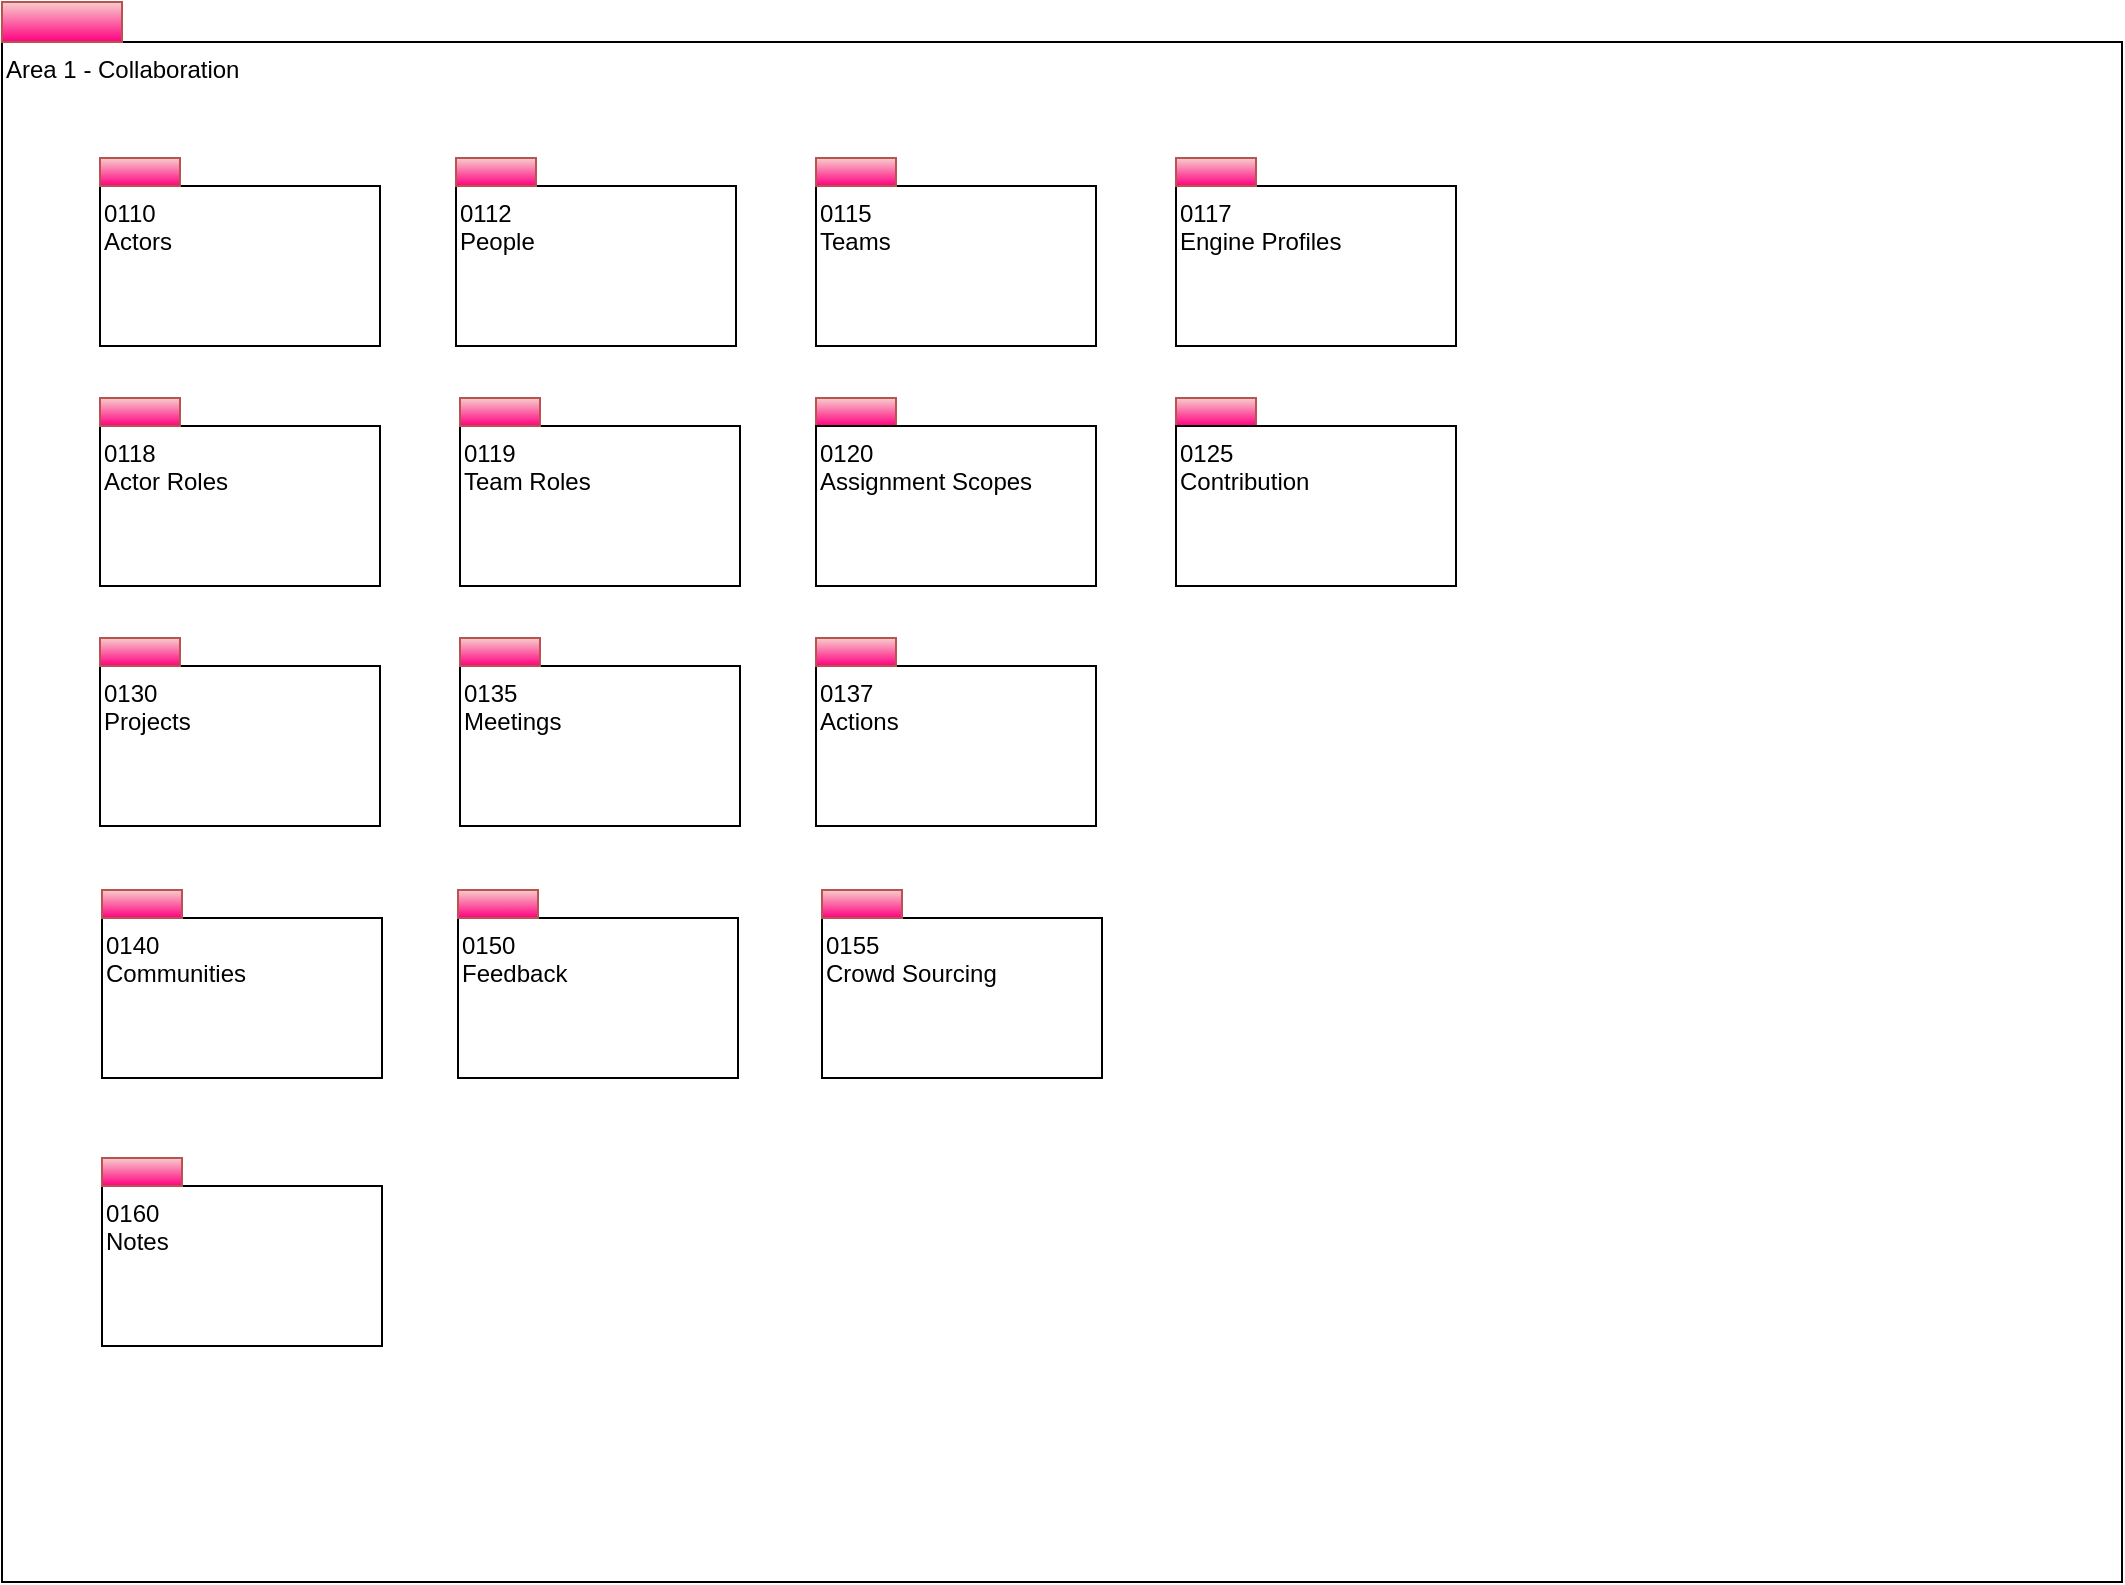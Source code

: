 <mxfile version="26.0.16" pages="16">
  <diagram id="eflH_CNRt-ZCJyGqECpk" name="Overview">
    <mxGraphModel dx="1242" dy="806" grid="1" gridSize="10" guides="1" tooltips="1" connect="1" arrows="1" fold="1" page="1" pageScale="1" pageWidth="1169" pageHeight="827" math="0" shadow="0">
      <root>
        <mxCell id="0" />
        <mxCell id="1" parent="0" />
        <mxCell id="EwORSAdkXITpuq62Y8Pl-2" value="Area 1 - Collaboration" style="rounded=0;whiteSpace=wrap;html=1;align=left;verticalAlign=top;" parent="1" vertex="1">
          <mxGeometry x="13" y="42" width="1060" height="770" as="geometry" />
        </mxCell>
        <mxCell id="EwORSAdkXITpuq62Y8Pl-4" value="" style="html=1;strokeColor=#b85450;align=center;fillColor=#f8cecc;gradientColor=#FF0080;" parent="1" vertex="1">
          <mxGeometry x="13" y="22" width="60" height="20" as="geometry" />
        </mxCell>
        <mxCell id="EwORSAdkXITpuq62Y8Pl-6" value="0130&lt;br&gt;Projects&lt;br&gt;" style="rounded=0;whiteSpace=wrap;html=1;align=left;verticalAlign=top;" parent="1" vertex="1">
          <mxGeometry x="62" y="354" width="140" height="80" as="geometry" />
        </mxCell>
        <mxCell id="EwORSAdkXITpuq62Y8Pl-9" value="" style="html=1;strokeColor=#b85450;align=center;fillColor=#f8cecc;gradientColor=#FF0080;" parent="1" vertex="1">
          <mxGeometry x="62" y="340" width="40" height="14" as="geometry" />
        </mxCell>
        <mxCell id="EwORSAdkXITpuq62Y8Pl-10" value="0135&lt;br&gt;Meetings&lt;br&gt;" style="rounded=0;whiteSpace=wrap;html=1;align=left;verticalAlign=top;" parent="1" vertex="1">
          <mxGeometry x="242" y="354" width="140" height="80" as="geometry" />
        </mxCell>
        <mxCell id="EwORSAdkXITpuq62Y8Pl-11" value="" style="html=1;strokeColor=#b85450;align=center;fillColor=#f8cecc;gradientColor=#FF0080;" parent="1" vertex="1">
          <mxGeometry x="242" y="340" width="40" height="14" as="geometry" />
        </mxCell>
        <mxCell id="EwORSAdkXITpuq62Y8Pl-12" value="0140&lt;br&gt;Communities&lt;br&gt;" style="rounded=0;whiteSpace=wrap;html=1;align=left;verticalAlign=top;" parent="1" vertex="1">
          <mxGeometry x="63" y="480" width="140" height="80" as="geometry" />
        </mxCell>
        <mxCell id="EwORSAdkXITpuq62Y8Pl-13" value="" style="html=1;strokeColor=#b85450;align=center;fillColor=#f8cecc;gradientColor=#FF0080;" parent="1" vertex="1">
          <mxGeometry x="63" y="466" width="40" height="14" as="geometry" />
        </mxCell>
        <mxCell id="EwORSAdkXITpuq62Y8Pl-14" value="0150&lt;br&gt;Feedback&lt;br&gt;" style="rounded=0;whiteSpace=wrap;html=1;align=left;verticalAlign=top;" parent="1" vertex="1">
          <mxGeometry x="241" y="480" width="140" height="80" as="geometry" />
        </mxCell>
        <mxCell id="EwORSAdkXITpuq62Y8Pl-15" value="" style="html=1;strokeColor=#b85450;align=center;fillColor=#f8cecc;gradientColor=#FF0080;" parent="1" vertex="1">
          <mxGeometry x="241" y="466" width="40" height="14" as="geometry" />
        </mxCell>
        <mxCell id="EwORSAdkXITpuq62Y8Pl-16" value="0160&lt;br&gt;Notes&lt;br&gt;" style="rounded=0;whiteSpace=wrap;html=1;align=left;verticalAlign=top;" parent="1" vertex="1">
          <mxGeometry x="63" y="614" width="140" height="80" as="geometry" />
        </mxCell>
        <mxCell id="EwORSAdkXITpuq62Y8Pl-17" value="" style="html=1;strokeColor=#b85450;align=center;fillColor=#f8cecc;gradientColor=#FF0080;" parent="1" vertex="1">
          <mxGeometry x="63" y="600" width="40" height="14" as="geometry" />
        </mxCell>
        <mxCell id="EwORSAdkXITpuq62Y8Pl-1" value="0110&lt;br&gt;Actors&lt;br&gt;" style="rounded=0;whiteSpace=wrap;html=1;align=left;verticalAlign=top;" parent="1" vertex="1">
          <mxGeometry x="62" y="114" width="140" height="80" as="geometry" />
        </mxCell>
        <mxCell id="EwORSAdkXITpuq62Y8Pl-18" value="" style="html=1;strokeColor=#b85450;align=center;fillColor=#f8cecc;gradientColor=#FF0080;" parent="1" vertex="1">
          <mxGeometry x="62" y="100" width="40" height="14" as="geometry" />
        </mxCell>
        <mxCell id="EwORSAdkXITpuq62Y8Pl-19" value="0112&lt;br&gt;People&lt;br&gt;" style="rounded=0;whiteSpace=wrap;html=1;align=left;verticalAlign=top;" parent="1" vertex="1">
          <mxGeometry x="240" y="114" width="140" height="80" as="geometry" />
        </mxCell>
        <mxCell id="EwORSAdkXITpuq62Y8Pl-20" value="" style="html=1;strokeColor=#b85450;align=center;fillColor=#f8cecc;gradientColor=#FF0080;" parent="1" vertex="1">
          <mxGeometry x="240" y="100" width="40" height="14" as="geometry" />
        </mxCell>
        <mxCell id="EwORSAdkXITpuq62Y8Pl-21" value="0115&lt;br&gt;Teams&lt;br&gt;" style="rounded=0;whiteSpace=wrap;html=1;align=left;verticalAlign=top;" parent="1" vertex="1">
          <mxGeometry x="420" y="114" width="140" height="80" as="geometry" />
        </mxCell>
        <mxCell id="EwORSAdkXITpuq62Y8Pl-22" value="" style="html=1;strokeColor=#b85450;align=center;fillColor=#f8cecc;gradientColor=#FF0080;" parent="1" vertex="1">
          <mxGeometry x="420" y="100" width="40" height="14" as="geometry" />
        </mxCell>
        <mxCell id="EwORSAdkXITpuq62Y8Pl-23" value="0155&lt;br&gt;Crowd Sourcing&lt;br&gt;" style="rounded=0;whiteSpace=wrap;html=1;align=left;verticalAlign=top;" parent="1" vertex="1">
          <mxGeometry x="423" y="480" width="140" height="80" as="geometry" />
        </mxCell>
        <mxCell id="EwORSAdkXITpuq62Y8Pl-24" value="" style="html=1;strokeColor=#b85450;align=center;fillColor=#f8cecc;gradientColor=#FF0080;" parent="1" vertex="1">
          <mxGeometry x="423" y="466" width="40" height="14" as="geometry" />
        </mxCell>
        <mxCell id="EwORSAdkXITpuq62Y8Pl-7" value="0137&lt;br&gt;Actions&lt;br&gt;" style="rounded=0;whiteSpace=wrap;html=1;align=left;verticalAlign=top;" parent="1" vertex="1">
          <mxGeometry x="420" y="354" width="140" height="80" as="geometry" />
        </mxCell>
        <mxCell id="EwORSAdkXITpuq62Y8Pl-8" value="" style="html=1;strokeColor=#b85450;align=center;fillColor=#f8cecc;gradientColor=#FF0080;" parent="1" vertex="1">
          <mxGeometry x="420" y="340" width="40" height="14" as="geometry" />
        </mxCell>
        <mxCell id="EwORSAdkXITpuq62Y8Pl-25" value="0117&lt;br&gt;Engine Profiles&lt;br&gt;" style="rounded=0;whiteSpace=wrap;html=1;align=left;verticalAlign=top;" parent="1" vertex="1">
          <mxGeometry x="600" y="114" width="140" height="80" as="geometry" />
        </mxCell>
        <mxCell id="EwORSAdkXITpuq62Y8Pl-26" value="" style="html=1;strokeColor=#b85450;align=center;fillColor=#f8cecc;gradientColor=#FF0080;" parent="1" vertex="1">
          <mxGeometry x="600" y="100" width="40" height="14" as="geometry" />
        </mxCell>
        <mxCell id="t1x3gGnsFi33oIioiPHP-1" value="0118&lt;br&gt;Actor Roles" style="rounded=0;whiteSpace=wrap;html=1;align=left;verticalAlign=top;" parent="1" vertex="1">
          <mxGeometry x="62" y="234" width="140" height="80" as="geometry" />
        </mxCell>
        <mxCell id="t1x3gGnsFi33oIioiPHP-2" value="" style="html=1;strokeColor=#b85450;align=center;fillColor=#f8cecc;gradientColor=#FF0080;" parent="1" vertex="1">
          <mxGeometry x="62" y="220" width="40" height="14" as="geometry" />
        </mxCell>
        <mxCell id="_CuP6aib0Y6vlstaYnWN-1" value="0119&lt;br&gt;Team Roles" style="rounded=0;whiteSpace=wrap;html=1;align=left;verticalAlign=top;" parent="1" vertex="1">
          <mxGeometry x="242" y="234" width="140" height="80" as="geometry" />
        </mxCell>
        <mxCell id="_CuP6aib0Y6vlstaYnWN-2" value="" style="html=1;strokeColor=#b85450;align=center;fillColor=#f8cecc;gradientColor=#FF0080;" parent="1" vertex="1">
          <mxGeometry x="420" y="220" width="40" height="14" as="geometry" />
        </mxCell>
        <mxCell id="KUdmfQqVD01ZH7eNRNuI-1" value="0120&lt;br&gt;Assignment Scopes" style="rounded=0;whiteSpace=wrap;html=1;align=left;verticalAlign=top;" parent="1" vertex="1">
          <mxGeometry x="420" y="234" width="140" height="80" as="geometry" />
        </mxCell>
        <mxCell id="KUdmfQqVD01ZH7eNRNuI-2" value="" style="html=1;strokeColor=#b85450;align=center;fillColor=#f8cecc;gradientColor=#FF0080;" parent="1" vertex="1">
          <mxGeometry x="242" y="220" width="40" height="14" as="geometry" />
        </mxCell>
        <mxCell id="UoOA0x74zSuvVkMMur_h-1" value="" style="html=1;strokeColor=#b85450;align=center;fillColor=#f8cecc;gradientColor=#FF0080;" vertex="1" parent="1">
          <mxGeometry x="600" y="220" width="40" height="14" as="geometry" />
        </mxCell>
        <mxCell id="UoOA0x74zSuvVkMMur_h-2" value="0125&lt;br&gt;Contribution" style="rounded=0;whiteSpace=wrap;html=1;align=left;verticalAlign=top;" vertex="1" parent="1">
          <mxGeometry x="600" y="234" width="140" height="80" as="geometry" />
        </mxCell>
      </root>
    </mxGraphModel>
  </diagram>
  <diagram name="0110-Actors" id="a-ozVaEfD5Q44UeMTaDp">
    <mxGraphModel dx="1186" dy="773" grid="1" gridSize="10" guides="1" tooltips="1" connect="1" arrows="1" fold="1" page="1" pageScale="1" pageWidth="1169" pageHeight="827" math="0" shadow="0">
      <root>
        <mxCell id="EwORSAdkXITpuq62Y8Pl-0" />
        <mxCell id="EwORSAdkXITpuq62Y8Pl-1" parent="EwORSAdkXITpuq62Y8Pl-0" />
        <mxCell id="EwORSAdkXITpuq62Y8Pl-2" value="0110 - Actors" style="rounded=0;whiteSpace=wrap;html=1;align=left;verticalAlign=top;" parent="EwORSAdkXITpuq62Y8Pl-1" vertex="1">
          <mxGeometry x="13" y="42" width="1060" height="770" as="geometry" />
        </mxCell>
        <mxCell id="PtwQX_eQzm8yvSOi15JL-4" style="edgeStyle=orthogonalEdgeStyle;rounded=0;orthogonalLoop=1;jettySize=auto;html=1;exitX=0.5;exitY=0;exitDx=0;exitDy=0;endArrow=block;endFill=0;endSize=17;" parent="EwORSAdkXITpuq62Y8Pl-1" source="EwORSAdkXITpuq62Y8Pl-3" target="PtwQX_eQzm8yvSOi15JL-1" edge="1">
          <mxGeometry relative="1" as="geometry" />
        </mxCell>
        <mxCell id="EwORSAdkXITpuq62Y8Pl-3" value="«entity»&lt;br&gt;&lt;b&gt;ActorProfile&lt;/b&gt;" style="html=1;strokeColor=#b85450;align=center;fillColor=#f8cecc;gradientColor=#FF0080;" parent="EwORSAdkXITpuq62Y8Pl-1" vertex="1">
          <mxGeometry x="394.5" y="398" width="230" height="50" as="geometry" />
        </mxCell>
        <mxCell id="EwORSAdkXITpuq62Y8Pl-4" value="" style="html=1;strokeColor=#b85450;align=center;fillColor=#f8cecc;gradientColor=#FF0080;" parent="EwORSAdkXITpuq62Y8Pl-1" vertex="1">
          <mxGeometry x="13" y="22" width="60" height="20" as="geometry" />
        </mxCell>
        <mxCell id="EwORSAdkXITpuq62Y8Pl-5" value="name : string&lt;br&gt;description : string&lt;br&gt;" style="rounded=0;whiteSpace=wrap;html=1;align=left;" parent="EwORSAdkXITpuq62Y8Pl-1" vertex="1">
          <mxGeometry x="394.5" y="448" width="230" height="50" as="geometry" />
        </mxCell>
        <mxCell id="EwORSAdkXITpuq62Y8Pl-8" value="«entity»&lt;br&gt;&lt;b&gt;Referenceable&lt;/b&gt;" style="html=1;strokeColor=#d6b656;align=center;fillColor=#fff2cc;gradientColor=#ffd966;" parent="EwORSAdkXITpuq62Y8Pl-1" vertex="1">
          <mxGeometry x="607" y="100" width="160" height="50" as="geometry" />
        </mxCell>
        <mxCell id="EwORSAdkXITpuq62Y8Pl-6" value="«enumeration»&lt;br&gt;&lt;span&gt;&lt;b&gt;ContactMethodType&lt;/b&gt;&lt;/span&gt;&lt;br&gt;" style="html=1;strokeColor=#b85450;align=center;fillColor=#f8cecc;gradientColor=#FF0080;" parent="EwORSAdkXITpuq62Y8Pl-1" vertex="1">
          <mxGeometry x="100" y="618" width="210" height="50" as="geometry" />
        </mxCell>
        <mxCell id="EwORSAdkXITpuq62Y8Pl-10" value="&lt;div style=&quot;text-align: left&quot;&gt;EMAIL = 0&lt;/div&gt;&lt;div style=&quot;text-align: left&quot;&gt;PHONE = 1&lt;/div&gt;&lt;div style=&quot;text-align: left&quot;&gt;CHAT = 2&lt;/div&gt;&lt;div style=&quot;text-align: left&quot;&gt;PROFILE = 3&lt;/div&gt;&lt;div style=&quot;text-align: left&quot;&gt;ACCOUNT = 4&lt;/div&gt;&lt;div style=&quot;text-align: left&quot;&gt;OTHER = 99&lt;/div&gt;" style="rounded=0;whiteSpace=wrap;html=1;strokeColor=#000000;gradientColor=#ffffff;align=left;" parent="EwORSAdkXITpuq62Y8Pl-1" vertex="1">
          <mxGeometry x="100" y="669" width="210" height="100" as="geometry" />
        </mxCell>
        <mxCell id="EwORSAdkXITpuq62Y8Pl-11" value="«entity»&lt;br&gt;&lt;b&gt;ContactDetails&lt;/b&gt;" style="html=1;strokeColor=#b85450;align=center;fillColor=#f8cecc;gradientColor=#FF0080;" parent="EwORSAdkXITpuq62Y8Pl-1" vertex="1">
          <mxGeometry x="394.5" y="618" width="230" height="50" as="geometry" />
        </mxCell>
        <mxCell id="EwORSAdkXITpuq62Y8Pl-12" value="name : string&lt;br&gt;contactType : string&lt;br&gt;contactMethodType : ContactMethodType&lt;br&gt;contactMethodService : string&lt;br&gt;contactMethodValue : string" style="rounded=0;whiteSpace=wrap;html=1;align=left;" parent="EwORSAdkXITpuq62Y8Pl-1" vertex="1">
          <mxGeometry x="394.5" y="668" width="230" height="92" as="geometry" />
        </mxCell>
        <mxCell id="EwORSAdkXITpuq62Y8Pl-14" style="edgeStyle=orthogonalEdgeStyle;rounded=0;html=1;exitX=1;exitY=0.5;endArrow=none;endFill=0;jettySize=auto;orthogonalLoop=1;dashed=1;" parent="EwORSAdkXITpuq62Y8Pl-1" source="EwORSAdkXITpuq62Y8Pl-15" edge="1">
          <mxGeometry relative="1" as="geometry">
            <mxPoint x="509.5" y="542.5" as="targetPoint" />
          </mxGeometry>
        </mxCell>
        <mxCell id="EwORSAdkXITpuq62Y8Pl-15" value="«relationship»&lt;br&gt;&lt;b&gt;ContactThrough&lt;/b&gt;" style="html=1;strokeColor=#b85450;align=center;fillColor=#f8cecc;gradientColor=#FF0080;" parent="EwORSAdkXITpuq62Y8Pl-1" vertex="1">
          <mxGeometry x="219.5" y="517.5" width="210" height="50" as="geometry" />
        </mxCell>
        <mxCell id="EwORSAdkXITpuq62Y8Pl-16" value="" style="rounded=0;whiteSpace=wrap;html=1;strokeColor=#000000;gradientColor=#ffffff;align=left;" parent="EwORSAdkXITpuq62Y8Pl-1" vertex="1">
          <mxGeometry x="219.5" y="568" width="210" height="21" as="geometry" />
        </mxCell>
        <mxCell id="EwORSAdkXITpuq62Y8Pl-17" value="*" style="text;html=1;resizable=0;points=[];autosize=1;align=center;verticalAlign=top;spacingTop=-4;" parent="EwORSAdkXITpuq62Y8Pl-1" vertex="1">
          <mxGeometry x="489.5" y="498" width="20" height="20" as="geometry" />
        </mxCell>
        <mxCell id="EwORSAdkXITpuq62Y8Pl-18" value="*" style="text;html=1;resizable=0;points=[];autosize=1;align=center;verticalAlign=top;spacingTop=-4;" parent="EwORSAdkXITpuq62Y8Pl-1" vertex="1">
          <mxGeometry x="489.5" y="598" width="20" height="20" as="geometry" />
        </mxCell>
        <mxCell id="EwORSAdkXITpuq62Y8Pl-19" value="contacts" style="text;html=1;resizable=0;points=[];autosize=1;align=center;verticalAlign=top;spacingTop=-4;" parent="EwORSAdkXITpuq62Y8Pl-1" vertex="1">
          <mxGeometry x="509.5" y="498" width="60" height="20" as="geometry" />
        </mxCell>
        <mxCell id="EwORSAdkXITpuq62Y8Pl-20" value="contactDetails" style="text;html=1;resizable=0;points=[];autosize=1;align=center;verticalAlign=top;spacingTop=-4;" parent="EwORSAdkXITpuq62Y8Pl-1" vertex="1">
          <mxGeometry x="510.5" y="597" width="90" height="20" as="geometry" />
        </mxCell>
        <mxCell id="PtwQX_eQzm8yvSOi15JL-5" style="edgeStyle=orthogonalEdgeStyle;rounded=0;orthogonalLoop=1;jettySize=auto;html=1;exitX=0.5;exitY=0;exitDx=0;exitDy=0;entryX=0.5;entryY=1;entryDx=0;entryDy=0;endArrow=block;endFill=0;endSize=17;" parent="EwORSAdkXITpuq62Y8Pl-1" source="EwORSAdkXITpuq62Y8Pl-21" target="PtwQX_eQzm8yvSOi15JL-1" edge="1">
          <mxGeometry relative="1" as="geometry" />
        </mxCell>
        <mxCell id="EwORSAdkXITpuq62Y8Pl-21" value="«entity»&lt;br&gt;&lt;b&gt;UserIdentity&lt;/b&gt;" style="html=1;strokeColor=#b85450;align=center;fillColor=#f8cecc;gradientColor=#FF0080;" parent="EwORSAdkXITpuq62Y8Pl-1" vertex="1">
          <mxGeometry x="792" y="398" width="230" height="50" as="geometry" />
        </mxCell>
        <mxCell id="EwORSAdkXITpuq62Y8Pl-22" value="userId : string&lt;br&gt;distinguishedName : string" style="rounded=0;whiteSpace=wrap;html=1;align=left;" parent="EwORSAdkXITpuq62Y8Pl-1" vertex="1">
          <mxGeometry x="792" y="448" width="230" height="52" as="geometry" />
        </mxCell>
        <mxCell id="EwORSAdkXITpuq62Y8Pl-27" style="edgeStyle=orthogonalEdgeStyle;rounded=0;html=1;exitX=0;exitY=0.5;endArrow=none;endFill=0;jettySize=auto;orthogonalLoop=1;dashed=1;" parent="EwORSAdkXITpuq62Y8Pl-1" source="EwORSAdkXITpuq62Y8Pl-25" edge="1">
          <mxGeometry relative="1" as="geometry">
            <mxPoint x="707" y="425" as="targetPoint" />
          </mxGeometry>
        </mxCell>
        <mxCell id="EwORSAdkXITpuq62Y8Pl-25" value="«relationship»&lt;br&gt;&lt;b&gt;ProfileIdentity&lt;/b&gt;" style="html=1;strokeColor=#b85450;align=center;fillColor=#f8cecc;gradientColor=#FF0080;" parent="EwORSAdkXITpuq62Y8Pl-1" vertex="1">
          <mxGeometry x="787" y="581.5" width="210" height="50" as="geometry" />
        </mxCell>
        <mxCell id="EwORSAdkXITpuq62Y8Pl-26" value="roleTypeName : string&lt;br&gt;roleGUID : string&lt;br&gt;description : string" style="rounded=0;whiteSpace=wrap;html=1;strokeColor=#000000;gradientColor=#ffffff;align=left;" parent="EwORSAdkXITpuq62Y8Pl-1" vertex="1">
          <mxGeometry x="787" y="632" width="210" height="63" as="geometry" />
        </mxCell>
        <mxCell id="EwORSAdkXITpuq62Y8Pl-28" value="*" style="text;html=1;resizable=0;points=[];autosize=1;align=center;verticalAlign=top;spacingTop=-4;" parent="EwORSAdkXITpuq62Y8Pl-1" vertex="1">
          <mxGeometry x="772" y="403" width="20" height="20" as="geometry" />
        </mxCell>
        <mxCell id="EwORSAdkXITpuq62Y8Pl-29" value="0..1" style="text;html=1;resizable=0;points=[];autosize=1;align=center;verticalAlign=top;spacingTop=-4;" parent="EwORSAdkXITpuq62Y8Pl-1" vertex="1">
          <mxGeometry x="624.5" y="403" width="40" height="20" as="geometry" />
        </mxCell>
        <mxCell id="EwORSAdkXITpuq62Y8Pl-30" value="userIdentities" style="text;html=1;resizable=0;points=[];autosize=1;align=center;verticalAlign=top;spacingTop=-4;" parent="EwORSAdkXITpuq62Y8Pl-1" vertex="1">
          <mxGeometry x="708" y="424" width="90" height="20" as="geometry" />
        </mxCell>
        <mxCell id="EwORSAdkXITpuq62Y8Pl-31" value="profile" style="text;html=1;resizable=0;points=[];autosize=1;align=left;verticalAlign=top;spacingTop=-4;" parent="EwORSAdkXITpuq62Y8Pl-1" vertex="1">
          <mxGeometry x="624.5" y="423" width="50" height="20" as="geometry" />
        </mxCell>
        <mxCell id="EwORSAdkXITpuq62Y8Pl-24" style="edgeStyle=orthogonalEdgeStyle;rounded=0;html=1;exitX=1;exitY=0.5;entryX=0;entryY=0.5;endArrow=oval;endFill=1;jettySize=auto;orthogonalLoop=1;" parent="EwORSAdkXITpuq62Y8Pl-1" source="EwORSAdkXITpuq62Y8Pl-3" target="EwORSAdkXITpuq62Y8Pl-21" edge="1">
          <mxGeometry relative="1" as="geometry" />
        </mxCell>
        <mxCell id="EwORSAdkXITpuq62Y8Pl-13" style="edgeStyle=orthogonalEdgeStyle;rounded=0;html=1;exitX=0.5;exitY=1;endArrow=oval;endFill=1;jettySize=auto;orthogonalLoop=1;" parent="EwORSAdkXITpuq62Y8Pl-1" source="EwORSAdkXITpuq62Y8Pl-5" target="EwORSAdkXITpuq62Y8Pl-11" edge="1">
          <mxGeometry relative="1" as="geometry" />
        </mxCell>
        <mxCell id="o7tU1tcoEZllYI0a1-Eo-0" value="«entity»&lt;br&gt;&lt;b&gt;Location&lt;/b&gt;" style="html=1;strokeColor=#d6b656;align=center;fillColor=#fff2cc;gradientColor=#ffd966;" parent="EwORSAdkXITpuq62Y8Pl-1" vertex="1">
          <mxGeometry x="50" y="398" width="160" height="50" as="geometry" />
        </mxCell>
        <mxCell id="o7tU1tcoEZllYI0a1-Eo-2" value="«relationship»&lt;br&gt;&lt;b&gt;ProfileLocation&lt;/b&gt;" style="html=1;strokeColor=#b85450;align=center;fillColor=#f8cecc;gradientColor=#FF0080;" parent="EwORSAdkXITpuq62Y8Pl-1" vertex="1">
          <mxGeometry x="166.5" y="240" width="210" height="50" as="geometry" />
        </mxCell>
        <mxCell id="o7tU1tcoEZllYI0a1-Eo-4" style="edgeStyle=orthogonalEdgeStyle;rounded=0;orthogonalLoop=1;jettySize=auto;html=1;exitX=0.5;exitY=1;exitDx=0;exitDy=0;endArrow=none;endFill=0;dashed=1;" parent="EwORSAdkXITpuq62Y8Pl-1" source="o7tU1tcoEZllYI0a1-Eo-3" edge="1">
          <mxGeometry relative="1" as="geometry">
            <mxPoint x="272" y="426" as="targetPoint" />
          </mxGeometry>
        </mxCell>
        <mxCell id="o7tU1tcoEZllYI0a1-Eo-3" value="associationType : string" style="rounded=0;whiteSpace=wrap;html=1;strokeColor=#000000;gradientColor=#ffffff;align=left;" parent="EwORSAdkXITpuq62Y8Pl-1" vertex="1">
          <mxGeometry x="166.5" y="290.5" width="210" height="39.5" as="geometry" />
        </mxCell>
        <mxCell id="o7tU1tcoEZllYI0a1-Eo-5" value="associatedLocations" style="text;html=1;align=center;verticalAlign=middle;resizable=0;points=[];autosize=1;strokeColor=none;fillColor=none;" parent="EwORSAdkXITpuq62Y8Pl-1" vertex="1">
          <mxGeometry x="210" y="428" width="120" height="20" as="geometry" />
        </mxCell>
        <mxCell id="o7tU1tcoEZllYI0a1-Eo-6" value="associatedProfiles" style="text;html=1;align=center;verticalAlign=middle;resizable=0;points=[];autosize=1;strokeColor=none;fillColor=none;" parent="EwORSAdkXITpuq62Y8Pl-1" vertex="1">
          <mxGeometry x="280" y="398" width="110" height="20" as="geometry" />
        </mxCell>
        <mxCell id="o7tU1tcoEZllYI0a1-Eo-7" value="*" style="text;html=1;align=center;verticalAlign=middle;resizable=0;points=[];autosize=1;strokeColor=none;fillColor=none;" parent="EwORSAdkXITpuq62Y8Pl-1" vertex="1">
          <mxGeometry x="210" y="398" width="20" height="20" as="geometry" />
        </mxCell>
        <mxCell id="o7tU1tcoEZllYI0a1-Eo-8" value="*" style="text;html=1;align=center;verticalAlign=middle;resizable=0;points=[];autosize=1;strokeColor=none;fillColor=none;" parent="EwORSAdkXITpuq62Y8Pl-1" vertex="1">
          <mxGeometry x="370" y="423" width="20" height="20" as="geometry" />
        </mxCell>
        <mxCell id="o7tU1tcoEZllYI0a1-Eo-1" style="edgeStyle=orthogonalEdgeStyle;rounded=0;orthogonalLoop=1;jettySize=auto;html=1;exitX=1;exitY=0.5;exitDx=0;exitDy=0;entryX=0;entryY=0.5;entryDx=0;entryDy=0;endArrow=none;endFill=0;startArrow=oval;startFill=1;" parent="EwORSAdkXITpuq62Y8Pl-1" source="o7tU1tcoEZllYI0a1-Eo-0" target="EwORSAdkXITpuq62Y8Pl-3" edge="1">
          <mxGeometry relative="1" as="geometry" />
        </mxCell>
        <mxCell id="PtwQX_eQzm8yvSOi15JL-3" style="edgeStyle=orthogonalEdgeStyle;rounded=0;orthogonalLoop=1;jettySize=auto;html=1;exitX=0.5;exitY=0;exitDx=0;exitDy=0;endArrow=block;endFill=0;endSize=17;" parent="EwORSAdkXITpuq62Y8Pl-1" source="PtwQX_eQzm8yvSOi15JL-0" target="EwORSAdkXITpuq62Y8Pl-8" edge="1">
          <mxGeometry relative="1" as="geometry" />
        </mxCell>
        <mxCell id="PtwQX_eQzm8yvSOi15JL-0" value="«entity»&lt;br&gt;&lt;b&gt;Actor&lt;/b&gt;" style="html=1;strokeColor=#b85450;align=center;fillColor=#f8cecc;gradientColor=#FF0080;" parent="EwORSAdkXITpuq62Y8Pl-1" vertex="1">
          <mxGeometry x="572" y="210" width="230" height="50" as="geometry" />
        </mxCell>
        <mxCell id="PtwQX_eQzm8yvSOi15JL-1" value="" style="rounded=0;whiteSpace=wrap;html=1;align=left;" parent="EwORSAdkXITpuq62Y8Pl-1" vertex="1">
          <mxGeometry x="572" y="260" width="230" height="30" as="geometry" />
        </mxCell>
        <mxCell id="PtwQX_eQzm8yvSOi15JL-2" value="*" style="text;html=1;resizable=0;points=[];autosize=1;align=center;verticalAlign=top;spacingTop=-4;" parent="EwORSAdkXITpuq62Y8Pl-1" vertex="1">
          <mxGeometry x="552" y="193.5" width="20" height="20" as="geometry" />
        </mxCell>
      </root>
    </mxGraphModel>
  </diagram>
  <diagram name="0112-People" id="bZ1iW4Hg5xd-fD3O18ET">
    <mxGraphModel dx="1242" dy="806" grid="1" gridSize="10" guides="1" tooltips="1" connect="1" arrows="1" fold="1" page="1" pageScale="1" pageWidth="1169" pageHeight="827" math="0" shadow="0">
      <root>
        <mxCell id="EwORSAdkXITpuq62Y8Pl-0" />
        <mxCell id="EwORSAdkXITpuq62Y8Pl-1" parent="EwORSAdkXITpuq62Y8Pl-0" />
        <mxCell id="EwORSAdkXITpuq62Y8Pl-2" value="0112 - People" style="rounded=0;whiteSpace=wrap;html=1;align=left;verticalAlign=top;" parent="EwORSAdkXITpuq62Y8Pl-1" vertex="1">
          <mxGeometry x="13" y="42" width="1060" height="770" as="geometry" />
        </mxCell>
        <mxCell id="asA6lodSqFVoofE56nfr-1" style="edgeStyle=orthogonalEdgeStyle;rounded=0;orthogonalLoop=1;jettySize=auto;html=1;exitX=0.5;exitY=0;exitDx=0;exitDy=0;endArrow=block;endFill=0;endSize=18;" parent="EwORSAdkXITpuq62Y8Pl-1" source="EwORSAdkXITpuq62Y8Pl-3" target="EwORSAdkXITpuq62Y8Pl-21" edge="1">
          <mxGeometry relative="1" as="geometry" />
        </mxCell>
        <mxCell id="EwORSAdkXITpuq62Y8Pl-3" value="«entity»&lt;br&gt;&lt;b&gt;Person&lt;/b&gt;" style="html=1;strokeColor=#b85450;align=center;fillColor=#f8cecc;gradientColor=#FF0080;" parent="EwORSAdkXITpuq62Y8Pl-1" vertex="1">
          <mxGeometry x="510" y="323" width="230" height="50" as="geometry" />
        </mxCell>
        <mxCell id="EwORSAdkXITpuq62Y8Pl-4" value="" style="html=1;strokeColor=#b85450;align=center;fillColor=#f8cecc;gradientColor=#FF0080;" parent="EwORSAdkXITpuq62Y8Pl-1" vertex="1">
          <mxGeometry x="13" y="22" width="60" height="20" as="geometry" />
        </mxCell>
        <mxCell id="EwORSAdkXITpuq62Y8Pl-6" value="title : string&lt;br&gt;initials : string&lt;br&gt;givenNames : string&lt;br&gt;surname : string&lt;br&gt;fullName : string&lt;br&gt;pronouns : string&lt;br&gt;jobTitle : string&lt;br&gt;employeeNumber : string&lt;br&gt;employeeType : string&lt;br&gt;preferredLanguage : string&lt;br&gt;residentCountry : string&lt;br&gt;timeZone :&amp;nbsp; string&lt;br&gt;isPublic : boolean" style="rounded=0;whiteSpace=wrap;html=1;align=left;" parent="EwORSAdkXITpuq62Y8Pl-1" vertex="1">
          <mxGeometry x="510" y="373" width="230" height="207" as="geometry" />
        </mxCell>
        <mxCell id="EwORSAdkXITpuq62Y8Pl-21" value="«entity»&lt;br&gt;&lt;b&gt;ActorProfile&lt;/b&gt;" style="html=1;strokeColor=#b85450;align=center;fillColor=#f8cecc;gradientColor=#FF0080;" parent="EwORSAdkXITpuq62Y8Pl-1" vertex="1">
          <mxGeometry x="510" y="210" width="230" height="50" as="geometry" />
        </mxCell>
        <mxCell id="EwORSAdkXITpuq62Y8Pl-10" style="edgeStyle=orthogonalEdgeStyle;rounded=0;html=1;endArrow=none;endFill=0;jettySize=auto;orthogonalLoop=1;dashed=1;" parent="EwORSAdkXITpuq62Y8Pl-1" source="EwORSAdkXITpuq62Y8Pl-11" edge="1">
          <mxGeometry relative="1" as="geometry">
            <mxPoint x="487" y="373" as="targetPoint" />
          </mxGeometry>
        </mxCell>
        <mxCell id="EwORSAdkXITpuq62Y8Pl-11" value="«relationship»&lt;br&gt;&lt;b&gt;Peer&lt;/b&gt;" style="html=1;strokeColor=#b85450;align=center;fillColor=#f8cecc;gradientColor=#FF0080;" parent="EwORSAdkXITpuq62Y8Pl-1" vertex="1">
          <mxGeometry x="180" y="348" width="210" height="50" as="geometry" />
        </mxCell>
        <mxCell id="EwORSAdkXITpuq62Y8Pl-22" value="" style="rounded=0;whiteSpace=wrap;html=1;strokeColor=#000000;gradientColor=#ffffff;align=left;" parent="EwORSAdkXITpuq62Y8Pl-1" vertex="1">
          <mxGeometry x="180" y="398" width="210" height="31" as="geometry" />
        </mxCell>
        <mxCell id="EwORSAdkXITpuq62Y8Pl-24" value="*" style="text;html=1;resizable=0;points=[];autosize=1;align=center;verticalAlign=top;spacingTop=-4;" parent="EwORSAdkXITpuq62Y8Pl-1" vertex="1">
          <mxGeometry x="490" y="338" width="20" height="20" as="geometry" />
        </mxCell>
        <mxCell id="EwORSAdkXITpuq62Y8Pl-25" value="*" style="text;html=1;resizable=0;points=[];autosize=1;align=center;verticalAlign=top;spacingTop=-4;" parent="EwORSAdkXITpuq62Y8Pl-1" vertex="1">
          <mxGeometry x="490" y="503" width="20" height="20" as="geometry" />
        </mxCell>
        <mxCell id="EwORSAdkXITpuq62Y8Pl-26" value="peers" style="text;html=1;resizable=0;points=[];autosize=1;align=center;verticalAlign=top;spacingTop=-4;" parent="EwORSAdkXITpuq62Y8Pl-1" vertex="1">
          <mxGeometry x="451" y="318" width="50" height="20" as="geometry" />
        </mxCell>
        <mxCell id="EwORSAdkXITpuq62Y8Pl-27" value="peers" style="text;html=1;resizable=0;points=[];autosize=1;align=center;verticalAlign=top;spacingTop=-4;" parent="EwORSAdkXITpuq62Y8Pl-1" vertex="1">
          <mxGeometry x="441" y="510.5" width="50" height="20" as="geometry" />
        </mxCell>
        <mxCell id="EwORSAdkXITpuq62Y8Pl-9" style="edgeStyle=orthogonalEdgeStyle;rounded=0;html=1;exitX=0;exitY=0.25;entryX=0;entryY=0.75;endArrow=oval;endFill=1;jettySize=auto;orthogonalLoop=1;" parent="EwORSAdkXITpuq62Y8Pl-1" source="EwORSAdkXITpuq62Y8Pl-3" target="EwORSAdkXITpuq62Y8Pl-6" edge="1">
          <mxGeometry relative="1" as="geometry" />
        </mxCell>
      </root>
    </mxGraphModel>
  </diagram>
  <diagram name="0125-Contribution" id="g_K77DbbDcIysHBQMt0G">
    <mxGraphModel dx="1242" dy="806" grid="1" gridSize="10" guides="1" tooltips="1" connect="1" arrows="1" fold="1" page="1" pageScale="1" pageWidth="1169" pageHeight="827" math="0" shadow="0">
      <root>
        <mxCell id="MJb-9BhgrcG5KRjKxEQE-0" />
        <mxCell id="MJb-9BhgrcG5KRjKxEQE-1" parent="MJb-9BhgrcG5KRjKxEQE-0" />
        <mxCell id="MJb-9BhgrcG5KRjKxEQE-2" value="0125 - Contribution" style="rounded=0;whiteSpace=wrap;html=1;align=left;verticalAlign=top;" vertex="1" parent="MJb-9BhgrcG5KRjKxEQE-1">
          <mxGeometry x="13" y="42" width="1060" height="770" as="geometry" />
        </mxCell>
        <mxCell id="MJb-9BhgrcG5KRjKxEQE-4" value="«entity»&lt;br&gt;&lt;b&gt;ActorProfile&lt;/b&gt;" style="html=1;strokeColor=#b85450;align=center;fillColor=#f8cecc;gradientColor=#FF0080;" vertex="1" parent="MJb-9BhgrcG5KRjKxEQE-1">
          <mxGeometry x="150" y="320.5" width="230" height="50" as="geometry" />
        </mxCell>
        <mxCell id="MJb-9BhgrcG5KRjKxEQE-5" value="" style="html=1;strokeColor=#b85450;align=center;fillColor=#f8cecc;gradientColor=#FF0080;" vertex="1" parent="MJb-9BhgrcG5KRjKxEQE-1">
          <mxGeometry x="13" y="22" width="60" height="20" as="geometry" />
        </mxCell>
        <mxCell id="MJb-9BhgrcG5KRjKxEQE-7" style="edgeStyle=orthogonalEdgeStyle;rounded=0;html=1;endArrow=none;endFill=0;jettySize=auto;orthogonalLoop=1;dashed=1;entryX=0.408;entryY=1.15;entryPerimeter=0;" edge="1" parent="MJb-9BhgrcG5KRjKxEQE-1" source="MJb-9BhgrcG5KRjKxEQE-8">
          <mxGeometry relative="1" as="geometry">
            <mxPoint x="519.96" y="345.5" as="targetPoint" />
          </mxGeometry>
        </mxCell>
        <mxCell id="MJb-9BhgrcG5KRjKxEQE-8" value="«relationship»&lt;br&gt;&lt;b&gt;Contribution&lt;/b&gt;" style="html=1;strokeColor=#b85450;align=center;fillColor=#f8cecc;gradientColor=#FF0080;" vertex="1" parent="MJb-9BhgrcG5KRjKxEQE-1">
          <mxGeometry x="415.5" y="464" width="210" height="50" as="geometry" />
        </mxCell>
        <mxCell id="MJb-9BhgrcG5KRjKxEQE-9" value="" style="rounded=0;whiteSpace=wrap;html=1;strokeColor=#000000;gradientColor=#ffffff;align=left;" vertex="1" parent="MJb-9BhgrcG5KRjKxEQE-1">
          <mxGeometry x="415.5" y="514" width="210" height="31" as="geometry" />
        </mxCell>
        <mxCell id="MJb-9BhgrcG5KRjKxEQE-18" style="edgeStyle=orthogonalEdgeStyle;rounded=0;orthogonalLoop=1;jettySize=auto;html=1;exitX=0.5;exitY=0;exitDx=0;exitDy=0;entryX=0.5;entryY=1;entryDx=0;entryDy=0;endArrow=block;endFill=0;endSize=17;" edge="1" parent="MJb-9BhgrcG5KRjKxEQE-1" source="MJb-9BhgrcG5KRjKxEQE-19" target="MJb-9BhgrcG5KRjKxEQE-25">
          <mxGeometry relative="1" as="geometry" />
        </mxCell>
        <mxCell id="MJb-9BhgrcG5KRjKxEQE-19" value="«entity»&lt;br&gt;&lt;b&gt;ContributionRecord&lt;/b&gt;&lt;br&gt;" style="html=1;strokeColor=#b85450;align=center;fillColor=#f8cecc;gradientColor=#FF0080;" vertex="1" parent="MJb-9BhgrcG5KRjKxEQE-1">
          <mxGeometry x="685" y="320.5" width="230" height="50" as="geometry" />
        </mxCell>
        <mxCell id="MJb-9BhgrcG5KRjKxEQE-20" value="isPublic : boolean&lt;br&gt;karmaPoints : long" style="rounded=0;whiteSpace=wrap;html=1;align=left;" vertex="1" parent="MJb-9BhgrcG5KRjKxEQE-1">
          <mxGeometry x="685" y="370.5" width="230" height="50" as="geometry" />
        </mxCell>
        <mxCell id="MJb-9BhgrcG5KRjKxEQE-21" value="profileContributionRecord" style="text;html=1;resizable=0;points=[];autosize=1;align=center;verticalAlign=top;spacingTop=-4;" vertex="1" parent="MJb-9BhgrcG5KRjKxEQE-1">
          <mxGeometry x="530" y="320.5" width="160" height="20" as="geometry" />
        </mxCell>
        <mxCell id="MJb-9BhgrcG5KRjKxEQE-22" value="contributorProfile" style="text;html=1;resizable=0;points=[];autosize=1;align=center;verticalAlign=top;spacingTop=-4;" vertex="1" parent="MJb-9BhgrcG5KRjKxEQE-1">
          <mxGeometry x="374" y="350.5" width="110" height="20" as="geometry" />
        </mxCell>
        <mxCell id="MJb-9BhgrcG5KRjKxEQE-23" value="0..1" style="text;html=1;resizable=0;points=[];autosize=1;align=center;verticalAlign=top;spacingTop=-4;" vertex="1" parent="MJb-9BhgrcG5KRjKxEQE-1">
          <mxGeometry x="650" y="350.5" width="40" height="20" as="geometry" />
        </mxCell>
        <mxCell id="MJb-9BhgrcG5KRjKxEQE-24" value="0..1" style="text;html=1;resizable=0;points=[];autosize=1;align=center;verticalAlign=top;spacingTop=-4;" vertex="1" parent="MJb-9BhgrcG5KRjKxEQE-1">
          <mxGeometry x="381" y="320.5" width="40" height="20" as="geometry" />
        </mxCell>
        <mxCell id="MJb-9BhgrcG5KRjKxEQE-25" value="«entity»&lt;br&gt;&lt;b&gt;Referenceable&lt;/b&gt;" style="html=1;strokeColor=#d6b656;align=center;fillColor=#fff2cc;gradientColor=#ffd966;" vertex="1" parent="MJb-9BhgrcG5KRjKxEQE-1">
          <mxGeometry x="719.5" y="220" width="160" height="50" as="geometry" />
        </mxCell>
        <mxCell id="MJb-9BhgrcG5KRjKxEQE-27" style="edgeStyle=orthogonalEdgeStyle;rounded=0;html=1;exitX=1;exitY=0.5;jettySize=auto;orthogonalLoop=1;endArrow=oval;endFill=1;" edge="1" parent="MJb-9BhgrcG5KRjKxEQE-1" source="MJb-9BhgrcG5KRjKxEQE-4" target="MJb-9BhgrcG5KRjKxEQE-19">
          <mxGeometry relative="1" as="geometry" />
        </mxCell>
      </root>
    </mxGraphModel>
  </diagram>
  <diagram name="0115-Teams" id="iNgqPwnPQl6TyeDuT8uY">
    <mxGraphModel dx="1242" dy="806" grid="1" gridSize="10" guides="1" tooltips="1" connect="1" arrows="1" fold="1" page="1" pageScale="1" pageWidth="1169" pageHeight="827" math="0" shadow="0">
      <root>
        <mxCell id="EwORSAdkXITpuq62Y8Pl-0" />
        <mxCell id="EwORSAdkXITpuq62Y8Pl-1" parent="EwORSAdkXITpuq62Y8Pl-0" />
        <mxCell id="EwORSAdkXITpuq62Y8Pl-2" value="0115 - Teams" style="rounded=0;whiteSpace=wrap;html=1;align=left;verticalAlign=top;" parent="EwORSAdkXITpuq62Y8Pl-1" vertex="1">
          <mxGeometry x="13" y="42" width="1060" height="770" as="geometry" />
        </mxCell>
        <mxCell id="EwORSAdkXITpuq62Y8Pl-4" value="«entity»&lt;br&gt;&lt;b&gt;Team&lt;/b&gt;" style="html=1;strokeColor=#b85450;align=center;fillColor=#f8cecc;gradientColor=#FF0080;" parent="EwORSAdkXITpuq62Y8Pl-1" vertex="1">
          <mxGeometry x="502" y="293" width="230" height="50" as="geometry" />
        </mxCell>
        <mxCell id="EwORSAdkXITpuq62Y8Pl-5" value="" style="html=1;strokeColor=#b85450;align=center;fillColor=#f8cecc;gradientColor=#FF0080;" parent="EwORSAdkXITpuq62Y8Pl-1" vertex="1">
          <mxGeometry x="13" y="22" width="60" height="20" as="geometry" />
        </mxCell>
        <mxCell id="EwORSAdkXITpuq62Y8Pl-7" value="teamType : string&lt;br&gt;identifier : string" style="rounded=0;whiteSpace=wrap;html=1;align=left;spacingLeft=2;" parent="EwORSAdkXITpuq62Y8Pl-1" vertex="1">
          <mxGeometry x="502" y="343" width="230" height="47" as="geometry" />
        </mxCell>
        <mxCell id="EwORSAdkXITpuq62Y8Pl-8" style="edgeStyle=orthogonalEdgeStyle;rounded=0;html=1;exitX=0;exitY=0.5;entryX=0.5;entryY=0;jettySize=auto;orthogonalLoop=1;endArrow=none;endFill=0;" parent="EwORSAdkXITpuq62Y8Pl-1" source="EwORSAdkXITpuq62Y8Pl-9" target="EwORSAdkXITpuq62Y8Pl-4" edge="1">
          <mxGeometry relative="1" as="geometry" />
        </mxCell>
        <mxCell id="EwORSAdkXITpuq62Y8Pl-9" value="" style="triangle;whiteSpace=wrap;html=1;strokeColor=#000000;gradientColor=#ffffff;align=center;rotation=-90;" parent="EwORSAdkXITpuq62Y8Pl-1" vertex="1">
          <mxGeometry x="608.5" y="230" width="17" height="21" as="geometry" />
        </mxCell>
        <mxCell id="EwORSAdkXITpuq62Y8Pl-19" value="«entity»&lt;br&gt;&lt;b&gt;ActorProfile&lt;/b&gt;" style="html=1;strokeColor=#b85450;align=center;fillColor=#f8cecc;gradientColor=#FF0080;" parent="EwORSAdkXITpuq62Y8Pl-1" vertex="1">
          <mxGeometry x="502" y="180" width="230" height="50" as="geometry" />
        </mxCell>
        <mxCell id="EwORSAdkXITpuq62Y8Pl-20" style="edgeStyle=orthogonalEdgeStyle;rounded=0;html=1;endArrow=none;endFill=0;jettySize=auto;orthogonalLoop=1;dashed=1;" parent="EwORSAdkXITpuq62Y8Pl-1" edge="1">
          <mxGeometry relative="1" as="geometry">
            <mxPoint x="482" y="345" as="targetPoint" />
            <Array as="points">
              <mxPoint x="417" y="227" />
              <mxPoint x="417" y="345" />
            </Array>
            <mxPoint x="387" y="227" as="sourcePoint" />
          </mxGeometry>
        </mxCell>
        <mxCell id="EwORSAdkXITpuq62Y8Pl-21" value="«relationship»&lt;br&gt;&lt;b&gt;TeamStructure&lt;/b&gt;" style="html=1;strokeColor=#b85450;align=center;fillColor=#f8cecc;gradientColor=#FF0080;" parent="EwORSAdkXITpuq62Y8Pl-1" vertex="1">
          <mxGeometry x="170" y="200" width="220" height="50" as="geometry" />
        </mxCell>
        <mxCell id="EwORSAdkXITpuq62Y8Pl-22" value="delegationEscalationAuthority : boolean" style="rounded=0;whiteSpace=wrap;html=1;strokeColor=#000000;gradientColor=#ffffff;align=left;" parent="EwORSAdkXITpuq62Y8Pl-1" vertex="1">
          <mxGeometry x="170" y="250" width="220" height="31" as="geometry" />
        </mxCell>
        <mxCell id="EwORSAdkXITpuq62Y8Pl-23" value="0..1" style="text;html=1;resizable=0;points=[];autosize=1;align=center;verticalAlign=top;spacingTop=-4;" parent="EwORSAdkXITpuq62Y8Pl-1" vertex="1">
          <mxGeometry x="442" y="308" width="40" height="20" as="geometry" />
        </mxCell>
        <mxCell id="EwORSAdkXITpuq62Y8Pl-24" value="*" style="text;html=1;resizable=0;points=[];autosize=1;align=center;verticalAlign=top;spacingTop=-4;" parent="EwORSAdkXITpuq62Y8Pl-1" vertex="1">
          <mxGeometry x="458" y="356.5" width="20" height="20" as="geometry" />
        </mxCell>
        <mxCell id="EwORSAdkXITpuq62Y8Pl-25" value="superTeam" style="text;html=1;resizable=0;points=[];autosize=1;align=center;verticalAlign=top;spacingTop=-4;" parent="EwORSAdkXITpuq62Y8Pl-1" vertex="1">
          <mxGeometry x="432" y="288" width="70" height="20" as="geometry" />
        </mxCell>
        <mxCell id="EwORSAdkXITpuq62Y8Pl-26" value="subTeam" style="text;html=1;resizable=0;points=[];autosize=1;align=center;verticalAlign=top;spacingTop=-4;" parent="EwORSAdkXITpuq62Y8Pl-1" vertex="1">
          <mxGeometry x="422" y="372.5" width="60" height="20" as="geometry" />
        </mxCell>
        <mxCell id="EwORSAdkXITpuq62Y8Pl-3" style="edgeStyle=orthogonalEdgeStyle;rounded=0;html=1;exitX=0;exitY=0.25;entryX=0;entryY=0.75;endArrow=oval;endFill=1;jettySize=auto;orthogonalLoop=1;" parent="EwORSAdkXITpuq62Y8Pl-1" source="EwORSAdkXITpuq62Y8Pl-4" target="EwORSAdkXITpuq62Y8Pl-7" edge="1">
          <mxGeometry relative="1" as="geometry" />
        </mxCell>
      </root>
    </mxGraphModel>
  </diagram>
  <diagram name="0117-IT-Profiles" id="3QQGMnPTTclhvow2LbTl">
    <mxGraphModel dx="1186" dy="773" grid="1" gridSize="10" guides="1" tooltips="1" connect="1" arrows="1" fold="1" page="1" pageScale="1" pageWidth="1169" pageHeight="827" math="0" shadow="0">
      <root>
        <mxCell id="EwORSAdkXITpuq62Y8Pl-0" />
        <mxCell id="EwORSAdkXITpuq62Y8Pl-1" parent="EwORSAdkXITpuq62Y8Pl-0" />
        <mxCell id="EwORSAdkXITpuq62Y8Pl-2" value="0117 - IT Profiles" style="rounded=0;whiteSpace=wrap;html=1;align=left;verticalAlign=top;" parent="EwORSAdkXITpuq62Y8Pl-1" vertex="1">
          <mxGeometry x="13" y="42" width="1060" height="770" as="geometry" />
        </mxCell>
        <mxCell id="EwORSAdkXITpuq62Y8Pl-4" value="«entity»&lt;br&gt;&lt;b&gt;ITProfile&lt;/b&gt;" style="html=1;strokeColor=#b85450;align=center;fillColor=#f8cecc;gradientColor=#FF0080;" parent="EwORSAdkXITpuq62Y8Pl-1" vertex="1">
          <mxGeometry x="382" y="280" width="230" height="50" as="geometry" />
        </mxCell>
        <mxCell id="EwORSAdkXITpuq62Y8Pl-5" value="" style="html=1;strokeColor=#b85450;align=center;fillColor=#f8cecc;gradientColor=#FF0080;" parent="EwORSAdkXITpuq62Y8Pl-1" vertex="1">
          <mxGeometry x="13" y="22" width="60" height="20" as="geometry" />
        </mxCell>
        <mxCell id="EwORSAdkXITpuq62Y8Pl-8" value="" style="rounded=0;whiteSpace=wrap;html=1;align=left;" parent="EwORSAdkXITpuq62Y8Pl-1" vertex="1">
          <mxGeometry x="382" y="330" width="230" height="30" as="geometry" />
        </mxCell>
        <mxCell id="EwORSAdkXITpuq62Y8Pl-9" style="edgeStyle=orthogonalEdgeStyle;rounded=0;html=1;exitX=0;exitY=0.5;entryX=0.5;entryY=0;jettySize=auto;orthogonalLoop=1;endArrow=none;endFill=0;" parent="EwORSAdkXITpuq62Y8Pl-1" source="EwORSAdkXITpuq62Y8Pl-10" target="EwORSAdkXITpuq62Y8Pl-4" edge="1">
          <mxGeometry relative="1" as="geometry" />
        </mxCell>
        <mxCell id="EwORSAdkXITpuq62Y8Pl-10" value="" style="triangle;whiteSpace=wrap;html=1;strokeColor=#000000;gradientColor=#ffffff;align=center;rotation=-90;" parent="EwORSAdkXITpuq62Y8Pl-1" vertex="1">
          <mxGeometry x="488.5" y="217" width="17" height="21" as="geometry" />
        </mxCell>
        <mxCell id="EwORSAdkXITpuq62Y8Pl-20" value="«entity»&lt;br&gt;&lt;b&gt;ActorProfile&lt;/b&gt;" style="html=1;strokeColor=#b85450;align=center;fillColor=#f8cecc;gradientColor=#FF0080;" parent="EwORSAdkXITpuq62Y8Pl-1" vertex="1">
          <mxGeometry x="382" y="167" width="230" height="50" as="geometry" />
        </mxCell>
        <mxCell id="8efSL5TbmXi8cJkh9bmN-0" style="edgeStyle=orthogonalEdgeStyle;rounded=0;html=1;endArrow=none;endFill=0;jettySize=auto;orthogonalLoop=1;entryX=0.5;entryY=0;entryDx=0;entryDy=0;startArrow=oval;startFill=1;" parent="EwORSAdkXITpuq62Y8Pl-1" source="EwORSAdkXITpuq62Y8Pl-8" target="Aszmezo1whH8nIVN8HZ--0" edge="1">
          <mxGeometry relative="1" as="geometry">
            <mxPoint x="500" y="360" as="sourcePoint" />
            <mxPoint x="500" y="570" as="targetPoint" />
          </mxGeometry>
        </mxCell>
        <mxCell id="8efSL5TbmXi8cJkh9bmN-3" value="*" style="text;html=1;resizable=0;points=[];autosize=1;align=center;verticalAlign=top;spacingTop=-4;" parent="EwORSAdkXITpuq62Y8Pl-1" vertex="1">
          <mxGeometry x="480" y="370" width="20" height="20" as="geometry" />
        </mxCell>
        <mxCell id="8efSL5TbmXi8cJkh9bmN-4" value="*" style="text;html=1;resizable=0;points=[];autosize=1;align=center;verticalAlign=top;spacingTop=-4;" parent="EwORSAdkXITpuq62Y8Pl-1" vertex="1">
          <mxGeometry x="480" y="550" width="20" height="20" as="geometry" />
        </mxCell>
        <mxCell id="8efSL5TbmXi8cJkh9bmN-5" value="describedByProfile" style="text;html=1;resizable=0;points=[];autosize=1;align=center;verticalAlign=top;spacingTop=-4;" parent="EwORSAdkXITpuq62Y8Pl-1" vertex="1">
          <mxGeometry x="500" y="550" width="120" height="20" as="geometry" />
        </mxCell>
        <mxCell id="8efSL5TbmXi8cJkh9bmN-6" value="usedByAsset" style="text;html=1;resizable=0;points=[];autosize=1;align=center;verticalAlign=top;spacingTop=-4;" parent="EwORSAdkXITpuq62Y8Pl-1" vertex="1">
          <mxGeometry x="505.5" y="370" width="90" height="20" as="geometry" />
        </mxCell>
        <mxCell id="8efSL5TbmXi8cJkh9bmN-7" style="edgeStyle=orthogonalEdgeStyle;rounded=0;html=1;exitX=0;exitY=0.5;endArrow=none;endFill=0;jettySize=auto;orthogonalLoop=1;dashed=1;" parent="EwORSAdkXITpuq62Y8Pl-1" source="8efSL5TbmXi8cJkh9bmN-8" edge="1">
          <mxGeometry relative="1" as="geometry">
            <mxPoint x="500" y="465" as="targetPoint" />
          </mxGeometry>
        </mxCell>
        <mxCell id="8efSL5TbmXi8cJkh9bmN-8" value="«relationship»&lt;br&gt;&lt;b&gt;ITInfrastructureProfile&lt;/b&gt;" style="html=1;strokeColor=#b85450;align=center;fillColor=#f8cecc;gradientColor=#FF0080;" parent="EwORSAdkXITpuq62Y8Pl-1" vertex="1">
          <mxGeometry x="643" y="440" width="210" height="50" as="geometry" />
        </mxCell>
        <mxCell id="8efSL5TbmXi8cJkh9bmN-9" value="" style="rounded=0;whiteSpace=wrap;html=1;strokeColor=#000000;gradientColor=#ffffff;align=left;" parent="EwORSAdkXITpuq62Y8Pl-1" vertex="1">
          <mxGeometry x="643" y="490" width="210" height="31" as="geometry" />
        </mxCell>
        <mxCell id="Aszmezo1whH8nIVN8HZ--0" value="«entity»&lt;br&gt;&lt;b&gt;Asset&lt;/b&gt;" style="html=1;strokeColor=#d6b656;align=center;fillColor=#fff2cc;gradientColor=#ffd966;" parent="EwORSAdkXITpuq62Y8Pl-1" vertex="1">
          <mxGeometry x="417" y="570" width="160" height="50" as="geometry" />
        </mxCell>
      </root>
    </mxGraphModel>
  </diagram>
  <diagram name="0118-Actor-Roles" id="0GL7_e_4g_R5rermFTWc">
    <mxGraphModel dx="1242" dy="806" grid="1" gridSize="10" guides="1" tooltips="1" connect="1" arrows="1" fold="1" page="1" pageScale="1" pageWidth="1169" pageHeight="827" math="0" shadow="0">
      <root>
        <mxCell id="lB8cop9NzlLciYMy1Yeq-0" />
        <mxCell id="lB8cop9NzlLciYMy1Yeq-1" parent="lB8cop9NzlLciYMy1Yeq-0" />
        <mxCell id="lB8cop9NzlLciYMy1Yeq-2" value="0118 - Actor Roles" style="rounded=0;whiteSpace=wrap;html=1;align=left;verticalAlign=top;" vertex="1" parent="lB8cop9NzlLciYMy1Yeq-1">
          <mxGeometry x="13" y="42" width="1060" height="770" as="geometry" />
        </mxCell>
        <mxCell id="lB8cop9NzlLciYMy1Yeq-3" style="edgeStyle=orthogonalEdgeStyle;rounded=0;orthogonalLoop=1;jettySize=auto;html=1;exitX=0.5;exitY=0;exitDx=0;exitDy=0;endArrow=block;endFill=0;endSize=17;entryX=0.5;entryY=1;entryDx=0;entryDy=0;" edge="1" parent="lB8cop9NzlLciYMy1Yeq-1" source="lB8cop9NzlLciYMy1Yeq-4" target="lB8cop9NzlLciYMy1Yeq-41">
          <mxGeometry relative="1" as="geometry">
            <mxPoint x="742.5" y="140" as="targetPoint" />
          </mxGeometry>
        </mxCell>
        <mxCell id="lB8cop9NzlLciYMy1Yeq-4" value="«entity»&lt;br&gt;&lt;b&gt;ActorRole&lt;/b&gt;" style="html=1;strokeColor=#b85450;align=center;fillColor=#f8cecc;gradientColor=#FF0080;" vertex="1" parent="lB8cop9NzlLciYMy1Yeq-1">
          <mxGeometry x="450.5" y="214" width="230" height="50" as="geometry" />
        </mxCell>
        <mxCell id="lB8cop9NzlLciYMy1Yeq-5" value="" style="html=1;strokeColor=#b85450;align=center;fillColor=#f8cecc;gradientColor=#FF0080;" vertex="1" parent="lB8cop9NzlLciYMy1Yeq-1">
          <mxGeometry x="13" y="22" width="60" height="20" as="geometry" />
        </mxCell>
        <mxCell id="lB8cop9NzlLciYMy1Yeq-41" value="«entity»&lt;br&gt;&lt;b&gt;Actor&lt;/b&gt;" style="html=1;strokeColor=#b85450;align=center;fillColor=#f8cecc;gradientColor=#FF0080;" vertex="1" parent="lB8cop9NzlLciYMy1Yeq-1">
          <mxGeometry x="450" y="110" width="230" height="50" as="geometry" />
        </mxCell>
        <mxCell id="JASBMPnm-mZYRt4fJHyJ-0" value="name : string&lt;br&gt;identifier : string&lt;br&gt;description : string&lt;br&gt;scope : string" style="rounded=0;whiteSpace=wrap;html=1;align=left;" vertex="1" parent="lB8cop9NzlLciYMy1Yeq-1">
          <mxGeometry x="450.5" y="264" width="230" height="84" as="geometry" />
        </mxCell>
        <mxCell id="oKYpCbRVJhMbpuzurfSx-0" style="edgeStyle=orthogonalEdgeStyle;rounded=0;orthogonalLoop=1;jettySize=auto;html=1;exitX=0.5;exitY=0;exitDx=0;exitDy=0;endArrow=block;endFill=0;endSize=17;entryX=0.5;entryY=1;entryDx=0;entryDy=0;" edge="1" parent="lB8cop9NzlLciYMy1Yeq-1" source="oKYpCbRVJhMbpuzurfSx-1" target="JASBMPnm-mZYRt4fJHyJ-0">
          <mxGeometry relative="1" as="geometry">
            <mxPoint x="260" y="523" as="targetPoint" />
          </mxGeometry>
        </mxCell>
        <mxCell id="oKYpCbRVJhMbpuzurfSx-1" value="«entity»&lt;br&gt;&lt;b&gt;PersonRole&lt;/b&gt;" style="html=1;strokeColor=#b85450;align=center;fillColor=#f8cecc;gradientColor=#FF0080;" vertex="1" parent="lB8cop9NzlLciYMy1Yeq-1">
          <mxGeometry x="37" y="433.5" width="230" height="50" as="geometry" />
        </mxCell>
        <mxCell id="oKYpCbRVJhMbpuzurfSx-2" value="headCount : int" style="rounded=0;whiteSpace=wrap;html=1;align=left;" vertex="1" parent="lB8cop9NzlLciYMy1Yeq-1">
          <mxGeometry x="37" y="483.5" width="230" height="40" as="geometry" />
        </mxCell>
        <mxCell id="oKYpCbRVJhMbpuzurfSx-3" value="*" style="text;html=1;resizable=0;points=[];autosize=1;align=center;verticalAlign=top;spacingTop=-4;" vertex="1" parent="lB8cop9NzlLciYMy1Yeq-1">
          <mxGeometry x="127" y="690" width="20" height="20" as="geometry" />
        </mxCell>
        <mxCell id="oKYpCbRVJhMbpuzurfSx-4" value="*" style="text;html=1;resizable=0;points=[];autosize=1;align=center;verticalAlign=top;spacingTop=-4;" vertex="1" parent="lB8cop9NzlLciYMy1Yeq-1">
          <mxGeometry x="127" y="523.5" width="20" height="20" as="geometry" />
        </mxCell>
        <mxCell id="oKYpCbRVJhMbpuzurfSx-5" value="rolePerformers" style="text;html=1;resizable=0;points=[];autosize=1;align=center;verticalAlign=top;spacingTop=-4;" vertex="1" parent="lB8cop9NzlLciYMy1Yeq-1">
          <mxGeometry x="167" y="690" width="100" height="20" as="geometry" />
        </mxCell>
        <mxCell id="oKYpCbRVJhMbpuzurfSx-6" value="performsRoles" style="text;html=1;resizable=0;points=[];autosize=1;align=center;verticalAlign=top;spacingTop=-4;" vertex="1" parent="lB8cop9NzlLciYMy1Yeq-1">
          <mxGeometry x="157" y="523.5" width="100" height="20" as="geometry" />
        </mxCell>
        <mxCell id="oKYpCbRVJhMbpuzurfSx-7" style="edgeStyle=orthogonalEdgeStyle;rounded=0;html=1;endArrow=none;endFill=0;jettySize=auto;orthogonalLoop=1;dashed=1;" edge="1" parent="lB8cop9NzlLciYMy1Yeq-1">
          <mxGeometry relative="1" as="geometry">
            <mxPoint x="150" y="640" as="targetPoint" />
            <mxPoint x="179" y="640" as="sourcePoint" />
          </mxGeometry>
        </mxCell>
        <mxCell id="oKYpCbRVJhMbpuzurfSx-8" value="«relationship»&lt;br&gt;&lt;b&gt;PersonRoleAppointment&lt;/b&gt;" style="html=1;strokeColor=#b85450;align=center;fillColor=#f8cecc;gradientColor=#FF0080;" vertex="1" parent="lB8cop9NzlLciYMy1Yeq-1">
          <mxGeometry x="181" y="580" width="210" height="50" as="geometry" />
        </mxCell>
        <mxCell id="oKYpCbRVJhMbpuzurfSx-9" value="isPublic : boolean&lt;div&gt;expectedTimeAllocationPercent : int&lt;br&gt;&lt;/div&gt;" style="rounded=0;whiteSpace=wrap;html=1;strokeColor=#000000;gradientColor=#ffffff;align=left;" vertex="1" parent="lB8cop9NzlLciYMy1Yeq-1">
          <mxGeometry x="181" y="630" width="210" height="49" as="geometry" />
        </mxCell>
        <mxCell id="oKYpCbRVJhMbpuzurfSx-10" style="edgeStyle=orthogonalEdgeStyle;rounded=0;html=1;exitX=0.5;exitY=0;endArrow=oval;endFill=1;jettySize=auto;orthogonalLoop=1;entryX=0.5;entryY=1;entryDx=0;entryDy=0;exitDx=0;exitDy=0;" edge="1" parent="lB8cop9NzlLciYMy1Yeq-1" target="oKYpCbRVJhMbpuzurfSx-2" source="uyzbwW2abE8cwBDeYnt4-0">
          <mxGeometry relative="1" as="geometry">
            <mxPoint x="382" y="500" as="sourcePoint" />
          </mxGeometry>
        </mxCell>
        <mxCell id="uyzbwW2abE8cwBDeYnt4-0" value="«entity»&lt;br&gt;&lt;b&gt;Person&lt;/b&gt;" style="html=1;strokeColor=#b85450;align=center;fillColor=#f8cecc;gradientColor=#FF0080;" vertex="1" parent="lB8cop9NzlLciYMy1Yeq-1">
          <mxGeometry x="37" y="710" width="230" height="50" as="geometry" />
        </mxCell>
        <mxCell id="uyzbwW2abE8cwBDeYnt4-1" style="edgeStyle=orthogonalEdgeStyle;rounded=0;orthogonalLoop=1;jettySize=auto;html=1;exitX=0.5;exitY=0;exitDx=0;exitDy=0;endArrow=block;endFill=0;endSize=17;entryX=0.5;entryY=1;entryDx=0;entryDy=0;" edge="1" parent="lB8cop9NzlLciYMy1Yeq-1" source="uyzbwW2abE8cwBDeYnt4-2" target="JASBMPnm-mZYRt4fJHyJ-0">
          <mxGeometry relative="1" as="geometry">
            <mxPoint x="897" y="348" as="targetPoint" />
          </mxGeometry>
        </mxCell>
        <mxCell id="uyzbwW2abE8cwBDeYnt4-2" value="«entity»&lt;br&gt;&lt;b&gt;TeamRole&lt;/b&gt;" style="html=1;strokeColor=#b85450;align=center;fillColor=#f8cecc;gradientColor=#FF0080;" vertex="1" parent="lB8cop9NzlLciYMy1Yeq-1">
          <mxGeometry x="368" y="433.5" width="230" height="50" as="geometry" />
        </mxCell>
        <mxCell id="uyzbwW2abE8cwBDeYnt4-3" value="headCount : int" style="rounded=0;whiteSpace=wrap;html=1;align=left;" vertex="1" parent="lB8cop9NzlLciYMy1Yeq-1">
          <mxGeometry x="368" y="483.5" width="230" height="40" as="geometry" />
        </mxCell>
        <mxCell id="uyzbwW2abE8cwBDeYnt4-4" value="*" style="text;html=1;resizable=0;points=[];autosize=1;align=center;verticalAlign=top;spacingTop=-4;" vertex="1" parent="lB8cop9NzlLciYMy1Yeq-1">
          <mxGeometry x="458" y="690" width="20" height="20" as="geometry" />
        </mxCell>
        <mxCell id="uyzbwW2abE8cwBDeYnt4-5" value="*" style="text;html=1;resizable=0;points=[];autosize=1;align=center;verticalAlign=top;spacingTop=-4;" vertex="1" parent="lB8cop9NzlLciYMy1Yeq-1">
          <mxGeometry x="458" y="523.5" width="20" height="20" as="geometry" />
        </mxCell>
        <mxCell id="uyzbwW2abE8cwBDeYnt4-6" value="rolePerformers" style="text;html=1;resizable=0;points=[];autosize=1;align=center;verticalAlign=top;spacingTop=-4;" vertex="1" parent="lB8cop9NzlLciYMy1Yeq-1">
          <mxGeometry x="498" y="690" width="100" height="20" as="geometry" />
        </mxCell>
        <mxCell id="uyzbwW2abE8cwBDeYnt4-7" value="performsRoles" style="text;html=1;resizable=0;points=[];autosize=1;align=center;verticalAlign=top;spacingTop=-4;" vertex="1" parent="lB8cop9NzlLciYMy1Yeq-1">
          <mxGeometry x="488" y="523.5" width="100" height="20" as="geometry" />
        </mxCell>
        <mxCell id="uyzbwW2abE8cwBDeYnt4-8" style="edgeStyle=orthogonalEdgeStyle;rounded=0;html=1;endArrow=none;endFill=0;jettySize=auto;orthogonalLoop=1;dashed=1;" edge="1" parent="lB8cop9NzlLciYMy1Yeq-1">
          <mxGeometry relative="1" as="geometry">
            <mxPoint x="481" y="640" as="targetPoint" />
            <mxPoint x="510" y="640" as="sourcePoint" />
          </mxGeometry>
        </mxCell>
        <mxCell id="uyzbwW2abE8cwBDeYnt4-9" value="«relationship»&lt;br&gt;&lt;b&gt;TeamRoleAppointment&lt;/b&gt;" style="html=1;strokeColor=#b85450;align=center;fillColor=#f8cecc;gradientColor=#FF0080;" vertex="1" parent="lB8cop9NzlLciYMy1Yeq-1">
          <mxGeometry x="512" y="580" width="210" height="50" as="geometry" />
        </mxCell>
        <mxCell id="uyzbwW2abE8cwBDeYnt4-10" value="&lt;div&gt;expectedTimeAllocationPercent : int&lt;br&gt;&lt;/div&gt;" style="rounded=0;whiteSpace=wrap;html=1;strokeColor=#000000;gradientColor=#ffffff;align=left;" vertex="1" parent="lB8cop9NzlLciYMy1Yeq-1">
          <mxGeometry x="512" y="630" width="210" height="40" as="geometry" />
        </mxCell>
        <mxCell id="uyzbwW2abE8cwBDeYnt4-11" style="edgeStyle=orthogonalEdgeStyle;rounded=0;html=1;exitX=0.5;exitY=0;endArrow=oval;endFill=1;jettySize=auto;orthogonalLoop=1;entryX=0.5;entryY=1;entryDx=0;entryDy=0;exitDx=0;exitDy=0;" edge="1" parent="lB8cop9NzlLciYMy1Yeq-1" source="uyzbwW2abE8cwBDeYnt4-12" target="uyzbwW2abE8cwBDeYnt4-3">
          <mxGeometry relative="1" as="geometry">
            <mxPoint x="713" y="500" as="sourcePoint" />
          </mxGeometry>
        </mxCell>
        <mxCell id="uyzbwW2abE8cwBDeYnt4-12" value="«entity»&lt;br&gt;&lt;b&gt;Team&lt;/b&gt;" style="html=1;strokeColor=#b85450;align=center;fillColor=#f8cecc;gradientColor=#FF0080;" vertex="1" parent="lB8cop9NzlLciYMy1Yeq-1">
          <mxGeometry x="368" y="710" width="230" height="50" as="geometry" />
        </mxCell>
        <mxCell id="uyzbwW2abE8cwBDeYnt4-13" style="edgeStyle=orthogonalEdgeStyle;rounded=0;orthogonalLoop=1;jettySize=auto;html=1;exitX=0.5;exitY=0;exitDx=0;exitDy=0;endArrow=block;endFill=0;endSize=17;entryX=0.5;entryY=1;entryDx=0;entryDy=0;" edge="1" parent="lB8cop9NzlLciYMy1Yeq-1" source="uyzbwW2abE8cwBDeYnt4-14" target="JASBMPnm-mZYRt4fJHyJ-0">
          <mxGeometry relative="1" as="geometry">
            <mxPoint x="1227" y="348" as="targetPoint" />
          </mxGeometry>
        </mxCell>
        <mxCell id="uyzbwW2abE8cwBDeYnt4-14" value="«entity»&lt;br&gt;&lt;b&gt;ITProfileRole&lt;/b&gt;" style="html=1;strokeColor=#b85450;align=center;fillColor=#f8cecc;gradientColor=#FF0080;" vertex="1" parent="lB8cop9NzlLciYMy1Yeq-1">
          <mxGeometry x="698" y="433.5" width="230" height="50" as="geometry" />
        </mxCell>
        <mxCell id="uyzbwW2abE8cwBDeYnt4-15" value="" style="rounded=0;whiteSpace=wrap;html=1;align=left;" vertex="1" parent="lB8cop9NzlLciYMy1Yeq-1">
          <mxGeometry x="698" y="483.5" width="230" height="26.5" as="geometry" />
        </mxCell>
        <mxCell id="uyzbwW2abE8cwBDeYnt4-16" value="*" style="text;html=1;resizable=0;points=[];autosize=1;align=center;verticalAlign=top;spacingTop=-4;" vertex="1" parent="lB8cop9NzlLciYMy1Yeq-1">
          <mxGeometry x="788" y="690" width="20" height="20" as="geometry" />
        </mxCell>
        <mxCell id="uyzbwW2abE8cwBDeYnt4-17" value="*" style="text;html=1;resizable=0;points=[];autosize=1;align=center;verticalAlign=top;spacingTop=-4;" vertex="1" parent="lB8cop9NzlLciYMy1Yeq-1">
          <mxGeometry x="788" y="515.5" width="20" height="20" as="geometry" />
        </mxCell>
        <mxCell id="uyzbwW2abE8cwBDeYnt4-18" value="rolePerformers" style="text;html=1;resizable=0;points=[];autosize=1;align=center;verticalAlign=top;spacingTop=-4;" vertex="1" parent="lB8cop9NzlLciYMy1Yeq-1">
          <mxGeometry x="828" y="690" width="100" height="20" as="geometry" />
        </mxCell>
        <mxCell id="uyzbwW2abE8cwBDeYnt4-19" value="performsRoles" style="text;html=1;resizable=0;points=[];autosize=1;align=center;verticalAlign=top;spacingTop=-4;" vertex="1" parent="lB8cop9NzlLciYMy1Yeq-1">
          <mxGeometry x="814" y="513.5" width="100" height="20" as="geometry" />
        </mxCell>
        <mxCell id="uyzbwW2abE8cwBDeYnt4-20" style="edgeStyle=orthogonalEdgeStyle;rounded=0;html=1;endArrow=none;endFill=0;jettySize=auto;orthogonalLoop=1;dashed=1;" edge="1" parent="lB8cop9NzlLciYMy1Yeq-1">
          <mxGeometry relative="1" as="geometry">
            <mxPoint x="811" y="640" as="targetPoint" />
            <mxPoint x="840" y="640" as="sourcePoint" />
          </mxGeometry>
        </mxCell>
        <mxCell id="uyzbwW2abE8cwBDeYnt4-21" value="«relationship»&lt;br&gt;&lt;b&gt;ITProfileRoleAppointment&lt;/b&gt;" style="html=1;strokeColor=#b85450;align=center;fillColor=#f8cecc;gradientColor=#FF0080;" vertex="1" parent="lB8cop9NzlLciYMy1Yeq-1">
          <mxGeometry x="842" y="580" width="210" height="50" as="geometry" />
        </mxCell>
        <mxCell id="uyzbwW2abE8cwBDeYnt4-22" value="&lt;div&gt;&lt;br&gt;&lt;/div&gt;" style="rounded=0;whiteSpace=wrap;html=1;strokeColor=#000000;gradientColor=#ffffff;align=left;" vertex="1" parent="lB8cop9NzlLciYMy1Yeq-1">
          <mxGeometry x="842" y="630" width="210" height="30" as="geometry" />
        </mxCell>
        <mxCell id="uyzbwW2abE8cwBDeYnt4-23" style="edgeStyle=orthogonalEdgeStyle;rounded=0;html=1;exitX=0.5;exitY=0;endArrow=oval;endFill=1;jettySize=auto;orthogonalLoop=1;entryX=0.5;entryY=1;entryDx=0;entryDy=0;exitDx=0;exitDy=0;" edge="1" parent="lB8cop9NzlLciYMy1Yeq-1" source="uyzbwW2abE8cwBDeYnt4-24" target="uyzbwW2abE8cwBDeYnt4-15">
          <mxGeometry relative="1" as="geometry">
            <mxPoint x="1043" y="500" as="sourcePoint" />
          </mxGeometry>
        </mxCell>
        <mxCell id="uyzbwW2abE8cwBDeYnt4-24" value="«entity»&lt;br&gt;&lt;b&gt;ITProfile&lt;/b&gt;" style="html=1;strokeColor=#b85450;align=center;fillColor=#f8cecc;gradientColor=#FF0080;" vertex="1" parent="lB8cop9NzlLciYMy1Yeq-1">
          <mxGeometry x="698" y="710" width="230" height="50" as="geometry" />
        </mxCell>
      </root>
    </mxGraphModel>
  </diagram>
  <diagram name="0119-Team-Roles" id="BdHTjcADbBwkoI9Nq0Bj">
    <mxGraphModel dx="1242" dy="806" grid="1" gridSize="10" guides="1" tooltips="1" connect="1" arrows="1" fold="1" page="1" pageScale="1" pageWidth="1169" pageHeight="827" math="0" shadow="0">
      <root>
        <mxCell id="P98va-cos-gIhYuWPvGy-0" />
        <mxCell id="P98va-cos-gIhYuWPvGy-1" parent="P98va-cos-gIhYuWPvGy-0" />
        <mxCell id="P98va-cos-gIhYuWPvGy-2" value="0119 - Team Roles" style="rounded=0;whiteSpace=wrap;html=1;align=left;verticalAlign=top;" vertex="1" parent="P98va-cos-gIhYuWPvGy-1">
          <mxGeometry x="13" y="42" width="1060" height="770" as="geometry" />
        </mxCell>
        <mxCell id="P98va-cos-gIhYuWPvGy-3" value="«entity»&lt;br&gt;&lt;b&gt;Team&lt;/b&gt;" style="html=1;strokeColor=#b85450;align=center;fillColor=#f8cecc;gradientColor=#FF0080;" vertex="1" parent="P98va-cos-gIhYuWPvGy-1">
          <mxGeometry x="451" y="164" width="230" height="50" as="geometry" />
        </mxCell>
        <mxCell id="P98va-cos-gIhYuWPvGy-4" value="" style="html=1;strokeColor=#b85450;align=center;fillColor=#f8cecc;gradientColor=#FF0080;" vertex="1" parent="P98va-cos-gIhYuWPvGy-1">
          <mxGeometry x="13" y="22" width="60" height="20" as="geometry" />
        </mxCell>
        <mxCell id="P98va-cos-gIhYuWPvGy-8" style="edgeStyle=orthogonalEdgeStyle;rounded=0;html=1;exitX=0;exitY=0.5;endArrow=none;endFill=0;jettySize=auto;orthogonalLoop=1;dashed=1;" edge="1" parent="P98va-cos-gIhYuWPvGy-1" source="P98va-cos-gIhYuWPvGy-9">
          <mxGeometry relative="1" as="geometry">
            <mxPoint x="625" y="332" as="targetPoint" />
          </mxGeometry>
        </mxCell>
        <mxCell id="P98va-cos-gIhYuWPvGy-9" value="«relationship»&lt;br&gt;&lt;b&gt;TeamLeadership&lt;/b&gt;" style="html=1;strokeColor=#b85450;align=center;fillColor=#f8cecc;gradientColor=#FF0080;" vertex="1" parent="P98va-cos-gIhYuWPvGy-1">
          <mxGeometry x="705" y="307" width="210" height="50" as="geometry" />
        </mxCell>
        <mxCell id="P98va-cos-gIhYuWPvGy-10" value="position : string" style="rounded=0;whiteSpace=wrap;html=1;strokeColor=#000000;gradientColor=#ffffff;align=left;" vertex="1" parent="P98va-cos-gIhYuWPvGy-1">
          <mxGeometry x="705" y="357" width="210" height="31" as="geometry" />
        </mxCell>
        <mxCell id="P98va-cos-gIhYuWPvGy-11" value="*" style="text;html=1;resizable=0;points=[];autosize=1;align=center;verticalAlign=top;spacingTop=-4;" vertex="1" parent="P98va-cos-gIhYuWPvGy-1">
          <mxGeometry x="589" y="233" width="20" height="20" as="geometry" />
        </mxCell>
        <mxCell id="P98va-cos-gIhYuWPvGy-12" value="*" style="text;html=1;resizable=0;points=[];autosize=1;align=center;verticalAlign=top;spacingTop=-4;" vertex="1" parent="P98va-cos-gIhYuWPvGy-1">
          <mxGeometry x="602" y="424" width="20" height="20" as="geometry" />
        </mxCell>
        <mxCell id="P98va-cos-gIhYuWPvGy-13" value="leadsTeam" style="text;html=1;resizable=0;points=[];autosize=1;align=center;verticalAlign=top;spacingTop=-4;" vertex="1" parent="P98va-cos-gIhYuWPvGy-1">
          <mxGeometry x="629" y="233" width="70" height="20" as="geometry" />
        </mxCell>
        <mxCell id="P98va-cos-gIhYuWPvGy-14" value="teamLeaders" style="text;html=1;resizable=0;points=[];autosize=1;align=center;verticalAlign=top;spacingTop=-4;" vertex="1" parent="P98va-cos-gIhYuWPvGy-1">
          <mxGeometry x="622" y="424" width="90" height="20" as="geometry" />
        </mxCell>
        <mxCell id="P98va-cos-gIhYuWPvGy-23" value="«entity»&lt;br&gt;&lt;b&gt;PersonRole&lt;/b&gt;" style="html=1;strokeColor=#b85450;align=center;fillColor=#f8cecc;gradientColor=#FF0080;" vertex="1" parent="P98va-cos-gIhYuWPvGy-1">
          <mxGeometry x="450" y="444" width="231" height="50" as="geometry" />
        </mxCell>
        <mxCell id="P98va-cos-gIhYuWPvGy-24" style="edgeStyle=orthogonalEdgeStyle;rounded=0;html=1;exitX=1;exitY=0.5;dashed=1;endArrow=none;endFill=0;jettySize=auto;orthogonalLoop=1;" edge="1" parent="P98va-cos-gIhYuWPvGy-1" source="P98va-cos-gIhYuWPvGy-25">
          <mxGeometry relative="1" as="geometry">
            <mxPoint x="509" y="322" as="targetPoint" />
          </mxGeometry>
        </mxCell>
        <mxCell id="P98va-cos-gIhYuWPvGy-25" value="«relationship»&lt;br&gt;&lt;b&gt;TeamMembership&lt;/b&gt;" style="html=1;strokeColor=#b85450;align=center;fillColor=#f8cecc;gradientColor=#FF0080;" vertex="1" parent="P98va-cos-gIhYuWPvGy-1">
          <mxGeometry x="254" y="296.5" width="195" height="50" as="geometry" />
        </mxCell>
        <mxCell id="P98va-cos-gIhYuWPvGy-26" value="position : string" style="rounded=0;whiteSpace=wrap;html=1;strokeColor=#000000;gradientColor=#ffffff;align=left;" vertex="1" parent="P98va-cos-gIhYuWPvGy-1">
          <mxGeometry x="254" y="346.5" width="195" height="31" as="geometry" />
        </mxCell>
        <mxCell id="P98va-cos-gIhYuWPvGy-27" value="teamMembers" style="text;html=1;resizable=0;points=[];autosize=1;align=left;verticalAlign=top;spacingTop=-4;" vertex="1" parent="P98va-cos-gIhYuWPvGy-1">
          <mxGeometry x="419" y="424" width="90" height="20" as="geometry" />
        </mxCell>
        <mxCell id="P98va-cos-gIhYuWPvGy-28" value="*" style="text;html=1;resizable=0;points=[];autosize=1;align=left;verticalAlign=top;spacingTop=-4;" vertex="1" parent="P98va-cos-gIhYuWPvGy-1">
          <mxGeometry x="517.5" y="424" width="20" height="20" as="geometry" />
        </mxCell>
        <mxCell id="P98va-cos-gIhYuWPvGy-29" value="*" style="text;html=1;resizable=0;points=[];autosize=1;align=left;verticalAlign=top;spacingTop=-4;" vertex="1" parent="P98va-cos-gIhYuWPvGy-1">
          <mxGeometry x="517.5" y="233" width="20" height="20" as="geometry" />
        </mxCell>
        <mxCell id="P98va-cos-gIhYuWPvGy-30" value="memberOfTeam" style="text;html=1;resizable=0;points=[];autosize=1;align=left;verticalAlign=top;spacingTop=-4;" vertex="1" parent="P98va-cos-gIhYuWPvGy-1">
          <mxGeometry x="409" y="233" width="100" height="20" as="geometry" />
        </mxCell>
        <mxCell id="P98va-cos-gIhYuWPvGy-31" style="edgeStyle=orthogonalEdgeStyle;rounded=0;orthogonalLoop=1;jettySize=auto;html=1;endArrow=block;endFill=0;strokeWidth=1;endSize=18;" edge="1" parent="P98va-cos-gIhYuWPvGy-1" source="P98va-cos-gIhYuWPvGy-32" target="P98va-cos-gIhYuWPvGy-23">
          <mxGeometry relative="1" as="geometry" />
        </mxCell>
        <mxCell id="P98va-cos-gIhYuWPvGy-32" value="«entity»&lt;br&gt;&lt;b&gt;TeamMember&lt;/b&gt;" style="html=1;strokeColor=#b85450;align=center;fillColor=#f8cecc;gradientColor=#FF0080;" vertex="1" parent="P98va-cos-gIhYuWPvGy-1">
          <mxGeometry x="302.75" y="584" width="230" height="50" as="geometry" />
        </mxCell>
        <mxCell id="P98va-cos-gIhYuWPvGy-33" value="position : string" style="rounded=0;whiteSpace=wrap;html=1;align=left;" vertex="1" parent="P98va-cos-gIhYuWPvGy-1">
          <mxGeometry x="302.75" y="634" width="230" height="30" as="geometry" />
        </mxCell>
        <mxCell id="P98va-cos-gIhYuWPvGy-34" style="edgeStyle=orthogonalEdgeStyle;rounded=0;orthogonalLoop=1;jettySize=auto;html=1;entryX=0.5;entryY=1;entryDx=0;entryDy=0;endArrow=block;endFill=0;endSize=18;strokeWidth=1;" edge="1" parent="P98va-cos-gIhYuWPvGy-1" source="P98va-cos-gIhYuWPvGy-35" target="P98va-cos-gIhYuWPvGy-23">
          <mxGeometry relative="1" as="geometry" />
        </mxCell>
        <mxCell id="P98va-cos-gIhYuWPvGy-35" value="«entity»&lt;br&gt;&lt;b&gt;TeamLeader&lt;/b&gt;" style="html=1;strokeColor=#b85450;align=center;fillColor=#f8cecc;gradientColor=#FF0080;" vertex="1" parent="P98va-cos-gIhYuWPvGy-1">
          <mxGeometry x="599.25" y="584" width="230" height="50" as="geometry" />
        </mxCell>
        <mxCell id="P98va-cos-gIhYuWPvGy-36" value="position : string" style="rounded=0;whiteSpace=wrap;html=1;align=left;" vertex="1" parent="P98va-cos-gIhYuWPvGy-1">
          <mxGeometry x="599.25" y="634" width="230" height="30" as="geometry" />
        </mxCell>
        <mxCell id="P98va-cos-gIhYuWPvGy-38" style="edgeStyle=orthogonalEdgeStyle;rounded=0;html=1;exitX=0.25;exitY=1;entryX=0.25;entryY=0;endArrow=none;endFill=0;jettySize=auto;orthogonalLoop=1;entryDx=0;entryDy=0;exitDx=0;exitDy=0;startArrow=oval;startFill=1;" edge="1" parent="P98va-cos-gIhYuWPvGy-1" source="P98va-cos-gIhYuWPvGy-3" target="P98va-cos-gIhYuWPvGy-23">
          <mxGeometry relative="1" as="geometry">
            <mxPoint x="508.5" y="224" as="sourcePoint" />
          </mxGeometry>
        </mxCell>
        <mxCell id="P98va-cos-gIhYuWPvGy-39" style="edgeStyle=orthogonalEdgeStyle;rounded=0;html=1;exitX=0.75;exitY=1;endArrow=none;endFill=0;jettySize=auto;orthogonalLoop=1;entryX=0.75;entryY=0;entryDx=0;entryDy=0;exitDx=0;exitDy=0;startArrow=oval;startFill=1;" edge="1" parent="P98va-cos-gIhYuWPvGy-1" source="P98va-cos-gIhYuWPvGy-3" target="P98va-cos-gIhYuWPvGy-23">
          <mxGeometry relative="1" as="geometry">
            <mxPoint x="623.5" y="224" as="sourcePoint" />
          </mxGeometry>
        </mxCell>
      </root>
    </mxGraphModel>
  </diagram>
  <diagram name="0120-Assignment-Scopes" id="-OHGIU2IdZDG_hBMYeoS">
    <mxGraphModel dx="1242" dy="806" grid="1" gridSize="10" guides="1" tooltips="1" connect="1" arrows="1" fold="1" page="1" pageScale="1" pageWidth="1169" pageHeight="827" math="0" shadow="0">
      <root>
        <mxCell id="ON-Jsni5swUcD9A41yR4-0" />
        <mxCell id="ON-Jsni5swUcD9A41yR4-1" parent="ON-Jsni5swUcD9A41yR4-0" />
        <mxCell id="ON-Jsni5swUcD9A41yR4-2" value="0120 - Assignment Scopes" style="rounded=0;whiteSpace=wrap;html=1;align=left;verticalAlign=top;" parent="ON-Jsni5swUcD9A41yR4-1" vertex="1">
          <mxGeometry x="13" y="42" width="1060" height="770" as="geometry" />
        </mxCell>
        <mxCell id="ON-Jsni5swUcD9A41yR4-4" value="" style="html=1;strokeColor=#b85450;align=center;fillColor=#f8cecc;gradientColor=#FF0080;" parent="ON-Jsni5swUcD9A41yR4-1" vertex="1">
          <mxGeometry x="13" y="22" width="60" height="20" as="geometry" />
        </mxCell>
        <mxCell id="wRZCVB0rcxj_jnRMq1ZW-0" value="«entity»&lt;br&gt;&lt;b&gt;Referenceable&lt;/b&gt;" style="html=1;strokeColor=#d6b656;align=center;fillColor=#fff2cc;gradientColor=#ffd966;" parent="ON-Jsni5swUcD9A41yR4-1" vertex="1">
          <mxGeometry x="640" y="190" width="160" height="50" as="geometry" />
        </mxCell>
        <mxCell id="wRZCVB0rcxj_jnRMq1ZW-1" style="edgeStyle=orthogonalEdgeStyle;rounded=0;html=1;exitX=1;exitY=0.5;jettySize=auto;orthogonalLoop=1;endArrow=oval;endFill=1;exitDx=0;exitDy=0;" parent="ON-Jsni5swUcD9A41yR4-1" source="wRZCVB0rcxj_jnRMq1ZW-9" target="wRZCVB0rcxj_jnRMq1ZW-0" edge="1">
          <mxGeometry relative="1" as="geometry">
            <mxPoint x="410" y="215" as="sourcePoint" />
            <mxPoint x="590" y="215" as="targetPoint" />
          </mxGeometry>
        </mxCell>
        <mxCell id="wRZCVB0rcxj_jnRMq1ZW-2" style="edgeStyle=orthogonalEdgeStyle;rounded=0;html=1;endArrow=none;endFill=0;jettySize=auto;orthogonalLoop=1;dashed=1;exitX=0.478;exitY=0.06;exitDx=0;exitDy=0;exitPerimeter=0;" parent="ON-Jsni5swUcD9A41yR4-1" source="qfA3ja0xYqQtQq56t1l4-0" edge="1">
          <mxGeometry relative="1" as="geometry">
            <mxPoint x="520" y="217" as="targetPoint" />
            <mxPoint x="545" y="277" as="sourcePoint" />
          </mxGeometry>
        </mxCell>
        <mxCell id="wRZCVB0rcxj_jnRMq1ZW-4" value="assignmentType : string&lt;br&gt;description : string" style="rounded=0;whiteSpace=wrap;html=1;strokeColor=#000000;gradientColor=#ffffff;align=left;" parent="ON-Jsni5swUcD9A41yR4-1" vertex="1">
          <mxGeometry x="410" y="327" width="230" height="50" as="geometry" />
        </mxCell>
        <mxCell id="wRZCVB0rcxj_jnRMq1ZW-5" value="assignedScope" style="text;html=1;resizable=0;points=[];autosize=1;align=center;verticalAlign=top;spacingTop=-4;" parent="ON-Jsni5swUcD9A41yR4-1" vertex="1">
          <mxGeometry x="543" y="190" width="100" height="20" as="geometry" />
        </mxCell>
        <mxCell id="wRZCVB0rcxj_jnRMq1ZW-6" value="assignedActors" style="text;html=1;resizable=0;points=[];autosize=1;align=center;verticalAlign=top;spacingTop=-4;" parent="ON-Jsni5swUcD9A41yR4-1" vertex="1">
          <mxGeometry x="370" y="220" width="100" height="20" as="geometry" />
        </mxCell>
        <mxCell id="wRZCVB0rcxj_jnRMq1ZW-7" value="*" style="text;html=1;resizable=0;points=[];autosize=1;align=center;verticalAlign=top;spacingTop=-4;" parent="ON-Jsni5swUcD9A41yR4-1" vertex="1">
          <mxGeometry x="618" y="220" width="20" height="20" as="geometry" />
        </mxCell>
        <mxCell id="wRZCVB0rcxj_jnRMq1ZW-8" value="*" style="text;html=1;resizable=0;points=[];autosize=1;align=center;verticalAlign=top;spacingTop=-4;" parent="ON-Jsni5swUcD9A41yR4-1" vertex="1">
          <mxGeometry x="375" y="200" width="20" height="20" as="geometry" />
        </mxCell>
        <mxCell id="wRZCVB0rcxj_jnRMq1ZW-9" value="«entity»&lt;br&gt;&lt;b&gt;Referenceable&lt;/b&gt;" style="html=1;strokeColor=#d6b656;align=center;fillColor=#fff2cc;gradientColor=#ffd966;" parent="ON-Jsni5swUcD9A41yR4-1" vertex="1">
          <mxGeometry x="210" y="190" width="160" height="50" as="geometry" />
        </mxCell>
        <mxCell id="qfA3ja0xYqQtQq56t1l4-0" value="«relationship»&lt;br&gt;&lt;b&gt;AssignmentScope&lt;/b&gt;" style="html=1;strokeColor=#b85450;align=center;fillColor=#f8cecc;gradientColor=#FF0080;" parent="ON-Jsni5swUcD9A41yR4-1" vertex="1">
          <mxGeometry x="410" y="277" width="230" height="50" as="geometry" />
        </mxCell>
        <mxCell id="3ShCsRZLC5EZDiD5zx2M-2" value="«entity»&lt;br&gt;&lt;b&gt;Referenceable&lt;/b&gt;" style="html=1;strokeColor=#d6b656;align=center;fillColor=#fff2cc;gradientColor=#ffd966;" parent="ON-Jsni5swUcD9A41yR4-1" vertex="1">
          <mxGeometry x="210" y="460" width="160" height="50" as="geometry" />
        </mxCell>
        <mxCell id="3ShCsRZLC5EZDiD5zx2M-4" value="«entity»&lt;br&gt;&lt;b&gt;Referenceable&lt;/b&gt;" style="html=1;strokeColor=#d6b656;align=center;fillColor=#fff2cc;gradientColor=#ffd966;" parent="ON-Jsni5swUcD9A41yR4-1" vertex="1">
          <mxGeometry x="640" y="460" width="170" height="50" as="geometry" />
        </mxCell>
        <mxCell id="3ShCsRZLC5EZDiD5zx2M-5" style="edgeStyle=orthogonalEdgeStyle;rounded=0;orthogonalLoop=1;jettySize=auto;html=1;exitX=1;exitY=0.5;exitDx=0;exitDy=0;entryX=0;entryY=0.5;entryDx=0;entryDy=0;startArrow=none;startFill=0;endArrow=oval;endFill=1;" parent="ON-Jsni5swUcD9A41yR4-1" source="3ShCsRZLC5EZDiD5zx2M-2" target="3ShCsRZLC5EZDiD5zx2M-4" edge="1">
          <mxGeometry relative="1" as="geometry" />
        </mxCell>
        <mxCell id="3ShCsRZLC5EZDiD5zx2M-6" style="edgeStyle=orthogonalEdgeStyle;rounded=0;html=1;exitX=0.5;exitY=0;endArrow=none;endFill=0;jettySize=auto;orthogonalLoop=1;dashed=1;exitDx=0;exitDy=0;" parent="ON-Jsni5swUcD9A41yR4-1" source="3ShCsRZLC5EZDiD5zx2M-7" edge="1">
          <mxGeometry relative="1" as="geometry">
            <mxPoint x="532.5" y="485.5" as="targetPoint" />
            <mxPoint x="567.25" y="438.5" as="sourcePoint" />
          </mxGeometry>
        </mxCell>
        <mxCell id="3ShCsRZLC5EZDiD5zx2M-7" value="«relationship»&lt;br&gt;&lt;b&gt;Stakeholder&lt;/b&gt;" style="html=1;strokeColor=#b85450;align=center;fillColor=#f8cecc;gradientColor=#FF0080;" parent="ON-Jsni5swUcD9A41yR4-1" vertex="1">
          <mxGeometry x="441" y="580" width="183" height="50" as="geometry" />
        </mxCell>
        <mxCell id="3ShCsRZLC5EZDiD5zx2M-8" value="stakeholderRole : string" style="rounded=0;whiteSpace=wrap;html=1;strokeColor=#000000;gradientColor=#ffffff;align=left;" parent="ON-Jsni5swUcD9A41yR4-1" vertex="1">
          <mxGeometry x="441" y="631" width="183" height="31" as="geometry" />
        </mxCell>
        <mxCell id="3ShCsRZLC5EZDiD5zx2M-9" value="commissioned" style="text;html=1;align=center;verticalAlign=middle;resizable=0;points=[];autosize=1;strokeColor=none;fillColor=none;" parent="ON-Jsni5swUcD9A41yR4-1" vertex="1">
          <mxGeometry x="375" y="490" width="90" height="20" as="geometry" />
        </mxCell>
        <mxCell id="3ShCsRZLC5EZDiD5zx2M-10" value="commissionedBy" style="text;html=1;align=center;verticalAlign=middle;resizable=0;points=[];autosize=1;strokeColor=none;fillColor=none;" parent="ON-Jsni5swUcD9A41yR4-1" vertex="1">
          <mxGeometry x="533" y="460" width="110" height="20" as="geometry" />
        </mxCell>
        <mxCell id="3ShCsRZLC5EZDiD5zx2M-11" value="*" style="text;html=1;align=center;verticalAlign=middle;resizable=0;points=[];autosize=1;strokeColor=none;fillColor=none;" parent="ON-Jsni5swUcD9A41yR4-1" vertex="1">
          <mxGeometry x="380" y="460" width="20" height="20" as="geometry" />
        </mxCell>
        <mxCell id="3ShCsRZLC5EZDiD5zx2M-12" value="*" style="text;html=1;align=center;verticalAlign=middle;resizable=0;points=[];autosize=1;strokeColor=none;fillColor=none;" parent="ON-Jsni5swUcD9A41yR4-1" vertex="1">
          <mxGeometry x="618" y="490" width="20" height="20" as="geometry" />
        </mxCell>
      </root>
    </mxGraphModel>
  </diagram>
  <diagram name="0130-Projects" id="PKlVyP-YLmP2tKI20rkt">
    <mxGraphModel dx="1114" dy="941" grid="1" gridSize="10" guides="1" tooltips="1" connect="1" arrows="1" fold="1" page="1" pageScale="1" pageWidth="1169" pageHeight="827" math="0" shadow="0">
      <root>
        <mxCell id="EwORSAdkXITpuq62Y8Pl-0" />
        <mxCell id="EwORSAdkXITpuq62Y8Pl-1" parent="EwORSAdkXITpuq62Y8Pl-0" />
        <mxCell id="EwORSAdkXITpuq62Y8Pl-2" value="0130 - Projects" style="rounded=0;whiteSpace=wrap;html=1;align=left;verticalAlign=top;" parent="EwORSAdkXITpuq62Y8Pl-1" vertex="1">
          <mxGeometry x="13" y="42" width="1060" height="770" as="geometry" />
        </mxCell>
        <mxCell id="CuKRn1U1T3hErpkfozk2-11" style="edgeStyle=orthogonalEdgeStyle;rounded=0;orthogonalLoop=1;jettySize=auto;html=1;exitX=0.5;exitY=0;exitDx=0;exitDy=0;startArrow=none;startFill=0;endArrow=block;endFill=0;endSize=17;" parent="EwORSAdkXITpuq62Y8Pl-1" source="EwORSAdkXITpuq62Y8Pl-3" target="EwORSAdkXITpuq62Y8Pl-17" edge="1">
          <mxGeometry relative="1" as="geometry" />
        </mxCell>
        <mxCell id="EwORSAdkXITpuq62Y8Pl-3" value="«entity»&lt;br&gt;&lt;b&gt;Project&lt;/b&gt;" style="html=1;strokeColor=#b85450;align=center;fillColor=#f8cecc;gradientColor=#FF0080;" parent="EwORSAdkXITpuq62Y8Pl-1" vertex="1">
          <mxGeometry x="440" y="208" width="230" height="50" as="geometry" />
        </mxCell>
        <mxCell id="EwORSAdkXITpuq62Y8Pl-4" value="" style="html=1;strokeColor=#b85450;align=center;fillColor=#f8cecc;gradientColor=#FF0080;" parent="EwORSAdkXITpuq62Y8Pl-1" vertex="1">
          <mxGeometry x="13" y="22" width="60" height="20" as="geometry" />
        </mxCell>
        <mxCell id="EwORSAdkXITpuq62Y8Pl-6" style="edgeStyle=orthogonalEdgeStyle;rounded=0;html=1;exitX=0.25;exitY=1;entryX=0.5;entryY=0;endArrow=none;endFill=0;jettySize=auto;orthogonalLoop=1;" parent="EwORSAdkXITpuq62Y8Pl-1" source="EwORSAdkXITpuq62Y8Pl-8" target="EwORSAdkXITpuq62Y8Pl-11" edge="1">
          <mxGeometry relative="1" as="geometry" />
        </mxCell>
        <mxCell id="EwORSAdkXITpuq62Y8Pl-7" style="edgeStyle=orthogonalEdgeStyle;rounded=0;html=1;exitX=0;exitY=0.5;entryX=1;entryY=0.5;endArrow=none;endFill=0;jettySize=auto;orthogonalLoop=1;exitDx=0;exitDy=0;entryDx=0;entryDy=0;" parent="EwORSAdkXITpuq62Y8Pl-1" source="EwORSAdkXITpuq62Y8Pl-17" target="EwORSAdkXITpuq62Y8Pl-32" edge="1">
          <mxGeometry relative="1" as="geometry">
            <Array as="points">
              <mxPoint x="270.5" y="120.5" />
            </Array>
          </mxGeometry>
        </mxCell>
        <mxCell id="EwORSAdkXITpuq62Y8Pl-8" value="identifier : string&lt;br&gt;name : string&lt;br&gt;description : string&lt;br&gt;startDate : date&lt;div&gt;priority : int&lt;br&gt;&lt;div&gt;projectPhase : string&lt;br&gt;plannedEndDate : date&lt;br&gt;projectStatus : string&lt;div&gt;projectHealth : string&lt;/div&gt;&lt;/div&gt;&lt;/div&gt;" style="rounded=0;whiteSpace=wrap;html=1;align=left;spacingLeft=2;" parent="EwORSAdkXITpuq62Y8Pl-1" vertex="1">
          <mxGeometry x="440" y="258.5" width="230" height="141.5" as="geometry" />
        </mxCell>
        <mxCell id="EwORSAdkXITpuq62Y8Pl-11" value="«classification»&lt;br&gt;&lt;b&gt;Task&lt;/b&gt;" style="html=1;strokeColor=#b85450;align=center;fillColor=#f8cecc;gradientColor=#FF0080;" parent="EwORSAdkXITpuq62Y8Pl-1" vertex="1">
          <mxGeometry x="382" y="509.5" width="153" height="50" as="geometry" />
        </mxCell>
        <mxCell id="EwORSAdkXITpuq62Y8Pl-12" value="" style="rounded=0;whiteSpace=wrap;html=1;align=left;" parent="EwORSAdkXITpuq62Y8Pl-1" vertex="1">
          <mxGeometry x="382" y="559.5" width="153" height="20" as="geometry" />
        </mxCell>
        <mxCell id="EwORSAdkXITpuq62Y8Pl-17" value="«entity»&lt;br&gt;&lt;b&gt;Referenceable&lt;/b&gt;" style="html=1;strokeColor=#d6b656;align=center;fillColor=#fff2cc;gradientColor=#ffd966;" parent="EwORSAdkXITpuq62Y8Pl-1" vertex="1">
          <mxGeometry x="440" y="95" width="230" height="50" as="geometry" />
        </mxCell>
        <mxCell id="EwORSAdkXITpuq62Y8Pl-23" style="edgeStyle=orthogonalEdgeStyle;rounded=0;html=1;exitX=0;exitY=0.25;entryX=0;entryY=0.75;endArrow=oval;endFill=1;jettySize=auto;orthogonalLoop=1;" parent="EwORSAdkXITpuq62Y8Pl-1" source="EwORSAdkXITpuq62Y8Pl-3" target="EwORSAdkXITpuq62Y8Pl-3" edge="1">
          <mxGeometry relative="1" as="geometry">
            <Array as="points">
              <mxPoint x="420" y="220.5" />
              <mxPoint x="420" y="245.5" />
            </Array>
          </mxGeometry>
        </mxCell>
        <mxCell id="EwORSAdkXITpuq62Y8Pl-25" value="managedProjects" style="text;html=1;resizable=0;points=[];autosize=1;align=center;verticalAlign=top;spacingTop=-4;" parent="EwORSAdkXITpuq62Y8Pl-1" vertex="1">
          <mxGeometry x="300" y="233" width="110" height="20" as="geometry" />
        </mxCell>
        <mxCell id="EwORSAdkXITpuq62Y8Pl-26" value="*" style="text;html=1;resizable=0;points=[];autosize=1;align=center;verticalAlign=top;spacingTop=-4;" parent="EwORSAdkXITpuq62Y8Pl-1" vertex="1">
          <mxGeometry x="400" y="233" width="20" height="20" as="geometry" />
        </mxCell>
        <mxCell id="EwORSAdkXITpuq62Y8Pl-27" value="managingProject" style="text;html=1;resizable=0;points=[];autosize=1;align=left;verticalAlign=top;spacingTop=-4;" parent="EwORSAdkXITpuq62Y8Pl-1" vertex="1">
          <mxGeometry x="310" y="206.5" width="110" height="20" as="geometry" />
        </mxCell>
        <mxCell id="EwORSAdkXITpuq62Y8Pl-28" value="&lt;div style=&quot;text-align: center&quot;&gt;&lt;span&gt;0..1&lt;/span&gt;&lt;/div&gt;" style="text;html=1;resizable=0;points=[];autosize=1;align=center;verticalAlign=top;spacingTop=-4;" parent="EwORSAdkXITpuq62Y8Pl-1" vertex="1">
          <mxGeometry x="400" y="198" width="40" height="20" as="geometry" />
        </mxCell>
        <mxCell id="EwORSAdkXITpuq62Y8Pl-29" style="edgeStyle=orthogonalEdgeStyle;rounded=0;html=1;exitX=1;exitY=0.5;endArrow=none;endFill=0;jettySize=auto;orthogonalLoop=1;dashed=1;" parent="EwORSAdkXITpuq62Y8Pl-1" source="EwORSAdkXITpuq62Y8Pl-30" edge="1">
          <mxGeometry relative="1" as="geometry">
            <mxPoint x="420" y="231.5" as="targetPoint" />
          </mxGeometry>
        </mxCell>
        <mxCell id="EwORSAdkXITpuq62Y8Pl-30" value="«relationship»&lt;br&gt;&lt;b&gt;ProjectHierarchy&lt;/b&gt;" style="html=1;strokeColor=#b85450;align=center;fillColor=#f8cecc;gradientColor=#FF0080;" parent="EwORSAdkXITpuq62Y8Pl-1" vertex="1">
          <mxGeometry x="91.5" y="206.5" width="183" height="50" as="geometry" />
        </mxCell>
        <mxCell id="EwORSAdkXITpuq62Y8Pl-31" value="" style="rounded=0;whiteSpace=wrap;html=1;strokeColor=#000000;gradientColor=#ffffff;align=left;" parent="EwORSAdkXITpuq62Y8Pl-1" vertex="1">
          <mxGeometry x="91.5" y="257.5" width="183" height="25" as="geometry" />
        </mxCell>
        <mxCell id="EwORSAdkXITpuq62Y8Pl-32" value="«classification»&lt;br&gt;&lt;b&gt;Campaign&lt;/b&gt;" style="html=1;strokeColor=#b85450;align=center;fillColor=#f8cecc;gradientColor=#FF0080;" parent="EwORSAdkXITpuq62Y8Pl-1" vertex="1">
          <mxGeometry x="92.5" y="80" width="178" height="50" as="geometry" />
        </mxCell>
        <mxCell id="EwORSAdkXITpuq62Y8Pl-33" value="" style="rounded=0;whiteSpace=wrap;html=1;align=left;" parent="EwORSAdkXITpuq62Y8Pl-1" vertex="1">
          <mxGeometry x="92.5" y="130" width="178" height="30" as="geometry" />
        </mxCell>
        <mxCell id="EwORSAdkXITpuq62Y8Pl-34" style="edgeStyle=orthogonalEdgeStyle;rounded=0;html=1;entryX=0;entryY=0.5;endArrow=none;endFill=0;jettySize=auto;orthogonalLoop=1;startArrow=oval;startFill=1;" parent="EwORSAdkXITpuq62Y8Pl-1" target="EwORSAdkXITpuq62Y8Pl-8" edge="1">
          <mxGeometry relative="1" as="geometry">
            <mxPoint x="440.5" y="329.5" as="sourcePoint" />
            <mxPoint x="262.5" y="429" as="targetPoint" />
            <Array as="points">
              <mxPoint x="420" y="329.5" />
              <mxPoint x="420" y="301.5" />
            </Array>
          </mxGeometry>
        </mxCell>
        <mxCell id="EwORSAdkXITpuq62Y8Pl-35" value="dependentProjects" style="text;html=1;resizable=0;points=[];autosize=1;align=center;verticalAlign=top;spacingTop=-4;" parent="EwORSAdkXITpuq62Y8Pl-1" vertex="1">
          <mxGeometry x="300" y="291" width="120" height="20" as="geometry" />
        </mxCell>
        <mxCell id="EwORSAdkXITpuq62Y8Pl-36" value="*" style="text;html=1;resizable=0;points=[];autosize=1;align=center;verticalAlign=top;spacingTop=-4;" parent="EwORSAdkXITpuq62Y8Pl-1" vertex="1">
          <mxGeometry x="420" y="338.5" width="20" height="20" as="geometry" />
        </mxCell>
        <mxCell id="EwORSAdkXITpuq62Y8Pl-37" value="dependsOnProjects" style="text;html=1;resizable=0;points=[];autosize=1;align=left;verticalAlign=top;spacingTop=-4;" parent="EwORSAdkXITpuq62Y8Pl-1" vertex="1">
          <mxGeometry x="300" y="325" width="120" height="20" as="geometry" />
        </mxCell>
        <mxCell id="EwORSAdkXITpuq62Y8Pl-38" value="&lt;div style=&quot;text-align: center&quot;&gt;&lt;span&gt;*&lt;/span&gt;&lt;/div&gt;" style="text;html=1;resizable=0;points=[];autosize=1;align=center;verticalAlign=top;spacingTop=-4;" parent="EwORSAdkXITpuq62Y8Pl-1" vertex="1">
          <mxGeometry x="420" y="281" width="20" height="20" as="geometry" />
        </mxCell>
        <mxCell id="EwORSAdkXITpuq62Y8Pl-39" style="edgeStyle=orthogonalEdgeStyle;rounded=0;html=1;exitX=1;exitY=0.5;endArrow=none;endFill=0;jettySize=auto;orthogonalLoop=1;dashed=1;" parent="EwORSAdkXITpuq62Y8Pl-1" source="EwORSAdkXITpuq62Y8Pl-40" edge="1">
          <mxGeometry relative="1" as="geometry">
            <mxPoint x="420" y="320.5" as="targetPoint" />
          </mxGeometry>
        </mxCell>
        <mxCell id="EwORSAdkXITpuq62Y8Pl-40" value="«relationship»&lt;br&gt;&lt;b&gt;ProjectDependency&lt;/b&gt;" style="html=1;strokeColor=#b85450;align=center;fillColor=#f8cecc;gradientColor=#FF0080;" parent="EwORSAdkXITpuq62Y8Pl-1" vertex="1">
          <mxGeometry x="90.5" y="295" width="183" height="50" as="geometry" />
        </mxCell>
        <mxCell id="EwORSAdkXITpuq62Y8Pl-41" value="dependencySummary : string&lt;br&gt;" style="rounded=0;whiteSpace=wrap;html=1;strokeColor=#000000;gradientColor=#ffffff;align=left;" parent="EwORSAdkXITpuq62Y8Pl-1" vertex="1">
          <mxGeometry x="90" y="345" width="183" height="37" as="geometry" />
        </mxCell>
        <mxCell id="EwORSAdkXITpuq62Y8Pl-42" value="«entity»&lt;br&gt;&lt;b&gt;Actor&lt;/b&gt;" style="html=1;strokeColor=#b85450;align=center;fillColor=#f8cecc;gradientColor=#FF0080;" parent="EwORSAdkXITpuq62Y8Pl-1" vertex="1">
          <mxGeometry x="440" y="709.5" width="230" height="50" as="geometry" />
        </mxCell>
        <mxCell id="EwORSAdkXITpuq62Y8Pl-44" style="edgeStyle=orthogonalEdgeStyle;rounded=0;html=1;exitX=0;exitY=0.5;endArrow=none;endFill=0;jettySize=auto;orthogonalLoop=1;dashed=1;exitDx=0;exitDy=0;" parent="EwORSAdkXITpuq62Y8Pl-1" source="EwORSAdkXITpuq62Y8Pl-45" edge="1">
          <mxGeometry relative="1" as="geometry">
            <mxPoint x="554" y="604" as="targetPoint" />
            <mxPoint x="353" y="604.5" as="sourcePoint" />
          </mxGeometry>
        </mxCell>
        <mxCell id="EwORSAdkXITpuq62Y8Pl-45" value="«relationship»&lt;br&gt;&lt;b&gt;ProjectTeam&lt;/b&gt;" style="html=1;strokeColor=#b85450;align=center;fillColor=#f8cecc;gradientColor=#FF0080;" parent="EwORSAdkXITpuq62Y8Pl-1" vertex="1">
          <mxGeometry x="610" y="579.5" width="183" height="50" as="geometry" />
        </mxCell>
        <mxCell id="EwORSAdkXITpuq62Y8Pl-46" value="teamRole : string" style="rounded=0;whiteSpace=wrap;html=1;strokeColor=#000000;gradientColor=#ffffff;align=left;" parent="EwORSAdkXITpuq62Y8Pl-1" vertex="1">
          <mxGeometry x="610" y="629.5" width="183" height="31" as="geometry" />
        </mxCell>
        <mxCell id="EwORSAdkXITpuq62Y8Pl-47" value="*" style="text;html=1;resizable=0;points=[];autosize=1;align=center;verticalAlign=top;spacingTop=-4;" parent="EwORSAdkXITpuq62Y8Pl-1" vertex="1">
          <mxGeometry x="535" y="405.5" width="20" height="20" as="geometry" />
        </mxCell>
        <mxCell id="EwORSAdkXITpuq62Y8Pl-48" value="*" style="text;html=1;resizable=0;points=[];autosize=1;align=center;verticalAlign=top;spacingTop=-4;" parent="EwORSAdkXITpuq62Y8Pl-1" vertex="1">
          <mxGeometry x="555" y="689.5" width="20" height="20" as="geometry" />
        </mxCell>
        <mxCell id="EwORSAdkXITpuq62Y8Pl-49" value="projectFocus" style="text;html=1;resizable=0;points=[];autosize=1;align=center;verticalAlign=top;spacingTop=-4;" parent="EwORSAdkXITpuq62Y8Pl-1" vertex="1">
          <mxGeometry x="560" y="404" width="80" height="20" as="geometry" />
        </mxCell>
        <mxCell id="EwORSAdkXITpuq62Y8Pl-50" value="supportingActors" style="text;html=1;resizable=0;points=[];autosize=1;align=center;verticalAlign=top;spacingTop=-4;" parent="EwORSAdkXITpuq62Y8Pl-1" vertex="1">
          <mxGeometry x="445" y="689.5" width="110" height="20" as="geometry" />
        </mxCell>
        <mxCell id="oG9EZngWw2RcSGgWDoRm-4" value="projectsManaged" style="text;html=1;resizable=0;points=[];autosize=1;align=center;verticalAlign=top;spacingTop=-4;" parent="EwORSAdkXITpuq62Y8Pl-1" vertex="1">
          <mxGeometry x="670" y="343.5" width="110" height="20" as="geometry" />
        </mxCell>
        <mxCell id="oG9EZngWw2RcSGgWDoRm-5" value="*" style="text;html=1;resizable=0;points=[];autosize=1;align=center;verticalAlign=top;spacingTop=-4;" parent="EwORSAdkXITpuq62Y8Pl-1" vertex="1">
          <mxGeometry x="675" y="321" width="20" height="20" as="geometry" />
        </mxCell>
        <mxCell id="oG9EZngWw2RcSGgWDoRm-6" value="projectManagers" style="text;html=1;resizable=0;points=[];autosize=1;align=left;verticalAlign=top;spacingTop=-4;" parent="EwORSAdkXITpuq62Y8Pl-1" vertex="1">
          <mxGeometry x="949" y="498.5" width="100" height="20" as="geometry" />
        </mxCell>
        <mxCell id="oG9EZngWw2RcSGgWDoRm-7" value="&lt;div style=&quot;text-align: center&quot;&gt;&lt;span&gt;*&lt;/span&gt;&lt;/div&gt;" style="text;html=1;resizable=0;points=[];autosize=1;align=center;verticalAlign=top;spacingTop=-4;" parent="EwORSAdkXITpuq62Y8Pl-1" vertex="1">
          <mxGeometry x="914" y="498.5" width="20" height="20" as="geometry" />
        </mxCell>
        <mxCell id="oG9EZngWw2RcSGgWDoRm-8" style="edgeStyle=orthogonalEdgeStyle;rounded=0;html=1;exitX=1;exitY=0.5;endArrow=none;endFill=0;jettySize=auto;orthogonalLoop=1;dashed=1;" parent="EwORSAdkXITpuq62Y8Pl-1" source="oG9EZngWw2RcSGgWDoRm-9" edge="1">
          <mxGeometry relative="1" as="geometry">
            <mxPoint x="941.5" y="450.5" as="targetPoint" />
          </mxGeometry>
        </mxCell>
        <mxCell id="oG9EZngWw2RcSGgWDoRm-9" value="«relationship»&lt;br&gt;&lt;b&gt;ProjectManagement&lt;/b&gt;" style="html=1;strokeColor=#b85450;align=center;fillColor=#f8cecc;gradientColor=#FF0080;" parent="EwORSAdkXITpuq62Y8Pl-1" vertex="1">
          <mxGeometry x="695" y="425.5" width="183" height="50" as="geometry" />
        </mxCell>
        <mxCell id="oG9EZngWw2RcSGgWDoRm-10" value="" style="rounded=0;whiteSpace=wrap;html=1;strokeColor=#000000;gradientColor=#ffffff;align=left;" parent="EwORSAdkXITpuq62Y8Pl-1" vertex="1">
          <mxGeometry x="695" y="476.5" width="183" height="25" as="geometry" />
        </mxCell>
        <mxCell id="oG9EZngWw2RcSGgWDoRm-11" value="«entity»&lt;br&gt;&lt;b&gt;ProjectManager&lt;/b&gt;" style="html=1;strokeColor=#b85450;align=center;fillColor=#f8cecc;gradientColor=#FF0080;" parent="EwORSAdkXITpuq62Y8Pl-1" vertex="1">
          <mxGeometry x="851.5" y="629.5" width="178" height="50" as="geometry" />
        </mxCell>
        <mxCell id="oG9EZngWw2RcSGgWDoRm-12" value="" style="rounded=0;whiteSpace=wrap;html=1;align=left;" parent="EwORSAdkXITpuq62Y8Pl-1" vertex="1">
          <mxGeometry x="851.5" y="680.5" width="178" height="23" as="geometry" />
        </mxCell>
        <mxCell id="oG9EZngWw2RcSGgWDoRm-20" value="«entity»&lt;br&gt;&lt;b&gt;PersonRole&lt;/b&gt;" style="html=1;strokeColor=#b85450;align=center;fillColor=#f8cecc;gradientColor=#FF0080;" parent="EwORSAdkXITpuq62Y8Pl-1" vertex="1">
          <mxGeometry x="851.5" y="522.5" width="178" height="50" as="geometry" />
        </mxCell>
        <mxCell id="oG9EZngWw2RcSGgWDoRm-3" style="edgeStyle=orthogonalEdgeStyle;rounded=0;html=1;exitX=1;exitY=0.75;endArrow=oval;endFill=1;jettySize=auto;orthogonalLoop=1;entryX=0.5;entryY=0;entryDx=0;entryDy=0;" parent="EwORSAdkXITpuq62Y8Pl-1" source="EwORSAdkXITpuq62Y8Pl-8" target="oG9EZngWw2RcSGgWDoRm-20" edge="1">
          <mxGeometry relative="1" as="geometry">
            <Array as="points">
              <mxPoint x="941" y="342" />
            </Array>
            <mxPoint x="1142" y="416.5" as="sourcePoint" />
            <mxPoint x="1142" y="441.5" as="targetPoint" />
          </mxGeometry>
        </mxCell>
        <mxCell id="EwORSAdkXITpuq62Y8Pl-43" style="edgeStyle=orthogonalEdgeStyle;rounded=0;html=1;exitX=0.5;exitY=1;endArrow=oval;endFill=1;jettySize=auto;orthogonalLoop=1;" parent="EwORSAdkXITpuq62Y8Pl-1" source="EwORSAdkXITpuq62Y8Pl-8" target="EwORSAdkXITpuq62Y8Pl-42" edge="1">
          <mxGeometry relative="1" as="geometry" />
        </mxCell>
        <mxCell id="CuKRn1U1T3hErpkfozk2-12" style="edgeStyle=orthogonalEdgeStyle;rounded=0;orthogonalLoop=1;jettySize=auto;html=1;exitX=0.5;exitY=0;exitDx=0;exitDy=0;startArrow=none;startFill=0;endArrow=block;endFill=0;endSize=17;" parent="EwORSAdkXITpuq62Y8Pl-1" source="oG9EZngWw2RcSGgWDoRm-11" target="oG9EZngWw2RcSGgWDoRm-20" edge="1">
          <mxGeometry relative="1" as="geometry">
            <mxPoint x="656.5" y="238" as="sourcePoint" />
            <mxPoint x="656.5" y="175" as="targetPoint" />
          </mxGeometry>
        </mxCell>
        <mxCell id="POt2pK_XCUOuhAldPMnh-0" value="«classification»&lt;br&gt;&lt;b&gt;PersonalProject&lt;/b&gt;" style="html=1;strokeColor=#b85450;align=center;fillColor=#f8cecc;gradientColor=#FF0080;" parent="EwORSAdkXITpuq62Y8Pl-1" vertex="1">
          <mxGeometry x="210" y="509.5" width="153" height="50" as="geometry" />
        </mxCell>
        <mxCell id="POt2pK_XCUOuhAldPMnh-2" style="edgeStyle=orthogonalEdgeStyle;rounded=0;html=1;exitX=0.25;exitY=1;entryX=0.5;entryY=0;endArrow=none;endFill=0;jettySize=auto;orthogonalLoop=1;exitDx=0;exitDy=0;entryDx=0;entryDy=0;" parent="EwORSAdkXITpuq62Y8Pl-1" source="EwORSAdkXITpuq62Y8Pl-8" target="POt2pK_XCUOuhAldPMnh-0" edge="1">
          <mxGeometry relative="1" as="geometry">
            <mxPoint x="508" y="400" as="sourcePoint" />
            <mxPoint x="397" y="459" as="targetPoint" />
          </mxGeometry>
        </mxCell>
        <mxCell id="fMEfOYzJsEEoRxPeL_uc-0" style="edgeStyle=orthogonalEdgeStyle;rounded=0;html=1;exitX=0.25;exitY=1;entryX=0.5;entryY=0;endArrow=none;endFill=0;jettySize=auto;orthogonalLoop=1;exitDx=0;exitDy=0;" parent="EwORSAdkXITpuq62Y8Pl-1" source="EwORSAdkXITpuq62Y8Pl-8" target="fMEfOYzJsEEoRxPeL_uc-1" edge="1">
          <mxGeometry relative="1" as="geometry">
            <mxPoint x="315" y="390" as="sourcePoint" />
          </mxGeometry>
        </mxCell>
        <mxCell id="fMEfOYzJsEEoRxPeL_uc-1" value="«classification»&lt;br&gt;&lt;b&gt;StudyProject&lt;/b&gt;" style="html=1;strokeColor=#b85450;align=center;fillColor=#f8cecc;gradientColor=#FF0080;" parent="EwORSAdkXITpuq62Y8Pl-1" vertex="1">
          <mxGeometry x="40" y="509.5" width="153" height="50" as="geometry" />
        </mxCell>
        <mxCell id="fMEfOYzJsEEoRxPeL_uc-2" value="" style="rounded=0;whiteSpace=wrap;html=1;align=left;" parent="EwORSAdkXITpuq62Y8Pl-1" vertex="1">
          <mxGeometry x="40" y="559.5" width="153" height="20" as="geometry" />
        </mxCell>
        <mxCell id="fMEfOYzJsEEoRxPeL_uc-3" value="" style="rounded=0;whiteSpace=wrap;html=1;align=left;" parent="EwORSAdkXITpuq62Y8Pl-1" vertex="1">
          <mxGeometry x="210" y="559.5" width="153" height="20" as="geometry" />
        </mxCell>
      </root>
    </mxGraphModel>
  </diagram>
  <diagram name="0135-Meetings" id="H-SArErzjmQRFBKrB82_">
    <mxGraphModel dx="1186" dy="773" grid="1" gridSize="10" guides="1" tooltips="1" connect="1" arrows="1" fold="1" page="1" pageScale="1" pageWidth="1169" pageHeight="827" math="0" shadow="0">
      <root>
        <mxCell id="EwORSAdkXITpuq62Y8Pl-0" />
        <mxCell id="EwORSAdkXITpuq62Y8Pl-1" parent="EwORSAdkXITpuq62Y8Pl-0" />
        <mxCell id="EwORSAdkXITpuq62Y8Pl-2" value="0135 - Meetings" style="rounded=0;whiteSpace=wrap;html=1;align=left;verticalAlign=top;" parent="EwORSAdkXITpuq62Y8Pl-1" vertex="1">
          <mxGeometry x="13" y="42" width="1060" height="770" as="geometry" />
        </mxCell>
        <mxCell id="EwORSAdkXITpuq62Y8Pl-3" value="«entity»&lt;br&gt;&lt;b&gt;Meeting&lt;/b&gt;" style="html=1;strokeColor=#b85450;align=center;fillColor=#f8cecc;gradientColor=#FF0080;" parent="EwORSAdkXITpuq62Y8Pl-1" vertex="1">
          <mxGeometry x="270" y="231" width="230" height="50" as="geometry" />
        </mxCell>
        <mxCell id="EwORSAdkXITpuq62Y8Pl-4" value="" style="html=1;strokeColor=#b85450;align=center;fillColor=#f8cecc;gradientColor=#FF0080;" parent="EwORSAdkXITpuq62Y8Pl-1" vertex="1">
          <mxGeometry x="13" y="22" width="60" height="20" as="geometry" />
        </mxCell>
        <mxCell id="EwORSAdkXITpuq62Y8Pl-8" value="title : string&lt;br&gt;startTime : date&lt;br&gt;endTime : date&lt;br&gt;objective : string&lt;br&gt;minutes : array&amp;lt;string&amp;gt;&lt;br&gt;" style="rounded=0;whiteSpace=wrap;html=1;align=left;" parent="EwORSAdkXITpuq62Y8Pl-1" vertex="1">
          <mxGeometry x="270" y="281.5" width="230" height="84" as="geometry" />
        </mxCell>
        <mxCell id="EwORSAdkXITpuq62Y8Pl-9" style="edgeStyle=orthogonalEdgeStyle;rounded=0;html=1;exitX=0;exitY=0.5;entryX=0.5;entryY=0;jettySize=auto;orthogonalLoop=1;endArrow=none;endFill=0;" parent="EwORSAdkXITpuq62Y8Pl-1" source="EwORSAdkXITpuq62Y8Pl-10" target="EwORSAdkXITpuq62Y8Pl-3" edge="1">
          <mxGeometry relative="1" as="geometry" />
        </mxCell>
        <mxCell id="EwORSAdkXITpuq62Y8Pl-10" value="" style="triangle;whiteSpace=wrap;html=1;strokeColor=#000000;gradientColor=#ffffff;align=center;rotation=-90;" parent="EwORSAdkXITpuq62Y8Pl-1" vertex="1">
          <mxGeometry x="376.5" y="168" width="17" height="21" as="geometry" />
        </mxCell>
        <mxCell id="EwORSAdkXITpuq62Y8Pl-13" style="edgeStyle=orthogonalEdgeStyle;rounded=0;html=1;exitX=0;exitY=0.5;endArrow=none;endFill=0;jettySize=auto;orthogonalLoop=1;dashed=1;" parent="EwORSAdkXITpuq62Y8Pl-1" source="EwORSAdkXITpuq62Y8Pl-14" edge="1">
          <mxGeometry relative="1" as="geometry">
            <mxPoint x="520" y="204" as="targetPoint" />
          </mxGeometry>
        </mxCell>
        <mxCell id="EwORSAdkXITpuq62Y8Pl-14" value="«relationship»&lt;br&gt;&lt;b&gt;Meetings&lt;/b&gt;" style="html=1;strokeColor=#b85450;align=center;fillColor=#f8cecc;gradientColor=#FF0080;" parent="EwORSAdkXITpuq62Y8Pl-1" vertex="1">
          <mxGeometry x="600.5" y="178.5" width="183" height="50" as="geometry" />
        </mxCell>
        <mxCell id="EwORSAdkXITpuq62Y8Pl-15" value="*" style="text;html=1;resizable=0;points=[];autosize=1;align=center;verticalAlign=top;spacingTop=-4;" parent="EwORSAdkXITpuq62Y8Pl-1" vertex="1">
          <mxGeometry x="500" y="301" width="20" height="20" as="geometry" />
        </mxCell>
        <mxCell id="EwORSAdkXITpuq62Y8Pl-16" value="0..1" style="text;html=1;resizable=0;points=[];autosize=1;align=center;verticalAlign=top;spacingTop=-4;" parent="EwORSAdkXITpuq62Y8Pl-1" vertex="1">
          <mxGeometry x="500" y="123" width="40" height="20" as="geometry" />
        </mxCell>
        <mxCell id="EwORSAdkXITpuq62Y8Pl-17" value="«entity»&lt;br&gt;&lt;b&gt;Referenceable&lt;/b&gt;" style="html=1;strokeColor=#d6b656;align=center;fillColor=#fff2cc;gradientColor=#ffd966;" parent="EwORSAdkXITpuq62Y8Pl-1" vertex="1">
          <mxGeometry x="270" y="118" width="230" height="50" as="geometry" />
        </mxCell>
        <mxCell id="EwORSAdkXITpuq62Y8Pl-18" value="meetingType : string" style="rounded=0;whiteSpace=wrap;html=1;strokeColor=#000000;gradientColor=#ffffff;align=left;" parent="EwORSAdkXITpuq62Y8Pl-1" vertex="1">
          <mxGeometry x="600.5" y="229.5" width="183" height="31" as="geometry" />
        </mxCell>
        <mxCell id="EwORSAdkXITpuq62Y8Pl-19" value="meetingOwner" style="text;html=1;resizable=0;points=[];autosize=1;align=left;verticalAlign=top;spacingTop=-4;" parent="EwORSAdkXITpuq62Y8Pl-1" vertex="1">
          <mxGeometry x="528" y="146" width="90" height="20" as="geometry" />
        </mxCell>
        <mxCell id="EwORSAdkXITpuq62Y8Pl-20" value="relatedMeetings" style="text;html=1;resizable=0;points=[];autosize=1;align=left;verticalAlign=top;spacingTop=-4;" parent="EwORSAdkXITpuq62Y8Pl-1" vertex="1">
          <mxGeometry x="508" y="311" width="100" height="20" as="geometry" />
        </mxCell>
        <mxCell id="EwORSAdkXITpuq62Y8Pl-5" style="edgeStyle=orthogonalEdgeStyle;rounded=0;html=1;exitX=1;exitY=0.25;endArrow=oval;endFill=1;jettySize=auto;orthogonalLoop=1;entryX=1;entryY=0.5;" parent="EwORSAdkXITpuq62Y8Pl-1" source="EwORSAdkXITpuq62Y8Pl-8" target="EwORSAdkXITpuq62Y8Pl-17" edge="1">
          <mxGeometry relative="1" as="geometry">
            <mxPoint x="568" y="311" as="sourcePoint" />
          </mxGeometry>
        </mxCell>
      </root>
    </mxGraphModel>
  </diagram>
  <diagram name="0137-Actions" id="QT50ZL0azyQyVLqfIGAt">
    <mxGraphModel dx="1888" dy="1087" grid="1" gridSize="10" guides="1" tooltips="1" connect="1" arrows="1" fold="1" page="1" pageScale="1" pageWidth="1169" pageHeight="827" math="0" shadow="0">
      <root>
        <mxCell id="EwORSAdkXITpuq62Y8Pl-0" />
        <mxCell id="EwORSAdkXITpuq62Y8Pl-1" parent="EwORSAdkXITpuq62Y8Pl-0" />
        <mxCell id="EwORSAdkXITpuq62Y8Pl-2" value="0137 - Actions for People" style="rounded=0;whiteSpace=wrap;html=1;align=left;verticalAlign=top;" parent="EwORSAdkXITpuq62Y8Pl-1" vertex="1">
          <mxGeometry x="13" y="42" width="1060" height="770" as="geometry" />
        </mxCell>
        <mxCell id="EwORSAdkXITpuq62Y8Pl-4" value="" style="html=1;strokeColor=#b85450;align=center;fillColor=#f8cecc;gradientColor=#FF0080;" parent="EwORSAdkXITpuq62Y8Pl-1" vertex="1">
          <mxGeometry x="13" y="22" width="60" height="20" as="geometry" />
        </mxCell>
        <mxCell id="9oLxBvZej3rU3WL1E28l-1" style="edgeStyle=orthogonalEdgeStyle;rounded=0;orthogonalLoop=1;jettySize=auto;html=1;exitX=0.5;exitY=0;exitDx=0;exitDy=0;endArrow=block;endFill=0;endSize=15;" parent="EwORSAdkXITpuq62Y8Pl-1" source="9oLxBvZej3rU3WL1E28l-41" target="9oLxBvZej3rU3WL1E28l-9" edge="1">
          <mxGeometry relative="1" as="geometry" />
        </mxCell>
        <mxCell id="9oLxBvZej3rU3WL1E28l-2" value="«entity»&lt;br&gt;&lt;b&gt;ToDo&lt;/b&gt;" style="html=1;strokeColor=#b85450;align=center;fillColor=#f8cecc;gradientColor=#FF0080;" parent="EwORSAdkXITpuq62Y8Pl-1" vertex="1">
          <mxGeometry x="433.5" y="287" width="230" height="50" as="geometry" />
        </mxCell>
        <mxCell id="9oLxBvZej3rU3WL1E28l-3" value="name : string&lt;br&gt;description : string&lt;br&gt;toDoType : string&lt;br&gt;creationTime : date&lt;br&gt;priority : int&lt;br&gt;dueTime : date&lt;br style=&quot;border-color: var(--border-color);&quot;&gt;lastReviewTime : date&lt;br style=&quot;border-color: var(--border-color);&quot;&gt;completionTime : date&lt;br&gt;toDoStatus : ToDoStatus" style="rounded=0;whiteSpace=wrap;html=1;align=left;" parent="EwORSAdkXITpuq62Y8Pl-1" vertex="1">
          <mxGeometry x="433" y="338" width="230" height="152" as="geometry" />
        </mxCell>
        <mxCell id="9oLxBvZej3rU3WL1E28l-4" style="edgeStyle=orthogonalEdgeStyle;rounded=0;html=1;exitX=0;exitY=0.5;endArrow=none;endFill=0;jettySize=auto;orthogonalLoop=1;dashed=1;" parent="EwORSAdkXITpuq62Y8Pl-1" source="9oLxBvZej3rU3WL1E28l-5" edge="1">
          <mxGeometry relative="1" as="geometry">
            <mxPoint x="683.5" y="126.75" as="targetPoint" />
          </mxGeometry>
        </mxCell>
        <mxCell id="9oLxBvZej3rU3WL1E28l-5" value="«relationship»&lt;br&gt;&lt;b&gt;ActionSponsor&lt;/b&gt;" style="html=1;strokeColor=#b85450;align=center;fillColor=#f8cecc;gradientColor=#FF0080;" parent="EwORSAdkXITpuq62Y8Pl-1" vertex="1">
          <mxGeometry x="810" y="72.5" width="183" height="50" as="geometry" />
        </mxCell>
        <mxCell id="9oLxBvZej3rU3WL1E28l-6" value="*" style="text;html=1;resizable=0;points=[];autosize=1;align=center;verticalAlign=top;spacingTop=-4;" parent="EwORSAdkXITpuq62Y8Pl-1" vertex="1">
          <mxGeometry x="663.5" y="197.25" width="20" height="20" as="geometry" />
        </mxCell>
        <mxCell id="9oLxBvZej3rU3WL1E28l-7" value="*" style="text;html=1;resizable=0;points=[];autosize=1;align=center;verticalAlign=top;spacingTop=-4;" parent="EwORSAdkXITpuq62Y8Pl-1" vertex="1">
          <mxGeometry x="660.5" y="70" width="30" height="20" as="geometry" />
        </mxCell>
        <mxCell id="9oLxBvZej3rU3WL1E28l-8" style="edgeStyle=orthogonalEdgeStyle;rounded=0;orthogonalLoop=1;jettySize=auto;html=1;exitX=0;exitY=0.5;exitDx=0;exitDy=0;entryX=0;entryY=0.5;entryDx=0;entryDy=0;endArrow=oval;endFill=1;" parent="EwORSAdkXITpuq62Y8Pl-1" source="9oLxBvZej3rU3WL1E28l-9" target="9oLxBvZej3rU3WL1E28l-2" edge="1">
          <mxGeometry relative="1" as="geometry" />
        </mxCell>
        <mxCell id="9oLxBvZej3rU3WL1E28l-9" value="«entity»&lt;br&gt;&lt;b&gt;Referenceable&lt;/b&gt;" style="html=1;strokeColor=#d6b656;align=center;fillColor=#fff2cc;gradientColor=#ffd966;" parent="EwORSAdkXITpuq62Y8Pl-1" vertex="1">
          <mxGeometry x="433.5" y="70" width="230" height="50" as="geometry" />
        </mxCell>
        <mxCell id="9oLxBvZej3rU3WL1E28l-10" value="" style="rounded=0;whiteSpace=wrap;html=1;strokeColor=#000000;gradientColor=#ffffff;align=left;" parent="EwORSAdkXITpuq62Y8Pl-1" vertex="1">
          <mxGeometry x="810" y="122.5" width="183" height="31" as="geometry" />
        </mxCell>
        <mxCell id="9oLxBvZej3rU3WL1E28l-11" value="actionSponsor" style="text;html=1;resizable=0;points=[];autosize=1;align=left;verticalAlign=top;spacingTop=-4;" parent="EwORSAdkXITpuq62Y8Pl-1" vertex="1">
          <mxGeometry x="690.5" y="67" width="100" height="20" as="geometry" />
        </mxCell>
        <mxCell id="9oLxBvZej3rU3WL1E28l-12" value="trackedActions" style="text;html=1;resizable=0;points=[];autosize=1;align=left;verticalAlign=top;spacingTop=-4;" parent="EwORSAdkXITpuq62Y8Pl-1" vertex="1">
          <mxGeometry x="690.5" y="168.25" width="100" height="20" as="geometry" />
        </mxCell>
        <mxCell id="9oLxBvZej3rU3WL1E28l-13" value="«entity»&lt;br&gt;&lt;b&gt;Actor&lt;/b&gt;" style="html=1;strokeColor=#b85450;align=center;fillColor=#f8cecc;gradientColor=#FF0080;" parent="EwORSAdkXITpuq62Y8Pl-1" vertex="1">
          <mxGeometry x="433.5" y="705" width="230" height="50" as="geometry" />
        </mxCell>
        <mxCell id="9oLxBvZej3rU3WL1E28l-14" value="" style="rounded=0;whiteSpace=wrap;html=1;align=left;" parent="EwORSAdkXITpuq62Y8Pl-1" vertex="1">
          <mxGeometry x="433.5" y="755" width="230" height="30" as="geometry" />
        </mxCell>
        <mxCell id="9oLxBvZej3rU3WL1E28l-15" style="edgeStyle=orthogonalEdgeStyle;rounded=0;html=1;exitX=0;exitY=0.5;endArrow=none;endFill=0;jettySize=auto;orthogonalLoop=1;dashed=1;" parent="EwORSAdkXITpuq62Y8Pl-1" source="9oLxBvZej3rU3WL1E28l-16" edge="1">
          <mxGeometry relative="1" as="geometry">
            <mxPoint x="547.5" y="614.5" as="targetPoint" />
          </mxGeometry>
        </mxCell>
        <mxCell id="9oLxBvZej3rU3WL1E28l-16" value="«relationship»&lt;br&gt;&lt;b&gt;ActionAssignment&lt;/b&gt;" style="html=1;strokeColor=#b85450;align=center;fillColor=#f8cecc;gradientColor=#FF0080;" parent="EwORSAdkXITpuq62Y8Pl-1" vertex="1">
          <mxGeometry x="697.5" y="589.5" width="210" height="50" as="geometry" />
        </mxCell>
        <mxCell id="9oLxBvZej3rU3WL1E28l-17" value="" style="rounded=0;whiteSpace=wrap;html=1;strokeColor=#000000;gradientColor=#ffffff;align=left;" parent="EwORSAdkXITpuq62Y8Pl-1" vertex="1">
          <mxGeometry x="697.5" y="639.5" width="210" height="31" as="geometry" />
        </mxCell>
        <mxCell id="9oLxBvZej3rU3WL1E28l-18" value="*" style="text;html=1;resizable=0;points=[];autosize=1;align=center;verticalAlign=top;spacingTop=-4;" parent="EwORSAdkXITpuq62Y8Pl-1" vertex="1">
          <mxGeometry x="527.5" y="495" width="20" height="20" as="geometry" />
        </mxCell>
        <mxCell id="9oLxBvZej3rU3WL1E28l-19" value="*" style="text;html=1;resizable=0;points=[];autosize=1;align=center;verticalAlign=top;spacingTop=-4;" parent="EwORSAdkXITpuq62Y8Pl-1" vertex="1">
          <mxGeometry x="527.5" y="685" width="20" height="20" as="geometry" />
        </mxCell>
        <mxCell id="9oLxBvZej3rU3WL1E28l-20" value="toDoList" style="text;html=1;resizable=0;points=[];autosize=1;align=center;verticalAlign=top;spacingTop=-4;" parent="EwORSAdkXITpuq62Y8Pl-1" vertex="1">
          <mxGeometry x="547.5" y="494.5" width="60" height="20" as="geometry" />
        </mxCell>
        <mxCell id="9oLxBvZej3rU3WL1E28l-21" value="assignedActors" style="text;html=1;resizable=0;points=[];autosize=1;align=center;verticalAlign=top;spacingTop=-4;" parent="EwORSAdkXITpuq62Y8Pl-1" vertex="1">
          <mxGeometry x="546" y="681" width="110" height="20" as="geometry" />
        </mxCell>
        <mxCell id="9oLxBvZej3rU3WL1E28l-22" value="«enumeration»&lt;br&gt;&lt;span&gt;&lt;b&gt;ToDoStatus&lt;/b&gt;&lt;/span&gt;&lt;br&gt;" style="html=1;strokeColor=#b85450;align=center;fillColor=#f8cecc;gradientColor=#FF0080;" parent="EwORSAdkXITpuq62Y8Pl-1" vertex="1">
          <mxGeometry x="93.5" y="270" width="210" height="50" as="geometry" />
        </mxCell>
        <mxCell id="9oLxBvZej3rU3WL1E28l-23" value="&lt;div style=&quot;text-align: left&quot;&gt;OPEN = 0&lt;/div&gt;&lt;div style=&quot;text-align: left&quot;&gt;IN_PROGRESS = 1&lt;/div&gt;&lt;div style=&quot;text-align: left&quot;&gt;WAITING = 2&lt;/div&gt;&lt;div style=&quot;text-align: left&quot;&gt;COMPLETE = 3&lt;/div&gt;&lt;div style=&quot;text-align: left&quot;&gt;&lt;span&gt;ABANDONED = 99&lt;/span&gt;&lt;br&gt;&lt;/div&gt;" style="rounded=0;whiteSpace=wrap;html=1;strokeColor=#000000;gradientColor=#ffffff;align=left;" parent="EwORSAdkXITpuq62Y8Pl-1" vertex="1">
          <mxGeometry x="93.5" y="321" width="210" height="93" as="geometry" />
        </mxCell>
        <mxCell id="9oLxBvZej3rU3WL1E28l-24" value="0..1" style="text;html=1;align=center;verticalAlign=middle;resizable=0;points=[];autosize=1;strokeColor=none;" parent="EwORSAdkXITpuq62Y8Pl-1" vertex="1">
          <mxGeometry x="392.5" y="72.5" width="40" height="20" as="geometry" />
        </mxCell>
        <mxCell id="9oLxBvZej3rU3WL1E28l-25" value="actionSource" style="text;html=1;align=center;verticalAlign=middle;resizable=0;points=[];autosize=1;strokeColor=none;" parent="EwORSAdkXITpuq62Y8Pl-1" vertex="1">
          <mxGeometry x="322" y="92.5" width="90" height="20" as="geometry" />
        </mxCell>
        <mxCell id="9oLxBvZej3rU3WL1E28l-26" value="actions" style="text;html=1;align=center;verticalAlign=middle;resizable=0;points=[];autosize=1;strokeColor=none;" parent="EwORSAdkXITpuq62Y8Pl-1" vertex="1">
          <mxGeometry x="358.5" y="290" width="50" height="20" as="geometry" />
        </mxCell>
        <mxCell id="9oLxBvZej3rU3WL1E28l-27" value="*" style="text;html=1;align=center;verticalAlign=middle;resizable=0;points=[];autosize=1;strokeColor=none;" parent="EwORSAdkXITpuq62Y8Pl-1" vertex="1">
          <mxGeometry x="413.5" y="290" width="20" height="20" as="geometry" />
        </mxCell>
        <mxCell id="9oLxBvZej3rU3WL1E28l-28" style="edgeStyle=orthogonalEdgeStyle;rounded=0;html=1;exitX=1;exitY=0.5;endArrow=none;endFill=0;jettySize=auto;orthogonalLoop=1;dashed=1;exitDx=0;exitDy=0;" parent="EwORSAdkXITpuq62Y8Pl-1" source="9oLxBvZej3rU3WL1E28l-29" edge="1">
          <mxGeometry relative="1" as="geometry">
            <mxPoint x="412.5" y="142.25" as="targetPoint" />
          </mxGeometry>
        </mxCell>
        <mxCell id="9oLxBvZej3rU3WL1E28l-29" value="«relationship»&lt;br&gt;&lt;b&gt;ToDoSource&lt;/b&gt;" style="html=1;strokeColor=#b85450;align=center;fillColor=#f8cecc;gradientColor=#FF0080;" parent="EwORSAdkXITpuq62Y8Pl-1" vertex="1">
          <mxGeometry x="166" y="117.25" width="183" height="50" as="geometry" />
        </mxCell>
        <mxCell id="9oLxBvZej3rU3WL1E28l-30" value="" style="rounded=0;whiteSpace=wrap;html=1;strokeColor=#000000;gradientColor=#ffffff;align=left;" parent="EwORSAdkXITpuq62Y8Pl-1" vertex="1">
          <mxGeometry x="166" y="168.25" width="183" height="31" as="geometry" />
        </mxCell>
        <mxCell id="9oLxBvZej3rU3WL1E28l-31" value="«entity»&lt;br&gt;&lt;b&gt;OpenMetadataRoot&lt;/b&gt;" style="html=1;strokeColor=#d6b656;align=center;fillColor=#fff2cc;gradientColor=#ffd966;" parent="EwORSAdkXITpuq62Y8Pl-1" vertex="1">
          <mxGeometry x="106" y="725" width="230" height="50" as="geometry" />
        </mxCell>
        <mxCell id="9oLxBvZej3rU3WL1E28l-32" style="edgeStyle=orthogonalEdgeStyle;rounded=0;html=1;exitX=0;exitY=0.5;endArrow=none;endFill=0;jettySize=auto;orthogonalLoop=1;dashed=1;" parent="EwORSAdkXITpuq62Y8Pl-1" source="9oLxBvZej3rU3WL1E28l-33" edge="1">
          <mxGeometry relative="1" as="geometry">
            <mxPoint x="221" y="541" as="targetPoint" />
          </mxGeometry>
        </mxCell>
        <mxCell id="9oLxBvZej3rU3WL1E28l-33" value="«relationship»&lt;br&gt;&lt;b&gt;ActionTarget&lt;/b&gt;" style="html=1;strokeColor=#b85450;align=center;fillColor=#f8cecc;gradientColor=#FF0080;" parent="EwORSAdkXITpuq62Y8Pl-1" vertex="1">
          <mxGeometry x="261" y="515.5" width="210" height="50" as="geometry" />
        </mxCell>
        <mxCell id="9oLxBvZej3rU3WL1E28l-34" value="actionTargetName : string&lt;br&gt;toDoStatus : ToDoStatus&lt;br&gt;startDate : date&lt;br&gt;completionDate : date&lt;br&gt;completionMessage : string" style="rounded=0;whiteSpace=wrap;html=1;strokeColor=#000000;gradientColor=#ffffff;align=left;" parent="EwORSAdkXITpuq62Y8Pl-1" vertex="1">
          <mxGeometry x="261" y="565.5" width="210" height="95.5" as="geometry" />
        </mxCell>
        <mxCell id="9oLxBvZej3rU3WL1E28l-35" value="*" style="text;html=1;resizable=0;points=[];autosize=1;align=center;verticalAlign=top;spacingTop=-4;" parent="EwORSAdkXITpuq62Y8Pl-1" vertex="1">
          <mxGeometry x="412.5" y="432" width="20" height="20" as="geometry" />
        </mxCell>
        <mxCell id="9oLxBvZej3rU3WL1E28l-36" value="*" style="text;html=1;resizable=0;points=[];autosize=1;align=center;verticalAlign=top;spacingTop=-4;" parent="EwORSAdkXITpuq62Y8Pl-1" vertex="1">
          <mxGeometry x="226" y="699" width="20" height="20" as="geometry" />
        </mxCell>
        <mxCell id="9oLxBvZej3rU3WL1E28l-37" value="identifiedToDoActions" style="text;html=1;align=center;verticalAlign=middle;resizable=0;points=[];autosize=1;strokeColor=none;" parent="EwORSAdkXITpuq62Y8Pl-1" vertex="1">
          <mxGeometry x="303.5" y="455" width="130" height="20" as="geometry" />
        </mxCell>
        <mxCell id="9oLxBvZej3rU3WL1E28l-38" value="elementsToWorkOn" style="text;html=1;align=center;verticalAlign=middle;resizable=0;points=[];autosize=1;strokeColor=none;" parent="EwORSAdkXITpuq62Y8Pl-1" vertex="1">
          <mxGeometry x="100" y="696" width="120" height="20" as="geometry" />
        </mxCell>
        <mxCell id="9oLxBvZej3rU3WL1E28l-39" style="edgeStyle=orthogonalEdgeStyle;rounded=0;orthogonalLoop=1;jettySize=auto;html=1;exitX=0;exitY=0.75;exitDx=0;exitDy=0;endArrow=oval;endFill=1;" parent="EwORSAdkXITpuq62Y8Pl-1" source="9oLxBvZej3rU3WL1E28l-3" target="9oLxBvZej3rU3WL1E28l-31" edge="1">
          <mxGeometry relative="1" as="geometry" />
        </mxCell>
        <mxCell id="9oLxBvZej3rU3WL1E28l-40" style="edgeStyle=orthogonalEdgeStyle;rounded=0;html=1;exitX=0.5;exitY=1;endArrow=none;endFill=0;jettySize=auto;orthogonalLoop=1;startArrow=oval;startFill=1;" parent="EwORSAdkXITpuq62Y8Pl-1" source="9oLxBvZej3rU3WL1E28l-3" target="9oLxBvZej3rU3WL1E28l-13" edge="1">
          <mxGeometry relative="1" as="geometry" />
        </mxCell>
        <mxCell id="9oLxBvZej3rU3WL1E28l-41" value="«entity»&lt;br&gt;&lt;b&gt;Action&lt;/b&gt;" style="html=1;strokeColor=#b85450;align=center;fillColor=#f8cecc;gradientColor=#FF0080;" parent="EwORSAdkXITpuq62Y8Pl-1" vertex="1">
          <mxGeometry x="433.5" y="168.25" width="230" height="50" as="geometry" />
        </mxCell>
        <mxCell id="9oLxBvZej3rU3WL1E28l-42" value="" style="rounded=0;whiteSpace=wrap;html=1;align=left;" parent="EwORSAdkXITpuq62Y8Pl-1" vertex="1">
          <mxGeometry x="433.5" y="218.25" width="230" height="32" as="geometry" />
        </mxCell>
        <mxCell id="9oLxBvZej3rU3WL1E28l-43" style="edgeStyle=orthogonalEdgeStyle;rounded=0;orthogonalLoop=1;jettySize=auto;html=1;exitX=0.5;exitY=0;exitDx=0;exitDy=0;endArrow=block;endFill=0;endSize=15;entryX=0.5;entryY=1;entryDx=0;entryDy=0;" parent="EwORSAdkXITpuq62Y8Pl-1" source="9oLxBvZej3rU3WL1E28l-2" target="9oLxBvZej3rU3WL1E28l-42" edge="1">
          <mxGeometry relative="1" as="geometry">
            <mxPoint x="559" y="178" as="sourcePoint" />
            <mxPoint x="549" y="220" as="targetPoint" />
          </mxGeometry>
        </mxCell>
        <mxCell id="9oLxBvZej3rU3WL1E28l-44" style="edgeStyle=orthogonalEdgeStyle;rounded=0;html=1;exitX=1;exitY=0.5;endArrow=none;endFill=0;jettySize=auto;orthogonalLoop=1;entryX=1;entryY=0.5;startArrow=oval;startFill=1;exitDx=0;exitDy=0;" parent="EwORSAdkXITpuq62Y8Pl-1" source="9oLxBvZej3rU3WL1E28l-41" target="9oLxBvZej3rU3WL1E28l-9" edge="1">
          <mxGeometry relative="1" as="geometry">
            <mxPoint x="730.5" y="379" as="sourcePoint" />
          </mxGeometry>
        </mxCell>
        <mxCell id="uXpzBaK3IM8TLXRe3vaa-0" value="«entity»&lt;br&gt;&lt;b&gt;Referenceable&lt;/b&gt;" style="html=1;strokeColor=#d6b656;align=center;fillColor=#fff2cc;gradientColor=#ffd966;" parent="EwORSAdkXITpuq62Y8Pl-1" vertex="1">
          <mxGeometry x="870" y="209.25" width="186" height="50" as="geometry" />
        </mxCell>
        <mxCell id="uXpzBaK3IM8TLXRe3vaa-1" style="edgeStyle=orthogonalEdgeStyle;rounded=0;orthogonalLoop=1;jettySize=auto;html=1;entryX=1;entryY=0.5;entryDx=0;entryDy=0;endArrow=oval;endFill=1;" parent="EwORSAdkXITpuq62Y8Pl-1" source="uXpzBaK3IM8TLXRe3vaa-0" target="9oLxBvZej3rU3WL1E28l-42" edge="1">
          <mxGeometry relative="1" as="geometry" />
        </mxCell>
        <mxCell id="uXpzBaK3IM8TLXRe3vaa-2" value="relatedActions" style="text;html=1;align=center;verticalAlign=middle;resizable=0;points=[];autosize=1;strokeColor=none;fillColor=none;" parent="EwORSAdkXITpuq62Y8Pl-1" vertex="1">
          <mxGeometry x="663.5" y="209.25" width="100" height="30" as="geometry" />
        </mxCell>
        <mxCell id="uXpzBaK3IM8TLXRe3vaa-3" style="edgeStyle=orthogonalEdgeStyle;rounded=0;html=1;exitX=0;exitY=0.5;endArrow=none;endFill=0;jettySize=auto;orthogonalLoop=1;dashed=1;" parent="EwORSAdkXITpuq62Y8Pl-1" source="uXpzBaK3IM8TLXRe3vaa-4" edge="1">
          <mxGeometry relative="1" as="geometry">
            <mxPoint x="730" y="237" as="targetPoint" />
          </mxGeometry>
        </mxCell>
        <mxCell id="uXpzBaK3IM8TLXRe3vaa-4" value="«relationship»&lt;br&gt;&lt;b&gt;Actions&lt;/b&gt;" style="html=1;strokeColor=#b85450;align=center;fillColor=#f8cecc;gradientColor=#FF0080;" parent="EwORSAdkXITpuq62Y8Pl-1" vertex="1">
          <mxGeometry x="796.5" y="307" width="183" height="50" as="geometry" />
        </mxCell>
        <mxCell id="uXpzBaK3IM8TLXRe3vaa-5" value="" style="rounded=0;whiteSpace=wrap;html=1;strokeColor=#000000;gradientColor=#ffffff;align=left;" parent="EwORSAdkXITpuq62Y8Pl-1" vertex="1">
          <mxGeometry x="796.5" y="357" width="183" height="31" as="geometry" />
        </mxCell>
        <mxCell id="uXpzBaK3IM8TLXRe3vaa-6" value="actionCause" style="text;html=1;align=center;verticalAlign=middle;resizable=0;points=[];autosize=1;strokeColor=none;fillColor=none;" parent="EwORSAdkXITpuq62Y8Pl-1" vertex="1">
          <mxGeometry x="780" y="234.25" width="90" height="30" as="geometry" />
        </mxCell>
        <mxCell id="uXpzBaK3IM8TLXRe3vaa-7" value="*" style="text;html=1;resizable=0;points=[];autosize=1;align=center;verticalAlign=top;spacingTop=-4;" parent="EwORSAdkXITpuq62Y8Pl-1" vertex="1">
          <mxGeometry x="670.5" y="239.25" width="20" height="20" as="geometry" />
        </mxCell>
        <mxCell id="uXpzBaK3IM8TLXRe3vaa-8" value="*" style="text;html=1;resizable=0;points=[];autosize=1;align=center;verticalAlign=top;spacingTop=-4;" parent="EwORSAdkXITpuq62Y8Pl-1" vertex="1">
          <mxGeometry x="840" y="214.25" width="20" height="20" as="geometry" />
        </mxCell>
      </root>
    </mxGraphModel>
  </diagram>
  <diagram name="0140-Communities" id="OulvOm_fFBlIySFNidnc">
    <mxGraphModel dx="1186" dy="773" grid="1" gridSize="10" guides="1" tooltips="1" connect="1" arrows="1" fold="1" page="1" pageScale="1" pageWidth="1169" pageHeight="827" math="0" shadow="0">
      <root>
        <mxCell id="EwORSAdkXITpuq62Y8Pl-0" />
        <mxCell id="EwORSAdkXITpuq62Y8Pl-1" parent="EwORSAdkXITpuq62Y8Pl-0" />
        <mxCell id="EwORSAdkXITpuq62Y8Pl-2" value="0140 - Communities" style="rounded=0;whiteSpace=wrap;html=1;align=left;verticalAlign=top;" parent="EwORSAdkXITpuq62Y8Pl-1" vertex="1">
          <mxGeometry x="13" y="42" width="1060" height="770" as="geometry" />
        </mxCell>
        <mxCell id="EwORSAdkXITpuq62Y8Pl-3" value="«entity»&lt;br&gt;&lt;b&gt;Community&lt;/b&gt;" style="html=1;strokeColor=#b85450;align=center;fillColor=#f8cecc;gradientColor=#FF0080;" parent="EwORSAdkXITpuq62Y8Pl-1" vertex="1">
          <mxGeometry x="217.5" y="275.5" width="230" height="50" as="geometry" />
        </mxCell>
        <mxCell id="EwORSAdkXITpuq62Y8Pl-4" value="" style="html=1;strokeColor=#b85450;align=center;fillColor=#f8cecc;gradientColor=#FF0080;" parent="EwORSAdkXITpuq62Y8Pl-1" vertex="1">
          <mxGeometry x="13" y="22" width="60" height="20" as="geometry" />
        </mxCell>
        <mxCell id="EwORSAdkXITpuq62Y8Pl-6" value="name : string&lt;br&gt;description : string&lt;br&gt;mission : string&lt;br&gt;" style="rounded=0;whiteSpace=wrap;html=1;align=left;" parent="EwORSAdkXITpuq62Y8Pl-1" vertex="1">
          <mxGeometry x="217.5" y="325.5" width="230" height="50" as="geometry" />
        </mxCell>
        <mxCell id="EwORSAdkXITpuq62Y8Pl-7" style="edgeStyle=orthogonalEdgeStyle;rounded=0;html=1;exitX=0;exitY=0.5;entryX=0.5;entryY=0;jettySize=auto;orthogonalLoop=1;endArrow=none;endFill=0;" parent="EwORSAdkXITpuq62Y8Pl-1" source="EwORSAdkXITpuq62Y8Pl-8" target="EwORSAdkXITpuq62Y8Pl-3" edge="1">
          <mxGeometry relative="1" as="geometry" />
        </mxCell>
        <mxCell id="EwORSAdkXITpuq62Y8Pl-8" value="" style="triangle;whiteSpace=wrap;html=1;strokeColor=#000000;gradientColor=#ffffff;align=center;rotation=-90;" parent="EwORSAdkXITpuq62Y8Pl-1" vertex="1">
          <mxGeometry x="324" y="212.5" width="17" height="21" as="geometry" />
        </mxCell>
        <mxCell id="EwORSAdkXITpuq62Y8Pl-9" value="«entity»&lt;br&gt;&lt;b&gt;CommunityMember&lt;/b&gt;" style="html=1;strokeColor=#b85450;align=center;fillColor=#f8cecc;gradientColor=#FF0080;" parent="EwORSAdkXITpuq62Y8Pl-1" vertex="1">
          <mxGeometry x="400" y="670" width="230" height="50" as="geometry" />
        </mxCell>
        <mxCell id="EwORSAdkXITpuq62Y8Pl-10" value="" style="rounded=0;whiteSpace=wrap;html=1;align=left;" parent="EwORSAdkXITpuq62Y8Pl-1" vertex="1">
          <mxGeometry x="400" y="720" width="230" height="30" as="geometry" />
        </mxCell>
        <mxCell id="EwORSAdkXITpuq62Y8Pl-11" style="edgeStyle=orthogonalEdgeStyle;rounded=0;html=1;exitX=0;exitY=0.5;endArrow=none;endFill=0;jettySize=auto;orthogonalLoop=1;dashed=1;" parent="EwORSAdkXITpuq62Y8Pl-1" source="EwORSAdkXITpuq62Y8Pl-12" edge="1">
          <mxGeometry relative="1" as="geometry">
            <mxPoint x="515.5" y="420" as="targetPoint" />
          </mxGeometry>
        </mxCell>
        <mxCell id="EwORSAdkXITpuq62Y8Pl-12" value="«relationship»&lt;br&gt;&lt;b&gt;CommunityMembership&lt;/b&gt;" style="html=1;strokeColor=#b85450;align=center;fillColor=#f8cecc;gradientColor=#FF0080;" parent="EwORSAdkXITpuq62Y8Pl-1" vertex="1">
          <mxGeometry x="595.5" y="394.5" width="260" height="50" as="geometry" />
        </mxCell>
        <mxCell id="EwORSAdkXITpuq62Y8Pl-13" value="0..1" style="text;html=1;resizable=0;points=[];autosize=1;align=center;verticalAlign=top;spacingTop=-4;" parent="EwORSAdkXITpuq62Y8Pl-1" vertex="1">
          <mxGeometry x="447.5" y="340.5" width="40" height="20" as="geometry" />
        </mxCell>
        <mxCell id="EwORSAdkXITpuq62Y8Pl-14" value="*" style="text;html=1;resizable=0;points=[];autosize=1;align=center;verticalAlign=top;spacingTop=-4;" parent="EwORSAdkXITpuq62Y8Pl-1" vertex="1">
          <mxGeometry x="523.5" y="510" width="20" height="20" as="geometry" />
        </mxCell>
        <mxCell id="EwORSAdkXITpuq62Y8Pl-15" value="«entity»&lt;br&gt;&lt;b&gt;Referenceable&lt;/b&gt;" style="html=1;strokeColor=#d6b656;align=center;fillColor=#fff2cc;gradientColor=#ffd966;" parent="EwORSAdkXITpuq62Y8Pl-1" vertex="1">
          <mxGeometry x="217.5" y="162.5" width="230" height="50" as="geometry" />
        </mxCell>
        <mxCell id="EwORSAdkXITpuq62Y8Pl-16" style="edgeStyle=orthogonalEdgeStyle;rounded=0;html=1;exitX=0;exitY=0.5;entryX=0.5;entryY=0;endArrow=none;endFill=0;jettySize=auto;orthogonalLoop=1;entryDx=0;entryDy=0;" parent="EwORSAdkXITpuq62Y8Pl-1" source="EwORSAdkXITpuq62Y8Pl-17" target="EwORSAdkXITpuq62Y8Pl-9" edge="1">
          <mxGeometry relative="1" as="geometry" />
        </mxCell>
        <mxCell id="EwORSAdkXITpuq62Y8Pl-17" value="" style="triangle;whiteSpace=wrap;html=1;strokeColor=#000000;gradientColor=#ffffff;align=center;rotation=-90;" parent="EwORSAdkXITpuq62Y8Pl-1" vertex="1">
          <mxGeometry x="506.5" y="586.5" width="17" height="21" as="geometry" />
        </mxCell>
        <mxCell id="EwORSAdkXITpuq62Y8Pl-18" value="«entity»&lt;br&gt;&lt;b&gt;PersonRole&lt;/b&gt;" style="html=1;strokeColor=#b85450;align=center;fillColor=#f8cecc;gradientColor=#FF0080;" parent="EwORSAdkXITpuq62Y8Pl-1" vertex="1">
          <mxGeometry x="410" y="536.5" width="210" height="50" as="geometry" />
        </mxCell>
        <mxCell id="EwORSAdkXITpuq62Y8Pl-19" value="membershipType : CommunityMembershipType" style="rounded=0;whiteSpace=wrap;html=1;strokeColor=#000000;gradientColor=#ffffff;align=left;" parent="EwORSAdkXITpuq62Y8Pl-1" vertex="1">
          <mxGeometry x="595.5" y="445" width="260" height="31" as="geometry" />
        </mxCell>
        <mxCell id="EwORSAdkXITpuq62Y8Pl-20" value="communityMembers" style="text;html=1;resizable=0;points=[];autosize=1;align=left;verticalAlign=top;spacingTop=-4;" parent="EwORSAdkXITpuq62Y8Pl-1" vertex="1">
          <mxGeometry x="545.5" y="510" width="120" height="20" as="geometry" />
        </mxCell>
        <mxCell id="EwORSAdkXITpuq62Y8Pl-21" value="memberOfCommunity" style="text;html=1;resizable=0;points=[];autosize=1;align=left;verticalAlign=top;spacingTop=-4;" parent="EwORSAdkXITpuq62Y8Pl-1" vertex="1">
          <mxGeometry x="449.5" y="315.5" width="130" height="20" as="geometry" />
        </mxCell>
        <mxCell id="EwORSAdkXITpuq62Y8Pl-22" value="«enumeration»&lt;br&gt;&lt;span&gt;&lt;b&gt;CommunityMembershipType&lt;/b&gt;&lt;/span&gt;&lt;br&gt;" style="html=1;strokeColor=#b85450;align=center;fillColor=#f8cecc;gradientColor=#FF0080;" parent="EwORSAdkXITpuq62Y8Pl-1" vertex="1">
          <mxGeometry x="730" y="560" width="210" height="50" as="geometry" />
        </mxCell>
        <mxCell id="EwORSAdkXITpuq62Y8Pl-23" value="&lt;div style=&quot;text-align: left&quot;&gt;CONTRIBUTOR = 0&lt;/div&gt;&lt;div style=&quot;text-align: left&quot;&gt;ADMINISTRATOR = 1&lt;/div&gt;&lt;div style=&quot;text-align: left&quot;&gt;LEADER = 2&lt;/div&gt;&lt;div style=&quot;text-align: left&quot;&gt;OBSERVER= 3&lt;/div&gt;&lt;div style=&quot;text-align: left&quot;&gt;&lt;span&gt;OTHER = 99&lt;/span&gt;&lt;br&gt;&lt;/div&gt;" style="rounded=0;whiteSpace=wrap;html=1;strokeColor=#000000;gradientColor=#ffffff;align=left;" parent="EwORSAdkXITpuq62Y8Pl-1" vertex="1">
          <mxGeometry x="730" y="611" width="210" height="92" as="geometry" />
        </mxCell>
        <mxCell id="EwORSAdkXITpuq62Y8Pl-5" style="edgeStyle=orthogonalEdgeStyle;rounded=0;html=1;exitX=1;exitY=0.25;endArrow=oval;endFill=1;jettySize=auto;orthogonalLoop=1;" parent="EwORSAdkXITpuq62Y8Pl-1" source="EwORSAdkXITpuq62Y8Pl-6" target="EwORSAdkXITpuq62Y8Pl-18" edge="1">
          <mxGeometry relative="1" as="geometry">
            <mxPoint x="515.5" y="355.5" as="sourcePoint" />
          </mxGeometry>
        </mxCell>
      </root>
    </mxGraphModel>
  </diagram>
  <diagram name="0150-Feedback" id="oVgL6cF2vSwRJjW3JdLq">
    <mxGraphModel dx="1186" dy="773" grid="0" gridSize="10" guides="1" tooltips="1" connect="1" arrows="1" fold="1" page="1" pageScale="1" pageWidth="1169" pageHeight="827" math="0" shadow="0">
      <root>
        <mxCell id="EwORSAdkXITpuq62Y8Pl-0" />
        <mxCell id="EwORSAdkXITpuq62Y8Pl-1" parent="EwORSAdkXITpuq62Y8Pl-0" />
        <mxCell id="EwORSAdkXITpuq62Y8Pl-2" value="0150 - Feedback" style="rounded=0;whiteSpace=wrap;html=1;align=left;verticalAlign=top;" parent="EwORSAdkXITpuq62Y8Pl-1" vertex="1">
          <mxGeometry x="13" y="42" width="1060" height="770" as="geometry" />
        </mxCell>
        <mxCell id="EwORSAdkXITpuq62Y8Pl-3" value="«entity»&lt;br&gt;&lt;b&gt;Comment&lt;/b&gt;" style="html=1;strokeColor=#b85450;align=center;fillColor=#f8cecc;gradientColor=#FF0080;" parent="EwORSAdkXITpuq62Y8Pl-1" vertex="1">
          <mxGeometry x="526.5" y="516.5" width="230" height="50" as="geometry" />
        </mxCell>
        <mxCell id="EwORSAdkXITpuq62Y8Pl-4" value="" style="html=1;strokeColor=#b85450;align=center;fillColor=#f8cecc;gradientColor=#FF0080;" parent="EwORSAdkXITpuq62Y8Pl-1" vertex="1">
          <mxGeometry x="13" y="22" width="60" height="20" as="geometry" />
        </mxCell>
        <mxCell id="EwORSAdkXITpuq62Y8Pl-6" value="text : string&lt;br&gt;commentType : CommentType" style="rounded=0;whiteSpace=wrap;html=1;align=left;" parent="EwORSAdkXITpuq62Y8Pl-1" vertex="1">
          <mxGeometry x="527" y="566.5" width="230" height="50" as="geometry" />
        </mxCell>
        <mxCell id="EwORSAdkXITpuq62Y8Pl-7" style="edgeStyle=orthogonalEdgeStyle;rounded=0;html=1;exitX=0;exitY=0.5;entryX=0.5;entryY=0;jettySize=auto;orthogonalLoop=1;endArrow=none;endFill=0;" parent="EwORSAdkXITpuq62Y8Pl-1" source="EwORSAdkXITpuq62Y8Pl-8" target="EwORSAdkXITpuq62Y8Pl-3" edge="1">
          <mxGeometry relative="1" as="geometry" />
        </mxCell>
        <mxCell id="EwORSAdkXITpuq62Y8Pl-8" value="" style="triangle;whiteSpace=wrap;html=1;strokeColor=#000000;gradientColor=#ffffff;align=center;rotation=-90;" parent="EwORSAdkXITpuq62Y8Pl-1" vertex="1">
          <mxGeometry x="633" y="461.5" width="17" height="21" as="geometry" />
        </mxCell>
        <mxCell id="IlsnNm2j7BwlZAocP2lb-2" style="edgeStyle=orthogonalEdgeStyle;rounded=0;orthogonalLoop=1;jettySize=auto;html=1;exitX=0.5;exitY=0;exitDx=0;exitDy=0;entryX=0.5;entryY=1;entryDx=0;entryDy=0;endArrow=block;endFill=0;endSize=16;" parent="EwORSAdkXITpuq62Y8Pl-1" source="EwORSAdkXITpuq62Y8Pl-9" target="IlsnNm2j7BwlZAocP2lb-1" edge="1">
          <mxGeometry relative="1" as="geometry" />
        </mxCell>
        <mxCell id="EwORSAdkXITpuq62Y8Pl-9" value="«entity»&lt;br&gt;&lt;b&gt;Like&lt;/b&gt;" style="html=1;strokeColor=#b85450;align=center;fillColor=#f8cecc;gradientColor=#FF0080;" parent="EwORSAdkXITpuq62Y8Pl-1" vertex="1">
          <mxGeometry x="249" y="174" width="193" height="50" as="geometry" />
        </mxCell>
        <mxCell id="EwORSAdkXITpuq62Y8Pl-10" value="" style="rounded=0;whiteSpace=wrap;html=1;align=left;" parent="EwORSAdkXITpuq62Y8Pl-1" vertex="1">
          <mxGeometry x="249" y="224" width="193" height="30" as="geometry" />
        </mxCell>
        <mxCell id="EwORSAdkXITpuq62Y8Pl-11" style="edgeStyle=orthogonalEdgeStyle;rounded=0;html=1;exitX=0;exitY=0.5;endArrow=none;endFill=0;jettySize=auto;orthogonalLoop=1;dashed=1;" parent="EwORSAdkXITpuq62Y8Pl-1" source="EwORSAdkXITpuq62Y8Pl-12" edge="1">
          <mxGeometry relative="1" as="geometry">
            <mxPoint x="776.5" y="512" as="targetPoint" />
          </mxGeometry>
        </mxCell>
        <mxCell id="EwORSAdkXITpuq62Y8Pl-12" value="«relationship»&lt;br&gt;&lt;b&gt;AttachedComment&lt;/b&gt;" style="html=1;strokeColor=#b85450;align=center;fillColor=#f8cecc;gradientColor=#FF0080;" parent="EwORSAdkXITpuq62Y8Pl-1" vertex="1">
          <mxGeometry x="806" y="487" width="185" height="50" as="geometry" />
        </mxCell>
        <mxCell id="EwORSAdkXITpuq62Y8Pl-13" value="*" style="text;html=1;resizable=0;points=[];autosize=1;align=center;verticalAlign=top;spacingTop=-4;" parent="EwORSAdkXITpuq62Y8Pl-1" vertex="1">
          <mxGeometry x="756.5" y="589.5" width="20" height="20" as="geometry" />
        </mxCell>
        <mxCell id="EwORSAdkXITpuq62Y8Pl-14" value="*" style="text;html=1;resizable=0;points=[];autosize=1;align=center;verticalAlign=top;spacingTop=-4;" parent="EwORSAdkXITpuq62Y8Pl-1" vertex="1">
          <mxGeometry x="572.5" y="281" width="20" height="20" as="geometry" />
        </mxCell>
        <mxCell id="EwORSAdkXITpuq62Y8Pl-15" value="«entity»&lt;br&gt;&lt;b&gt;Referenceable&lt;/b&gt;" style="html=1;strokeColor=#d6b656;align=center;fillColor=#fff2cc;gradientColor=#ffd966;" parent="EwORSAdkXITpuq62Y8Pl-1" vertex="1">
          <mxGeometry x="526.5" y="411.5" width="230" height="50" as="geometry" />
        </mxCell>
        <mxCell id="EwORSAdkXITpuq62Y8Pl-19" value="isPublic : boolean" style="rounded=0;whiteSpace=wrap;html=1;strokeColor=#000000;gradientColor=#ffffff;align=left;" parent="EwORSAdkXITpuq62Y8Pl-1" vertex="1">
          <mxGeometry x="806" y="537" width="184" height="25" as="geometry" />
        </mxCell>
        <mxCell id="EwORSAdkXITpuq62Y8Pl-20" value="starRatings" style="text;html=1;resizable=0;points=[];autosize=1;align=center;verticalAlign=top;spacingTop=-4;" parent="EwORSAdkXITpuq62Y8Pl-1" vertex="1">
          <mxGeometry x="492.5" y="279" width="80" height="20" as="geometry" />
        </mxCell>
        <mxCell id="EwORSAdkXITpuq62Y8Pl-21" value="comments" style="text;html=1;resizable=0;points=[];autosize=1;align=left;verticalAlign=top;spacingTop=-4;" parent="EwORSAdkXITpuq62Y8Pl-1" vertex="1">
          <mxGeometry x="782" y="587.5" width="70" height="20" as="geometry" />
        </mxCell>
        <mxCell id="EwORSAdkXITpuq62Y8Pl-22" value="«enumeration»&lt;br&gt;&lt;span&gt;&lt;b&gt;CommentType&lt;/b&gt;&lt;/span&gt;&lt;br&gt;" style="html=1;strokeColor=#b85450;align=center;fillColor=#f8cecc;gradientColor=#FF0080;" parent="EwORSAdkXITpuq62Y8Pl-1" vertex="1">
          <mxGeometry x="144" y="619.5" width="210" height="50" as="geometry" />
        </mxCell>
        <mxCell id="EwORSAdkXITpuq62Y8Pl-23" value="&lt;div style=&quot;text-align: left&quot;&gt;GENERAL_COMMENT = 0&lt;/div&gt;&lt;div style=&quot;text-align: left&quot;&gt;QUESTION = 1&lt;/div&gt;&lt;div style=&quot;text-align: left&quot;&gt;ANSWER = 2&lt;/div&gt;&lt;div style=&quot;text-align: left&quot;&gt;SUGGESTION = 3&lt;/div&gt;&lt;div style=&quot;text-align: left&quot;&gt;&lt;span&gt;EXPERIENCE = 4&lt;/span&gt;&lt;/div&gt;&lt;div style=&quot;text-align: left&quot;&gt;&lt;span&gt;OTHER = 99&lt;/span&gt;&lt;br&gt;&lt;/div&gt;" style="rounded=0;whiteSpace=wrap;html=1;strokeColor=#000000;gradientColor=#ffffff;align=left;" parent="EwORSAdkXITpuq62Y8Pl-1" vertex="1">
          <mxGeometry x="144" y="670.5" width="210" height="92" as="geometry" />
        </mxCell>
        <mxCell id="EwORSAdkXITpuq62Y8Pl-24" value="«enumeration»&lt;br&gt;&lt;span&gt;&lt;b&gt;StarRating&lt;/b&gt;&lt;/span&gt;&lt;br&gt;" style="html=1;strokeColor=#b85450;align=center;fillColor=#f8cecc;gradientColor=#FF0080;" parent="EwORSAdkXITpuq62Y8Pl-1" vertex="1">
          <mxGeometry x="732.5" y="154" width="210" height="50" as="geometry" />
        </mxCell>
        <mxCell id="EwORSAdkXITpuq62Y8Pl-25" value="&lt;div style=&quot;text-align: left&quot;&gt;NOT_RECOMMENDED = 0&lt;/div&gt;&lt;div style=&quot;text-align: left&quot;&gt;ONE_STAR = 1&lt;/div&gt;&lt;div style=&quot;text-align: left&quot;&gt;TWO_STAR = 2&lt;/div&gt;&lt;div style=&quot;text-align: left&quot;&gt;THREE_STAR = 3&lt;/div&gt;&lt;div style=&quot;text-align: left&quot;&gt;&lt;span&gt;FOUR_STAR = 4&lt;/span&gt;&lt;/div&gt;&lt;div style=&quot;text-align: left&quot;&gt;&lt;span&gt;FIVE_STAR = 5&lt;/span&gt;&lt;br&gt;&lt;/div&gt;" style="rounded=0;whiteSpace=wrap;html=1;strokeColor=#000000;gradientColor=#ffffff;align=left;" parent="EwORSAdkXITpuq62Y8Pl-1" vertex="1">
          <mxGeometry x="732.5" y="205" width="210" height="92" as="geometry" />
        </mxCell>
        <mxCell id="EwORSAdkXITpuq62Y8Pl-26" value="0..1" style="text;html=1;resizable=0;points=[];autosize=1;align=left;verticalAlign=top;spacingTop=-4;" parent="EwORSAdkXITpuq62Y8Pl-1" vertex="1">
          <mxGeometry x="761" y="416.5" width="40" height="20" as="geometry" />
        </mxCell>
        <mxCell id="EwORSAdkXITpuq62Y8Pl-27" value="commentAnchor" style="text;html=1;resizable=0;points=[];autosize=1;align=left;verticalAlign=top;spacingTop=-4;" parent="EwORSAdkXITpuq62Y8Pl-1" vertex="1">
          <mxGeometry x="782" y="441.5" width="100" height="20" as="geometry" />
        </mxCell>
        <mxCell id="EwORSAdkXITpuq62Y8Pl-28" style="edgeStyle=orthogonalEdgeStyle;rounded=0;html=1;exitX=0;exitY=0.5;endArrow=none;endFill=0;jettySize=auto;orthogonalLoop=1;dashed=1;" parent="EwORSAdkXITpuq62Y8Pl-1" source="EwORSAdkXITpuq62Y8Pl-29" edge="1">
          <mxGeometry relative="1" as="geometry">
            <mxPoint x="700.5" y="361.5" as="targetPoint" />
          </mxGeometry>
        </mxCell>
        <mxCell id="EwORSAdkXITpuq62Y8Pl-29" value="«relationship»&lt;br&gt;&lt;b&gt;AttachedRating&lt;/b&gt;" style="html=1;strokeColor=#b85450;align=center;fillColor=#f8cecc;gradientColor=#FF0080;" parent="EwORSAdkXITpuq62Y8Pl-1" vertex="1">
          <mxGeometry x="781" y="336.5" width="185" height="50" as="geometry" />
        </mxCell>
        <mxCell id="EwORSAdkXITpuq62Y8Pl-30" value="&lt;span&gt;isPublic : boolean&lt;/span&gt;" style="rounded=0;whiteSpace=wrap;html=1;strokeColor=#000000;gradientColor=#ffffff;align=left;" parent="EwORSAdkXITpuq62Y8Pl-1" vertex="1">
          <mxGeometry x="781" y="386.5" width="184" height="25" as="geometry" />
        </mxCell>
        <mxCell id="EwORSAdkXITpuq62Y8Pl-31" style="edgeStyle=orthogonalEdgeStyle;rounded=0;html=1;exitX=0.5;exitY=1;endArrow=none;endFill=0;jettySize=auto;orthogonalLoop=1;dashed=1;exitDx=0;exitDy=0;" parent="EwORSAdkXITpuq62Y8Pl-1" source="EwORSAdkXITpuq62Y8Pl-33" edge="1">
          <mxGeometry relative="1" as="geometry">
            <mxPoint x="414" y="399" as="targetPoint" />
          </mxGeometry>
        </mxCell>
        <mxCell id="EwORSAdkXITpuq62Y8Pl-32" value="«relationship»&lt;br&gt;&lt;b&gt;AttachedLike&lt;/b&gt;" style="html=1;strokeColor=#b85450;align=center;fillColor=#f8cecc;gradientColor=#FF0080;" parent="EwORSAdkXITpuq62Y8Pl-1" vertex="1">
          <mxGeometry x="342.5" y="293.5" width="142" height="50" as="geometry" />
        </mxCell>
        <mxCell id="EwORSAdkXITpuq62Y8Pl-33" value="&lt;span&gt;isPublic : boolean&lt;/span&gt;" style="rounded=0;whiteSpace=wrap;html=1;strokeColor=#000000;gradientColor=#ffffff;align=left;" parent="EwORSAdkXITpuq62Y8Pl-1" vertex="1">
          <mxGeometry x="343.5" y="343.5" width="140" height="25" as="geometry" />
        </mxCell>
        <mxCell id="EwORSAdkXITpuq62Y8Pl-34" style="edgeStyle=orthogonalEdgeStyle;rounded=0;html=1;exitX=0.5;exitY=0;endArrow=none;endFill=0;jettySize=auto;orthogonalLoop=1;dashed=1;exitDx=0;exitDy=0;" parent="EwORSAdkXITpuq62Y8Pl-1" source="EwORSAdkXITpuq62Y8Pl-35" edge="1">
          <mxGeometry relative="1" as="geometry">
            <mxPoint x="253" y="436" as="targetPoint" />
          </mxGeometry>
        </mxCell>
        <mxCell id="EwORSAdkXITpuq62Y8Pl-35" value="«relationship»&lt;br&gt;&lt;b&gt;AttachedTag&lt;/b&gt;" style="html=1;strokeColor=#b85450;align=center;fillColor=#f8cecc;gradientColor=#FF0080;" parent="EwORSAdkXITpuq62Y8Pl-1" vertex="1">
          <mxGeometry x="161" y="482.5" width="185" height="50" as="geometry" />
        </mxCell>
        <mxCell id="EwORSAdkXITpuq62Y8Pl-36" value="&lt;span&gt;isPublic : boolean&lt;/span&gt;" style="rounded=0;whiteSpace=wrap;html=1;strokeColor=#000000;gradientColor=#ffffff;align=left;" parent="EwORSAdkXITpuq62Y8Pl-1" vertex="1">
          <mxGeometry x="162" y="532.5" width="184" height="25" as="geometry" />
        </mxCell>
        <mxCell id="IlsnNm2j7BwlZAocP2lb-3" style="edgeStyle=orthogonalEdgeStyle;rounded=0;orthogonalLoop=1;jettySize=auto;html=1;entryX=0.5;entryY=1;entryDx=0;entryDy=0;endArrow=block;endFill=0;endSize=16;" parent="EwORSAdkXITpuq62Y8Pl-1" source="EwORSAdkXITpuq62Y8Pl-37" target="IlsnNm2j7BwlZAocP2lb-1" edge="1">
          <mxGeometry relative="1" as="geometry" />
        </mxCell>
        <mxCell id="EwORSAdkXITpuq62Y8Pl-37" value="«entity»&lt;br&gt;&lt;b&gt;Rating&lt;/b&gt;" style="html=1;strokeColor=#b85450;align=center;fillColor=#f8cecc;gradientColor=#FF0080;" parent="EwORSAdkXITpuq62Y8Pl-1" vertex="1">
          <mxGeometry x="476" y="174" width="193" height="50" as="geometry" />
        </mxCell>
        <mxCell id="EwORSAdkXITpuq62Y8Pl-38" value="stars : StarRating&lt;br&gt;review : string" style="rounded=0;whiteSpace=wrap;html=1;align=left;" parent="EwORSAdkXITpuq62Y8Pl-1" vertex="1">
          <mxGeometry x="476" y="224.5" width="193" height="53" as="geometry" />
        </mxCell>
        <mxCell id="EwORSAdkXITpuq62Y8Pl-41" value="ratingAnchor" style="text;html=1;resizable=0;points=[];autosize=1;align=center;verticalAlign=top;spacingTop=-4;" parent="EwORSAdkXITpuq62Y8Pl-1" vertex="1">
          <mxGeometry x="607" y="391.5" width="80" height="20" as="geometry" />
        </mxCell>
        <mxCell id="EwORSAdkXITpuq62Y8Pl-42" value="likeAnchor" style="text;html=1;resizable=0;points=[];autosize=1;align=center;verticalAlign=top;spacingTop=-4;" parent="EwORSAdkXITpuq62Y8Pl-1" vertex="1">
          <mxGeometry x="481" y="374" width="70" height="20" as="geometry" />
        </mxCell>
        <mxCell id="EwORSAdkXITpuq62Y8Pl-43" value="*" style="text;html=1;resizable=0;points=[];autosize=1;align=center;verticalAlign=top;spacingTop=-4;" parent="EwORSAdkXITpuq62Y8Pl-1" vertex="1">
          <mxGeometry x="111" y="290" width="20" height="20" as="geometry" />
        </mxCell>
        <mxCell id="EwORSAdkXITpuq62Y8Pl-44" value="tags" style="text;html=1;resizable=0;points=[];autosize=1;align=center;verticalAlign=top;spacingTop=-4;" parent="EwORSAdkXITpuq62Y8Pl-1" vertex="1">
          <mxGeometry x="144" y="287" width="40" height="20" as="geometry" />
        </mxCell>
        <mxCell id="IlsnNm2j7BwlZAocP2lb-4" style="edgeStyle=orthogonalEdgeStyle;rounded=0;orthogonalLoop=1;jettySize=auto;html=1;exitX=0.5;exitY=0;exitDx=0;exitDy=0;entryX=0.5;entryY=1;entryDx=0;entryDy=0;endArrow=block;endFill=0;endSize=16;" parent="EwORSAdkXITpuq62Y8Pl-1" source="EwORSAdkXITpuq62Y8Pl-45" target="IlsnNm2j7BwlZAocP2lb-1" edge="1">
          <mxGeometry relative="1" as="geometry" />
        </mxCell>
        <mxCell id="EwORSAdkXITpuq62Y8Pl-45" value="«entity»&lt;br&gt;&lt;b&gt;InformalTag&lt;/b&gt;" style="html=1;strokeColor=#b85450;align=center;fillColor=#f8cecc;gradientColor=#FF0080;" parent="EwORSAdkXITpuq62Y8Pl-1" vertex="1">
          <mxGeometry x="57" y="174" width="161" height="50" as="geometry" />
        </mxCell>
        <mxCell id="EwORSAdkXITpuq62Y8Pl-46" value="isPublic : boolean&lt;br&gt;tagName : string&lt;br&gt;tagDescription : string&lt;br&gt;" style="rounded=0;whiteSpace=wrap;html=1;align=left;" parent="EwORSAdkXITpuq62Y8Pl-1" vertex="1">
          <mxGeometry x="58" y="224" width="160" height="59" as="geometry" />
        </mxCell>
        <mxCell id="EwORSAdkXITpuq62Y8Pl-47" value="likes" style="text;html=1;resizable=0;points=[];autosize=1;align=center;verticalAlign=top;spacingTop=-4;" parent="EwORSAdkXITpuq62Y8Pl-1" vertex="1">
          <mxGeometry x="253" y="257.5" width="40" height="20" as="geometry" />
        </mxCell>
        <mxCell id="EwORSAdkXITpuq62Y8Pl-48" value="*" style="text;html=1;resizable=0;points=[];autosize=1;align=center;verticalAlign=top;spacingTop=-4;" parent="EwORSAdkXITpuq62Y8Pl-1" vertex="1">
          <mxGeometry x="305" y="261" width="20" height="20" as="geometry" />
        </mxCell>
        <mxCell id="EwORSAdkXITpuq62Y8Pl-50" value="taggedElement" style="text;html=1;resizable=0;points=[];autosize=1;align=center;verticalAlign=top;spacingTop=-4;" parent="EwORSAdkXITpuq62Y8Pl-1" vertex="1">
          <mxGeometry x="427" y="438" width="100" height="20" as="geometry" />
        </mxCell>
        <mxCell id="EwORSAdkXITpuq62Y8Pl-51" value="*" style="text;html=1;resizable=0;points=[];autosize=1;align=left;verticalAlign=top;spacingTop=-4;" parent="EwORSAdkXITpuq62Y8Pl-1" vertex="1">
          <mxGeometry x="486.5" y="416.5" width="20" height="20" as="geometry" />
        </mxCell>
        <mxCell id="EwORSAdkXITpuq62Y8Pl-52" value="0..1" style="text;html=1;resizable=0;points=[];autosize=1;align=left;verticalAlign=top;spacingTop=-4;" parent="EwORSAdkXITpuq62Y8Pl-1" vertex="1">
          <mxGeometry x="562.5" y="376.5" width="40" height="20" as="geometry" />
        </mxCell>
        <mxCell id="EwORSAdkXITpuq62Y8Pl-53" value="0..1" style="text;html=1;resizable=0;points=[];autosize=1;align=left;verticalAlign=top;spacingTop=-4;" parent="EwORSAdkXITpuq62Y8Pl-1" vertex="1">
          <mxGeometry x="701.5" y="391.5" width="40" height="20" as="geometry" />
        </mxCell>
        <mxCell id="EwORSAdkXITpuq62Y8Pl-54" style="edgeStyle=orthogonalEdgeStyle;rounded=0;html=1;exitX=0.25;exitY=1;entryX=0.75;entryY=1;endArrow=oval;endFill=1;jettySize=auto;orthogonalLoop=1;" parent="EwORSAdkXITpuq62Y8Pl-1" source="EwORSAdkXITpuq62Y8Pl-6" target="EwORSAdkXITpuq62Y8Pl-6" edge="1">
          <mxGeometry relative="1" as="geometry" />
        </mxCell>
        <mxCell id="EwORSAdkXITpuq62Y8Pl-55" value="*" style="text;html=1;resizable=0;points=[];autosize=1;align=center;verticalAlign=top;spacingTop=-4;" parent="EwORSAdkXITpuq62Y8Pl-1" vertex="1">
          <mxGeometry x="705.5" y="622" width="20" height="20" as="geometry" />
        </mxCell>
        <mxCell id="EwORSAdkXITpuq62Y8Pl-56" value="acceptedAnswers" style="text;html=1;resizable=0;points=[];autosize=1;align=left;verticalAlign=top;spacingTop=-4;" parent="EwORSAdkXITpuq62Y8Pl-1" vertex="1">
          <mxGeometry x="731" y="620" width="110" height="20" as="geometry" />
        </mxCell>
        <mxCell id="EwORSAdkXITpuq62Y8Pl-57" value="*" style="text;html=1;resizable=0;points=[];autosize=1;align=center;verticalAlign=top;spacingTop=-4;" parent="EwORSAdkXITpuq62Y8Pl-1" vertex="1">
          <mxGeometry x="587" y="619.5" width="20" height="20" as="geometry" />
        </mxCell>
        <mxCell id="EwORSAdkXITpuq62Y8Pl-58" value="answeredQuestions" style="text;html=1;resizable=0;points=[];autosize=1;align=left;verticalAlign=top;spacingTop=-4;" parent="EwORSAdkXITpuq62Y8Pl-1" vertex="1">
          <mxGeometry x="466.5" y="620" width="120" height="20" as="geometry" />
        </mxCell>
        <mxCell id="EwORSAdkXITpuq62Y8Pl-59" style="edgeStyle=orthogonalEdgeStyle;rounded=0;html=1;endArrow=none;endFill=0;jettySize=auto;orthogonalLoop=1;dashed=1;" parent="EwORSAdkXITpuq62Y8Pl-1" source="EwORSAdkXITpuq62Y8Pl-60" edge="1">
          <mxGeometry relative="1" as="geometry">
            <mxPoint x="645" y="636.5" as="targetPoint" />
          </mxGeometry>
        </mxCell>
        <mxCell id="EwORSAdkXITpuq62Y8Pl-60" value="«relationship»&lt;br&gt;&lt;b&gt;AcceptedAnswer&lt;/b&gt;" style="html=1;strokeColor=#b85450;align=center;fillColor=#f8cecc;gradientColor=#FF0080;" parent="EwORSAdkXITpuq62Y8Pl-1" vertex="1">
          <mxGeometry x="552.5" y="690" width="185" height="50" as="geometry" />
        </mxCell>
        <mxCell id="EwORSAdkXITpuq62Y8Pl-61" value="&lt;span&gt;isPublic : boolean&lt;/span&gt;" style="rounded=0;whiteSpace=wrap;html=1;strokeColor=#000000;gradientColor=#ffffff;align=left;" parent="EwORSAdkXITpuq62Y8Pl-1" vertex="1">
          <mxGeometry x="552.5" y="740" width="184" height="25" as="geometry" />
        </mxCell>
        <mxCell id="IlsnNm2j7BwlZAocP2lb-1" value="«entity»&lt;br&gt;&lt;b&gt;OpenMetadataRoot&lt;/b&gt;" style="html=1;strokeColor=#d6b656;align=center;fillColor=#fff2cc;gradientColor=#ffd966;" parent="EwORSAdkXITpuq62Y8Pl-1" vertex="1">
          <mxGeometry x="305" y="70" width="240" height="50" as="geometry" />
        </mxCell>
        <mxCell id="EwORSAdkXITpuq62Y8Pl-49" style="edgeStyle=orthogonalEdgeStyle;rounded=0;html=1;exitX=0.5;exitY=1;entryX=0;entryY=0.5;endArrow=none;endFill=0;jettySize=auto;orthogonalLoop=1;exitDx=0;exitDy=0;startArrow=oval;startFill=1;" parent="EwORSAdkXITpuq62Y8Pl-1" source="EwORSAdkXITpuq62Y8Pl-46" target="EwORSAdkXITpuq62Y8Pl-15" edge="1">
          <mxGeometry relative="1" as="geometry" />
        </mxCell>
        <mxCell id="EwORSAdkXITpuq62Y8Pl-40" style="edgeStyle=orthogonalEdgeStyle;rounded=0;html=1;exitX=0.25;exitY=1;entryX=0.25;entryY=0;endArrow=none;endFill=0;jettySize=auto;orthogonalLoop=1;exitDx=0;exitDy=0;startArrow=oval;startFill=1;" parent="EwORSAdkXITpuq62Y8Pl-1" source="EwORSAdkXITpuq62Y8Pl-10" target="EwORSAdkXITpuq62Y8Pl-15" edge="1">
          <mxGeometry relative="1" as="geometry">
            <Array as="points">
              <mxPoint x="297" y="396" />
              <mxPoint x="584" y="396" />
            </Array>
          </mxGeometry>
        </mxCell>
        <mxCell id="EwORSAdkXITpuq62Y8Pl-39" style="edgeStyle=orthogonalEdgeStyle;rounded=0;html=1;exitX=0.5;exitY=1;entryX=0.75;entryY=0;endArrow=none;endFill=0;jettySize=auto;orthogonalLoop=1;startArrow=oval;startFill=1;" parent="EwORSAdkXITpuq62Y8Pl-1" source="EwORSAdkXITpuq62Y8Pl-38" target="EwORSAdkXITpuq62Y8Pl-15" edge="1">
          <mxGeometry relative="1" as="geometry">
            <Array as="points">
              <mxPoint x="573" y="335" />
              <mxPoint x="699" y="335" />
            </Array>
          </mxGeometry>
        </mxCell>
        <mxCell id="EwORSAdkXITpuq62Y8Pl-5" style="edgeStyle=orthogonalEdgeStyle;rounded=0;html=1;exitX=1;exitY=0.25;endArrow=none;endFill=0;jettySize=auto;orthogonalLoop=1;entryX=1;entryY=0.5;startArrow=oval;startFill=1;" parent="EwORSAdkXITpuq62Y8Pl-1" source="EwORSAdkXITpuq62Y8Pl-6" target="EwORSAdkXITpuq62Y8Pl-15" edge="1">
          <mxGeometry relative="1" as="geometry">
            <mxPoint x="824.5" y="604.5" as="sourcePoint" />
          </mxGeometry>
        </mxCell>
      </root>
    </mxGraphModel>
  </diagram>
  <diagram name="0155-Crowd-Sourcing" id="fojkcTJYNLs9dDcfNJP9">
    <mxGraphModel dx="1186" dy="773" grid="1" gridSize="10" guides="1" tooltips="1" connect="1" arrows="1" fold="1" page="1" pageScale="1" pageWidth="1169" pageHeight="827" math="0" shadow="0">
      <root>
        <mxCell id="EwORSAdkXITpuq62Y8Pl-0" />
        <mxCell id="EwORSAdkXITpuq62Y8Pl-1" parent="EwORSAdkXITpuq62Y8Pl-0" />
        <mxCell id="EwORSAdkXITpuq62Y8Pl-2" value="0155 - Crowd Sourcing" style="rounded=0;whiteSpace=wrap;html=1;align=left;verticalAlign=top;" parent="EwORSAdkXITpuq62Y8Pl-1" vertex="1">
          <mxGeometry x="13" y="42" width="1060" height="770" as="geometry" />
        </mxCell>
        <mxCell id="EwORSAdkXITpuq62Y8Pl-3" value="«entity»&lt;br&gt;&lt;b&gt;CrowndSourcingContibutor&lt;/b&gt;" style="html=1;strokeColor=#b85450;align=center;fillColor=#f8cecc;gradientColor=#FF0080;" parent="EwORSAdkXITpuq62Y8Pl-1" vertex="1">
          <mxGeometry x="60" y="228.5" width="225" height="50" as="geometry" />
        </mxCell>
        <mxCell id="EwORSAdkXITpuq62Y8Pl-4" value="" style="html=1;strokeColor=#b85450;align=center;fillColor=#f8cecc;gradientColor=#FF0080;" parent="EwORSAdkXITpuq62Y8Pl-1" vertex="1">
          <mxGeometry x="13" y="22" width="60" height="20" as="geometry" />
        </mxCell>
        <mxCell id="EwORSAdkXITpuq62Y8Pl-6" style="edgeStyle=orthogonalEdgeStyle;rounded=0;html=1;exitX=0;exitY=0.5;entryX=0.5;entryY=0;jettySize=auto;orthogonalLoop=1;endArrow=none;endFill=0;" parent="EwORSAdkXITpuq62Y8Pl-1" source="EwORSAdkXITpuq62Y8Pl-7" target="EwORSAdkXITpuq62Y8Pl-3" edge="1">
          <mxGeometry relative="1" as="geometry" />
        </mxCell>
        <mxCell id="EwORSAdkXITpuq62Y8Pl-7" value="" style="triangle;whiteSpace=wrap;html=1;strokeColor=#000000;gradientColor=#ffffff;align=center;rotation=-90;" parent="EwORSAdkXITpuq62Y8Pl-1" vertex="1">
          <mxGeometry x="164" y="159" width="17" height="21" as="geometry" />
        </mxCell>
        <mxCell id="EwORSAdkXITpuq62Y8Pl-8" value="«entity»&lt;br&gt;&lt;b&gt;Referenceable&lt;/b&gt;" style="html=1;strokeColor=#d6b656;align=center;fillColor=#fff2cc;gradientColor=#ffd966;" parent="EwORSAdkXITpuq62Y8Pl-1" vertex="1">
          <mxGeometry x="731.75" y="440" width="160" height="50" as="geometry" />
        </mxCell>
        <mxCell id="EwORSAdkXITpuq62Y8Pl-11" style="edgeStyle=orthogonalEdgeStyle;rounded=0;html=1;exitX=0;exitY=0.5;endArrow=none;endFill=0;jettySize=auto;orthogonalLoop=1;dashed=1;" parent="EwORSAdkXITpuq62Y8Pl-1" source="EwORSAdkXITpuq62Y8Pl-10" edge="1">
          <mxGeometry relative="1" as="geometry">
            <mxPoint x="571.75" y="465.5" as="targetPoint" />
          </mxGeometry>
        </mxCell>
        <mxCell id="EwORSAdkXITpuq62Y8Pl-10" value="«relationship»&lt;br&gt;&lt;b&gt;CrowdSourcingContribution&lt;/b&gt;" style="html=1;strokeColor=#b85450;align=center;fillColor=#f8cecc;gradientColor=#FF0080;" parent="EwORSAdkXITpuq62Y8Pl-1" vertex="1">
          <mxGeometry x="661.75" y="575.5" width="210" height="50" as="geometry" />
        </mxCell>
        <mxCell id="EwORSAdkXITpuq62Y8Pl-12" value="roleType : CrowdSourcingRole&amp;nbsp;" style="rounded=0;whiteSpace=wrap;html=1;strokeColor=#000000;gradientColor=#ffffff;align=left;" parent="EwORSAdkXITpuq62Y8Pl-1" vertex="1">
          <mxGeometry x="661.75" y="625.5" width="210" height="31" as="geometry" />
        </mxCell>
        <mxCell id="EwORSAdkXITpuq62Y8Pl-13" value="«enumeration»&lt;br&gt;&lt;span&gt;&lt;b&gt;CrowdSourcingRole&lt;/b&gt;&lt;/span&gt;&lt;br&gt;" style="html=1;strokeColor=#b85450;align=center;fillColor=#f8cecc;gradientColor=#FF0080;" parent="EwORSAdkXITpuq62Y8Pl-1" vertex="1">
          <mxGeometry x="194.25" y="575.75" width="210" height="50" as="geometry" />
        </mxCell>
        <mxCell id="EwORSAdkXITpuq62Y8Pl-14" value="&lt;div style=&quot;text-align: left&quot;&gt;PROPOSER = 0&lt;/div&gt;&lt;div style=&quot;text-align: left&quot;&gt;REVIEWER = 1&lt;/div&gt;&lt;div style=&quot;text-align: left&quot;&gt;SUPPORTER = 2&lt;/div&gt;&lt;div style=&quot;text-align: left&quot;&gt;APPROVER = 3&lt;/div&gt;&lt;div style=&quot;text-align: left&quot;&gt;OTHER = 99&lt;/div&gt;" style="rounded=0;whiteSpace=wrap;html=1;strokeColor=#000000;gradientColor=#ffffff;align=left;" parent="EwORSAdkXITpuq62Y8Pl-1" vertex="1">
          <mxGeometry x="194.25" y="626.25" width="210" height="80" as="geometry" />
        </mxCell>
        <mxCell id="EwORSAdkXITpuq62Y8Pl-15" value="*" style="text;html=1;resizable=0;points=[];autosize=1;align=center;verticalAlign=top;spacingTop=-4;" parent="EwORSAdkXITpuq62Y8Pl-1" vertex="1">
          <mxGeometry x="701.75" y="470" width="20" height="20" as="geometry" />
        </mxCell>
        <mxCell id="EwORSAdkXITpuq62Y8Pl-16" value="*" style="text;html=1;resizable=0;points=[];autosize=1;align=center;verticalAlign=top;spacingTop=-4;" parent="EwORSAdkXITpuq62Y8Pl-1" vertex="1">
          <mxGeometry x="417.75" y="445" width="20" height="20" as="geometry" />
        </mxCell>
        <mxCell id="EwORSAdkXITpuq62Y8Pl-17" value="contributions" style="text;html=1;resizable=0;points=[];autosize=1;align=center;verticalAlign=top;spacingTop=-4;" parent="EwORSAdkXITpuq62Y8Pl-1" vertex="1">
          <mxGeometry x="651.75" y="445" width="80" height="20" as="geometry" />
        </mxCell>
        <mxCell id="EwORSAdkXITpuq62Y8Pl-18" value="contributors" style="text;html=1;resizable=0;points=[];autosize=1;align=center;verticalAlign=top;spacingTop=-4;" parent="EwORSAdkXITpuq62Y8Pl-1" vertex="1">
          <mxGeometry x="417.75" y="465" width="80" height="20" as="geometry" />
        </mxCell>
        <mxCell id="RH8MJ-yAnXMtuuMMvO2B-0" value="" style="rounded=0;whiteSpace=wrap;html=1;strokeColor=#000000;gradientColor=#ffffff;align=left;" parent="EwORSAdkXITpuq62Y8Pl-1" vertex="1">
          <mxGeometry x="60" y="278.5" width="225" height="31" as="geometry" />
        </mxCell>
        <mxCell id="RH8MJ-yAnXMtuuMMvO2B-1" value="«entity»&lt;br&gt;&lt;b&gt;PersonRole&lt;/b&gt;" style="html=1;strokeColor=#b85450;align=center;fillColor=#f8cecc;gradientColor=#FF0080;" parent="EwORSAdkXITpuq62Y8Pl-1" vertex="1">
          <mxGeometry x="66" y="109" width="225" height="50" as="geometry" />
        </mxCell>
        <mxCell id="eFe0hB-PdQcS50L1uWdg-0" value="«entity»&lt;br&gt;&lt;b&gt;Actor&lt;/b&gt;" style="html=1;strokeColor=#b85450;align=center;fillColor=#f8cecc;gradientColor=#FF0080;" parent="EwORSAdkXITpuq62Y8Pl-1" vertex="1">
          <mxGeometry x="194.25" y="440" width="225" height="50" as="geometry" />
        </mxCell>
        <mxCell id="EwORSAdkXITpuq62Y8Pl-9" style="edgeStyle=orthogonalEdgeStyle;rounded=0;html=1;exitX=1;exitY=0.5;entryX=0;entryY=0.5;endArrow=none;endFill=0;jettySize=auto;orthogonalLoop=1;entryDx=0;entryDy=0;startArrow=oval;startFill=1;exitDx=0;exitDy=0;" parent="EwORSAdkXITpuq62Y8Pl-1" source="eFe0hB-PdQcS50L1uWdg-0" target="EwORSAdkXITpuq62Y8Pl-8" edge="1">
          <mxGeometry relative="1" as="geometry" />
        </mxCell>
      </root>
    </mxGraphModel>
  </diagram>
  <diagram name="0160-Notes" id="bJMw64WjX-aUo2MwGeFB">
    <mxGraphModel dx="1186" dy="773" grid="1" gridSize="10" guides="1" tooltips="1" connect="1" arrows="1" fold="1" page="1" pageScale="1" pageWidth="1169" pageHeight="827" math="0" shadow="0">
      <root>
        <mxCell id="EwORSAdkXITpuq62Y8Pl-0" />
        <mxCell id="EwORSAdkXITpuq62Y8Pl-1" parent="EwORSAdkXITpuq62Y8Pl-0" />
        <mxCell id="EwORSAdkXITpuq62Y8Pl-2" value="0160 - Notes" style="rounded=0;whiteSpace=wrap;html=1;align=left;verticalAlign=top;" parent="EwORSAdkXITpuq62Y8Pl-1" vertex="1">
          <mxGeometry x="13" y="42" width="1060" height="770" as="geometry" />
        </mxCell>
        <mxCell id="EwORSAdkXITpuq62Y8Pl-3" value="«entity»&lt;br&gt;&lt;b&gt;NoteLog&lt;/b&gt;" style="html=1;strokeColor=#b85450;align=center;fillColor=#f8cecc;gradientColor=#FF0080;" parent="EwORSAdkXITpuq62Y8Pl-1" vertex="1">
          <mxGeometry x="477.5" y="274.5" width="230" height="50" as="geometry" />
        </mxCell>
        <mxCell id="EwORSAdkXITpuq62Y8Pl-4" value="" style="html=1;strokeColor=#b85450;align=center;fillColor=#f8cecc;gradientColor=#FF0080;" parent="EwORSAdkXITpuq62Y8Pl-1" vertex="1">
          <mxGeometry x="13" y="22" width="60" height="20" as="geometry" />
        </mxCell>
        <mxCell id="EwORSAdkXITpuq62Y8Pl-6" value="name : string&lt;br&gt;description : string&lt;br&gt;" style="rounded=0;whiteSpace=wrap;html=1;align=left;" parent="EwORSAdkXITpuq62Y8Pl-1" vertex="1">
          <mxGeometry x="478" y="325" width="230" height="45" as="geometry" />
        </mxCell>
        <mxCell id="EwORSAdkXITpuq62Y8Pl-7" style="edgeStyle=orthogonalEdgeStyle;rounded=0;html=1;exitX=0;exitY=0.5;entryX=0.5;entryY=0;jettySize=auto;orthogonalLoop=1;endArrow=none;endFill=0;" parent="EwORSAdkXITpuq62Y8Pl-1" source="EwORSAdkXITpuq62Y8Pl-8" target="EwORSAdkXITpuq62Y8Pl-3" edge="1">
          <mxGeometry relative="1" as="geometry" />
        </mxCell>
        <mxCell id="EwORSAdkXITpuq62Y8Pl-8" value="" style="triangle;whiteSpace=wrap;html=1;strokeColor=#000000;gradientColor=#ffffff;align=center;rotation=-90;" parent="EwORSAdkXITpuq62Y8Pl-1" vertex="1">
          <mxGeometry x="584" y="211.5" width="17" height="21" as="geometry" />
        </mxCell>
        <mxCell id="EwORSAdkXITpuq62Y8Pl-11" style="edgeStyle=orthogonalEdgeStyle;rounded=0;html=1;exitX=0.75;exitY=0;endArrow=none;endFill=0;jettySize=auto;orthogonalLoop=1;dashed=1;exitDx=0;exitDy=0;" parent="EwORSAdkXITpuq62Y8Pl-1" source="EwORSAdkXITpuq62Y8Pl-12" edge="1">
          <mxGeometry relative="1" as="geometry">
            <mxPoint x="366" y="300" as="targetPoint" />
          </mxGeometry>
        </mxCell>
        <mxCell id="EwORSAdkXITpuq62Y8Pl-12" value="«relationship»&lt;br&gt;&lt;b&gt;AttachedNoteLogEntry&lt;/b&gt;" style="html=1;strokeColor=#b85450;align=center;fillColor=#f8cecc;gradientColor=#FF0080;" parent="EwORSAdkXITpuq62Y8Pl-1" vertex="1">
          <mxGeometry x="231" y="427.5" width="179.5" height="50" as="geometry" />
        </mxCell>
        <mxCell id="EwORSAdkXITpuq62Y8Pl-13" value="*" style="text;html=1;resizable=0;points=[];autosize=1;align=center;verticalAlign=top;spacingTop=-4;" parent="EwORSAdkXITpuq62Y8Pl-1" vertex="1">
          <mxGeometry x="707.5" y="339.5" width="20" height="20" as="geometry" />
        </mxCell>
        <mxCell id="EwORSAdkXITpuq62Y8Pl-14" value="*" style="text;html=1;resizable=0;points=[];autosize=1;align=center;verticalAlign=top;spacingTop=-4;" parent="EwORSAdkXITpuq62Y8Pl-1" vertex="1">
          <mxGeometry x="708" y="186.5" width="20" height="20" as="geometry" />
        </mxCell>
        <mxCell id="EwORSAdkXITpuq62Y8Pl-15" value="«entity»&lt;br&gt;&lt;b&gt;Referenceable&lt;/b&gt;" style="html=1;strokeColor=#d6b656;align=center;fillColor=#fff2cc;gradientColor=#ffd966;" parent="EwORSAdkXITpuq62Y8Pl-1" vertex="1">
          <mxGeometry x="477.5" y="161.5" width="230" height="50" as="geometry" />
        </mxCell>
        <mxCell id="EwORSAdkXITpuq62Y8Pl-19" value="" style="rounded=0;whiteSpace=wrap;html=1;strokeColor=#000000;gradientColor=#ffffff;align=left;" parent="EwORSAdkXITpuq62Y8Pl-1" vertex="1">
          <mxGeometry x="231.5" y="477" width="179" height="25" as="geometry" />
        </mxCell>
        <mxCell id="EwORSAdkXITpuq62Y8Pl-21" value="noteLogs" style="text;html=1;resizable=0;points=[];autosize=1;align=left;verticalAlign=top;spacingTop=-4;" parent="EwORSAdkXITpuq62Y8Pl-1" vertex="1">
          <mxGeometry x="715" y="350" width="60" height="20" as="geometry" />
        </mxCell>
        <mxCell id="EwORSAdkXITpuq62Y8Pl-24" value="«entity»&lt;br&gt;&lt;b&gt;NoteEntry&lt;/b&gt;" style="html=1;strokeColor=#b85450;align=center;fillColor=#f8cecc;gradientColor=#FF0080;" parent="EwORSAdkXITpuq62Y8Pl-1" vertex="1">
          <mxGeometry x="60" y="274.5" width="230" height="50" as="geometry" />
        </mxCell>
        <mxCell id="EwORSAdkXITpuq62Y8Pl-25" value="title : string&lt;br&gt;text : string&lt;br&gt;" style="rounded=0;whiteSpace=wrap;html=1;align=left;" parent="EwORSAdkXITpuq62Y8Pl-1" vertex="1">
          <mxGeometry x="60" y="325" width="230" height="44" as="geometry" />
        </mxCell>
        <mxCell id="EwORSAdkXITpuq62Y8Pl-26" style="edgeStyle=orthogonalEdgeStyle;rounded=0;html=1;exitX=0;exitY=0.5;entryX=0.5;entryY=0;jettySize=auto;orthogonalLoop=1;endArrow=none;endFill=0;" parent="EwORSAdkXITpuq62Y8Pl-1" source="EwORSAdkXITpuq62Y8Pl-8" target="EwORSAdkXITpuq62Y8Pl-24" edge="1">
          <mxGeometry relative="1" as="geometry">
            <mxPoint x="355" y="231" as="sourcePoint" />
          </mxGeometry>
        </mxCell>
        <mxCell id="EwORSAdkXITpuq62Y8Pl-28" value="describes" style="text;html=1;resizable=0;points=[];autosize=1;align=left;verticalAlign=top;spacingTop=-4;" parent="EwORSAdkXITpuq62Y8Pl-1" vertex="1">
          <mxGeometry x="712" y="166.5" width="70" height="20" as="geometry" />
        </mxCell>
        <mxCell id="EwORSAdkXITpuq62Y8Pl-29" style="edgeStyle=orthogonalEdgeStyle;rounded=0;html=1;exitX=0;exitY=0.5;endArrow=none;endFill=0;jettySize=auto;orthogonalLoop=1;dashed=1;" parent="EwORSAdkXITpuq62Y8Pl-1" source="EwORSAdkXITpuq62Y8Pl-30" edge="1">
          <mxGeometry relative="1" as="geometry">
            <mxPoint x="727.5" y="237" as="targetPoint" />
          </mxGeometry>
        </mxCell>
        <mxCell id="EwORSAdkXITpuq62Y8Pl-30" value="«relationship»&lt;br&gt;&lt;b&gt;AttachedNoteLog&lt;/b&gt;" style="html=1;strokeColor=#b85450;align=center;fillColor=#f8cecc;gradientColor=#FF0080;" parent="EwORSAdkXITpuq62Y8Pl-1" vertex="1">
          <mxGeometry x="808" y="212" width="182" height="50" as="geometry" />
        </mxCell>
        <mxCell id="EwORSAdkXITpuq62Y8Pl-31" value="isPublic : boolean" style="rounded=0;whiteSpace=wrap;html=1;strokeColor=#000000;gradientColor=#ffffff;align=left;" parent="EwORSAdkXITpuq62Y8Pl-1" vertex="1">
          <mxGeometry x="808" y="262" width="182" height="25" as="geometry" />
        </mxCell>
        <mxCell id="EwORSAdkXITpuq62Y8Pl-33" value="*" style="text;html=1;resizable=0;points=[];autosize=1;align=center;verticalAlign=top;spacingTop=-4;" parent="EwORSAdkXITpuq62Y8Pl-1" vertex="1">
          <mxGeometry x="457.5" y="279.5" width="20" height="20" as="geometry" />
        </mxCell>
        <mxCell id="EwORSAdkXITpuq62Y8Pl-34" value="*" style="text;html=1;resizable=0;points=[];autosize=1;align=center;verticalAlign=top;spacingTop=-4;" parent="EwORSAdkXITpuq62Y8Pl-1" vertex="1">
          <mxGeometry x="291" y="299.5" width="20" height="20" as="geometry" />
        </mxCell>
        <mxCell id="EwORSAdkXITpuq62Y8Pl-35" value="logs" style="text;html=1;resizable=0;points=[];autosize=1;align=center;verticalAlign=top;spacingTop=-4;" parent="EwORSAdkXITpuq62Y8Pl-1" vertex="1">
          <mxGeometry x="437.5" y="299.5" width="40" height="20" as="geometry" />
        </mxCell>
        <mxCell id="EwORSAdkXITpuq62Y8Pl-36" value="entries" style="text;html=1;resizable=0;points=[];autosize=1;align=center;verticalAlign=top;spacingTop=-4;" parent="EwORSAdkXITpuq62Y8Pl-1" vertex="1">
          <mxGeometry x="290" y="279.5" width="50" height="20" as="geometry" />
        </mxCell>
        <mxCell id="QxPDlWNtSG8Fp2_K5O_J-0" style="edgeStyle=orthogonalEdgeStyle;rounded=0;html=1;endArrow=none;endFill=0;jettySize=auto;orthogonalLoop=1;entryX=1;entryY=0.5;entryDx=0;entryDy=0;startArrow=oval;startFill=1;" parent="EwORSAdkXITpuq62Y8Pl-1" source="EwORSAdkXITpuq62Y8Pl-6" target="QxPDlWNtSG8Fp2_K5O_J-10" edge="1">
          <mxGeometry relative="1" as="geometry">
            <mxPoint x="595.5" y="369" as="sourcePoint" />
            <Array as="points">
              <mxPoint x="593" y="615" />
            </Array>
          </mxGeometry>
        </mxCell>
        <mxCell id="QxPDlWNtSG8Fp2_K5O_J-11" style="edgeStyle=orthogonalEdgeStyle;rounded=0;orthogonalLoop=1;jettySize=auto;html=1;exitX=0.5;exitY=0;exitDx=0;exitDy=0;endArrow=block;endFill=0;strokeWidth=1;endSize=18;" parent="EwORSAdkXITpuq62Y8Pl-1" source="QxPDlWNtSG8Fp2_K5O_J-1" target="QxPDlWNtSG8Fp2_K5O_J-10" edge="1">
          <mxGeometry relative="1" as="geometry" />
        </mxCell>
        <mxCell id="QxPDlWNtSG8Fp2_K5O_J-1" value="«entity»&lt;br&gt;&lt;b&gt;NoteLogAuthor&lt;/b&gt;" style="html=1;strokeColor=#b85450;align=center;fillColor=#f8cecc;gradientColor=#FF0080;" parent="EwORSAdkXITpuq62Y8Pl-1" vertex="1">
          <mxGeometry x="341" y="690" width="232.5" height="50" as="geometry" />
        </mxCell>
        <mxCell id="QxPDlWNtSG8Fp2_K5O_J-3" value="*" style="text;html=1;resizable=0;points=[];autosize=1;align=center;verticalAlign=top;spacingTop=-4;" parent="EwORSAdkXITpuq62Y8Pl-1" vertex="1">
          <mxGeometry x="575.5" y="379" width="20" height="20" as="geometry" />
        </mxCell>
        <mxCell id="QxPDlWNtSG8Fp2_K5O_J-4" value="*" style="text;html=1;resizable=0;points=[];autosize=1;align=center;verticalAlign=top;spacingTop=-4;" parent="EwORSAdkXITpuq62Y8Pl-1" vertex="1">
          <mxGeometry x="572.5" y="590" width="20" height="20" as="geometry" />
        </mxCell>
        <mxCell id="QxPDlWNtSG8Fp2_K5O_J-5" value="authoredNoteLogs" style="text;html=1;resizable=0;points=[];autosize=1;align=center;verticalAlign=top;spacingTop=-4;" parent="EwORSAdkXITpuq62Y8Pl-1" vertex="1">
          <mxGeometry x="605" y="379" width="110" height="20" as="geometry" />
        </mxCell>
        <mxCell id="QxPDlWNtSG8Fp2_K5O_J-6" value="authors" style="text;html=1;resizable=0;points=[];autosize=1;align=center;verticalAlign=top;spacingTop=-4;" parent="EwORSAdkXITpuq62Y8Pl-1" vertex="1">
          <mxGeometry x="595.5" y="590" width="60" height="20" as="geometry" />
        </mxCell>
        <mxCell id="QxPDlWNtSG8Fp2_K5O_J-7" style="edgeStyle=orthogonalEdgeStyle;rounded=0;html=1;exitX=0;exitY=0.5;endArrow=none;endFill=0;jettySize=auto;orthogonalLoop=1;dashed=1;" parent="EwORSAdkXITpuq62Y8Pl-1" source="QxPDlWNtSG8Fp2_K5O_J-8" edge="1">
          <mxGeometry relative="1" as="geometry">
            <mxPoint x="595.5" y="516" as="targetPoint" />
          </mxGeometry>
        </mxCell>
        <mxCell id="QxPDlWNtSG8Fp2_K5O_J-8" value="«relationship»&lt;br&gt;&lt;b&gt;NoteLogAuthorship&lt;/b&gt;" style="html=1;strokeColor=#b85450;align=center;fillColor=#f8cecc;gradientColor=#FF0080;" parent="EwORSAdkXITpuq62Y8Pl-1" vertex="1">
          <mxGeometry x="745.5" y="491" width="210" height="50" as="geometry" />
        </mxCell>
        <mxCell id="QxPDlWNtSG8Fp2_K5O_J-9" value="" style="rounded=0;whiteSpace=wrap;html=1;strokeColor=#000000;gradientColor=#ffffff;align=left;" parent="EwORSAdkXITpuq62Y8Pl-1" vertex="1">
          <mxGeometry x="745.5" y="541" width="210" height="31" as="geometry" />
        </mxCell>
        <mxCell id="QxPDlWNtSG8Fp2_K5O_J-10" value="«entity»&lt;br&gt;&lt;b&gt;PersonRole&lt;/b&gt;" style="html=1;strokeColor=#b85450;align=center;fillColor=#f8cecc;gradientColor=#FF0080;" parent="EwORSAdkXITpuq62Y8Pl-1" vertex="1">
          <mxGeometry x="367.5" y="590" width="180" height="50" as="geometry" />
        </mxCell>
        <mxCell id="EwORSAdkXITpuq62Y8Pl-32" style="edgeStyle=orthogonalEdgeStyle;rounded=0;html=1;exitX=0;exitY=0.5;entryX=1;entryY=0.5;endArrow=oval;endFill=1;jettySize=auto;orthogonalLoop=1;" parent="EwORSAdkXITpuq62Y8Pl-1" source="EwORSAdkXITpuq62Y8Pl-3" target="EwORSAdkXITpuq62Y8Pl-24" edge="1">
          <mxGeometry relative="1" as="geometry" />
        </mxCell>
        <mxCell id="EwORSAdkXITpuq62Y8Pl-5" style="edgeStyle=orthogonalEdgeStyle;rounded=0;html=1;exitX=1;exitY=0.25;endArrow=none;endFill=0;jettySize=auto;orthogonalLoop=1;entryX=1;entryY=0.5;startArrow=oval;startFill=1;" parent="EwORSAdkXITpuq62Y8Pl-1" source="EwORSAdkXITpuq62Y8Pl-6" target="EwORSAdkXITpuq62Y8Pl-15" edge="1">
          <mxGeometry relative="1" as="geometry">
            <mxPoint x="775.5" y="354.5" as="sourcePoint" />
          </mxGeometry>
        </mxCell>
        <mxCell id="nrpKLSfi-BJdGk3r0FZw-0" value="" style="rounded=0;whiteSpace=wrap;html=1;strokeColor=#000000;gradientColor=#ffffff;align=left;" parent="EwORSAdkXITpuq62Y8Pl-1" vertex="1">
          <mxGeometry x="341" y="740" width="232" height="25" as="geometry" />
        </mxCell>
      </root>
    </mxGraphModel>
  </diagram>
</mxfile>
